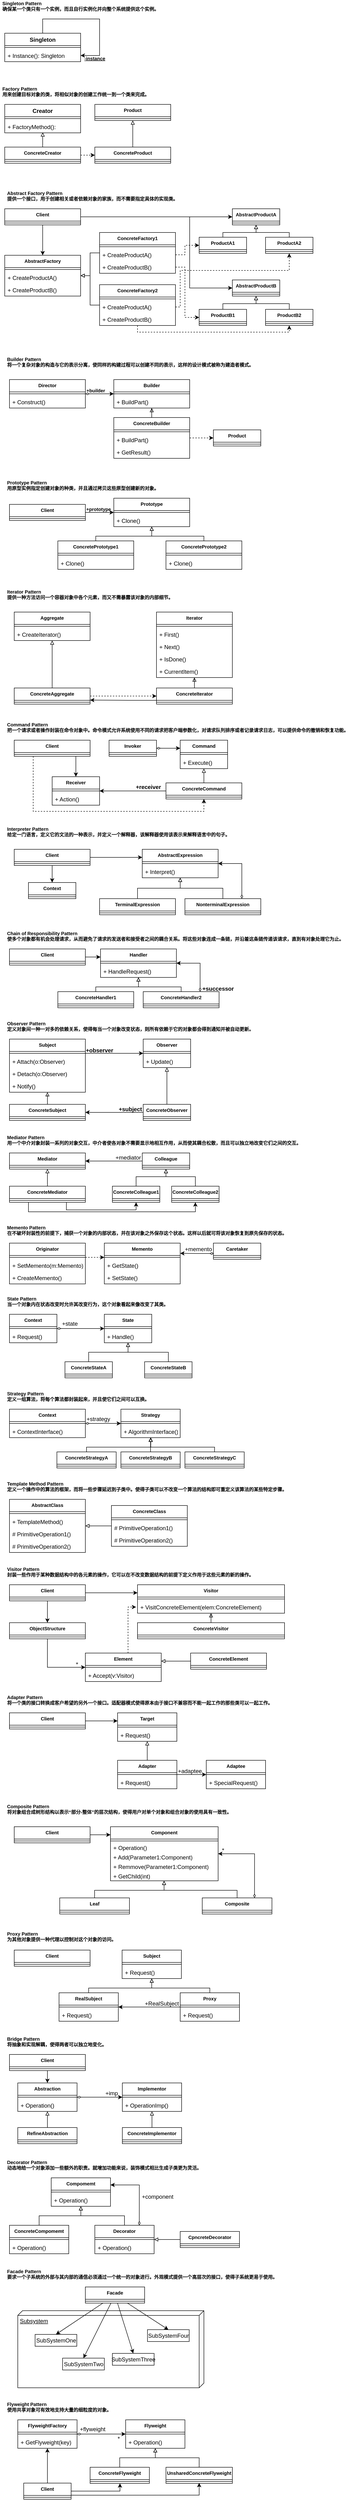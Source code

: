 <mxfile version="12.6.2" type="github">
  <diagram id="tBlCzFdwfYQs3EUylRkV" name="Page-1">
    <mxGraphModel dx="948" dy="600" grid="1" gridSize="10" guides="1" tooltips="1" connect="1" arrows="1" fold="1" page="1" pageScale="1" pageWidth="827" pageHeight="1169" math="0" shadow="0">
      <root>
        <mxCell id="0"/>
        <mxCell id="1" parent="0"/>
        <mxCell id="Bul3vlSIQUIVI5jJsJoO-319" value="Subsystem" style="verticalAlign=top;align=left;spacingTop=8;spacingLeft=2;spacingRight=12;shape=cube;size=10;direction=south;fontStyle=4;html=1;" vertex="1" parent="1">
          <mxGeometry x="47.5" y="4880" width="392.5" height="162.5" as="geometry"/>
        </mxCell>
        <mxCell id="oxYaIQUSxSvhRcsw_TUC-8" value="" style="group" parent="1" vertex="1" connectable="0">
          <mxGeometry x="10" y="10" width="240" height="136" as="geometry"/>
        </mxCell>
        <mxCell id="oxYaIQUSxSvhRcsw_TUC-1" value="Singleton" style="swimlane;fontStyle=1;align=center;verticalAlign=top;childLayout=stackLayout;horizontal=1;startSize=26;horizontalStack=0;resizeParent=1;resizeParentMax=0;resizeLast=0;collapsible=1;marginBottom=0;" parent="oxYaIQUSxSvhRcsw_TUC-8" vertex="1">
          <mxGeometry x="10" y="70" width="160" height="60" as="geometry"/>
        </mxCell>
        <mxCell id="oxYaIQUSxSvhRcsw_TUC-3" value="" style="line;strokeWidth=1;fillColor=none;align=left;verticalAlign=middle;spacingTop=-1;spacingLeft=3;spacingRight=3;rotatable=0;labelPosition=right;points=[];portConstraint=eastwest;" parent="oxYaIQUSxSvhRcsw_TUC-1" vertex="1">
          <mxGeometry y="26" width="160" height="8" as="geometry"/>
        </mxCell>
        <mxCell id="oxYaIQUSxSvhRcsw_TUC-4" value="+ Instance(): Singleton" style="text;strokeColor=none;fillColor=none;align=left;verticalAlign=top;spacingLeft=4;spacingRight=4;overflow=hidden;rotatable=0;points=[[0,0.5],[1,0.5]];portConstraint=eastwest;" parent="oxYaIQUSxSvhRcsw_TUC-1" vertex="1">
          <mxGeometry y="34" width="160" height="26" as="geometry"/>
        </mxCell>
        <mxCell id="oxYaIQUSxSvhRcsw_TUC-5" style="edgeStyle=orthogonalEdgeStyle;rounded=0;orthogonalLoop=1;jettySize=auto;html=1;exitX=0.5;exitY=0;exitDx=0;exitDy=0;" parent="oxYaIQUSxSvhRcsw_TUC-1" source="oxYaIQUSxSvhRcsw_TUC-1" target="oxYaIQUSxSvhRcsw_TUC-4" edge="1">
          <mxGeometry relative="1" as="geometry">
            <Array as="points">
              <mxPoint x="80" y="-30"/>
              <mxPoint x="200" y="-30"/>
              <mxPoint x="200" y="47"/>
            </Array>
          </mxGeometry>
        </mxCell>
        <mxCell id="oxYaIQUSxSvhRcsw_TUC-6" value="-instance" style="text;align=center;fontStyle=5;verticalAlign=middle;spacingLeft=3;spacingRight=3;strokeColor=none;rotatable=0;points=[[0,0.5],[1,0.5]];portConstraint=eastwest;fontSize=10;" parent="oxYaIQUSxSvhRcsw_TUC-8" vertex="1">
          <mxGeometry x="160" y="110" width="80" height="26" as="geometry"/>
        </mxCell>
        <mxCell id="oxYaIQUSxSvhRcsw_TUC-7" value="Singleton Pattern&#xa;确保某一个类只有一个实例，而且自行实例化并向整个系统提供这个实例。" style="text;align=left;fontStyle=1;verticalAlign=middle;spacingLeft=3;spacingRight=3;strokeColor=none;rotatable=0;points=[[0,0.5],[1,0.5]];portConstraint=eastwest;fontSize=10;" parent="oxYaIQUSxSvhRcsw_TUC-8" vertex="1">
          <mxGeometry width="80" height="26" as="geometry"/>
        </mxCell>
        <mxCell id="oxYaIQUSxSvhRcsw_TUC-20" style="edgeStyle=orthogonalEdgeStyle;rounded=0;orthogonalLoop=1;jettySize=auto;html=1;entryX=0.502;entryY=0.968;entryDx=0;entryDy=0;entryPerimeter=0;fontSize=10;endArrow=block;endFill=0;" parent="1" source="oxYaIQUSxSvhRcsw_TUC-16" target="oxYaIQUSxSvhRcsw_TUC-12" edge="1">
          <mxGeometry relative="1" as="geometry"/>
        </mxCell>
        <mxCell id="oxYaIQUSxSvhRcsw_TUC-25" style="edgeStyle=orthogonalEdgeStyle;rounded=0;orthogonalLoop=1;jettySize=auto;html=1;exitX=1;exitY=0.5;exitDx=0;exitDy=0;entryX=0;entryY=0.5;entryDx=0;entryDy=0;endArrow=classic;endFill=1;fontSize=10;dashed=1;" parent="1" source="oxYaIQUSxSvhRcsw_TUC-16" target="oxYaIQUSxSvhRcsw_TUC-23" edge="1">
          <mxGeometry relative="1" as="geometry"/>
        </mxCell>
        <mxCell id="oxYaIQUSxSvhRcsw_TUC-16" value="ConcreteCreator" style="swimlane;fontStyle=1;align=center;verticalAlign=top;childLayout=stackLayout;horizontal=1;startSize=26;horizontalStack=0;resizeParent=1;resizeParentMax=0;resizeLast=0;collapsible=1;marginBottom=0;strokeColor=#000000;fontSize=10;" parent="1" vertex="1">
          <mxGeometry x="20" y="320" width="160" height="34" as="geometry"/>
        </mxCell>
        <mxCell id="oxYaIQUSxSvhRcsw_TUC-18" value="" style="line;strokeWidth=1;fillColor=none;align=left;verticalAlign=middle;spacingTop=-1;spacingLeft=3;spacingRight=3;rotatable=0;labelPosition=right;points=[];portConstraint=eastwest;" parent="oxYaIQUSxSvhRcsw_TUC-16" vertex="1">
          <mxGeometry y="26" width="160" height="8" as="geometry"/>
        </mxCell>
        <mxCell id="oxYaIQUSxSvhRcsw_TUC-21" value="Product" style="swimlane;fontStyle=1;align=center;verticalAlign=top;childLayout=stackLayout;horizontal=1;startSize=26;horizontalStack=0;resizeParent=1;resizeParentMax=0;resizeLast=0;collapsible=1;marginBottom=0;strokeColor=#000000;fontSize=10;" parent="1" vertex="1">
          <mxGeometry x="210" y="230" width="160" height="34" as="geometry"/>
        </mxCell>
        <mxCell id="oxYaIQUSxSvhRcsw_TUC-22" value="" style="line;strokeWidth=1;fillColor=none;align=left;verticalAlign=middle;spacingTop=-1;spacingLeft=3;spacingRight=3;rotatable=0;labelPosition=right;points=[];portConstraint=eastwest;" parent="oxYaIQUSxSvhRcsw_TUC-21" vertex="1">
          <mxGeometry y="26" width="160" height="8" as="geometry"/>
        </mxCell>
        <mxCell id="oxYaIQUSxSvhRcsw_TUC-26" style="edgeStyle=orthogonalEdgeStyle;rounded=0;orthogonalLoop=1;jettySize=auto;html=1;entryX=0.5;entryY=1;entryDx=0;entryDy=0;endArrow=block;endFill=0;fontSize=10;" parent="1" source="oxYaIQUSxSvhRcsw_TUC-23" target="oxYaIQUSxSvhRcsw_TUC-21" edge="1">
          <mxGeometry relative="1" as="geometry"/>
        </mxCell>
        <mxCell id="oxYaIQUSxSvhRcsw_TUC-23" value="ConcreteProduct" style="swimlane;fontStyle=1;align=center;verticalAlign=top;childLayout=stackLayout;horizontal=1;startSize=26;horizontalStack=0;resizeParent=1;resizeParentMax=0;resizeLast=0;collapsible=1;marginBottom=0;strokeColor=#000000;fontSize=10;" parent="1" vertex="1">
          <mxGeometry x="210" y="320" width="160" height="34" as="geometry"/>
        </mxCell>
        <mxCell id="oxYaIQUSxSvhRcsw_TUC-24" value="" style="line;strokeWidth=1;fillColor=none;align=left;verticalAlign=middle;spacingTop=-1;spacingLeft=3;spacingRight=3;rotatable=0;labelPosition=right;points=[];portConstraint=eastwest;" parent="oxYaIQUSxSvhRcsw_TUC-23" vertex="1">
          <mxGeometry y="26" width="160" height="8" as="geometry"/>
        </mxCell>
        <mxCell id="oxYaIQUSxSvhRcsw_TUC-10" value="Creator" style="swimlane;fontStyle=1;align=center;verticalAlign=top;childLayout=stackLayout;horizontal=1;startSize=26;horizontalStack=0;resizeParent=1;resizeParentMax=0;resizeLast=0;collapsible=1;marginBottom=0;" parent="1" vertex="1">
          <mxGeometry x="20" y="230" width="160" height="60" as="geometry">
            <mxRectangle x="10" y="70" width="80" height="26" as="alternateBounds"/>
          </mxGeometry>
        </mxCell>
        <mxCell id="oxYaIQUSxSvhRcsw_TUC-11" value="" style="line;strokeWidth=1;fillColor=none;align=left;verticalAlign=middle;spacingTop=-1;spacingLeft=3;spacingRight=3;rotatable=0;labelPosition=right;points=[];portConstraint=eastwest;" parent="oxYaIQUSxSvhRcsw_TUC-10" vertex="1">
          <mxGeometry y="26" width="160" height="8" as="geometry"/>
        </mxCell>
        <mxCell id="oxYaIQUSxSvhRcsw_TUC-12" value="+ FactoryMethod():" style="text;strokeColor=none;fillColor=none;align=left;verticalAlign=top;spacingLeft=4;spacingRight=4;overflow=hidden;rotatable=0;points=[[0,0.5],[1,0.5]];portConstraint=eastwest;" parent="oxYaIQUSxSvhRcsw_TUC-10" vertex="1">
          <mxGeometry y="34" width="160" height="26" as="geometry"/>
        </mxCell>
        <mxCell id="oxYaIQUSxSvhRcsw_TUC-15" value="Factory Pattern&#xa;用来创建目标对象的类，将相似对象的创建工作统一到一个类来完成。" style="text;align=left;fontStyle=1;verticalAlign=middle;spacingLeft=3;spacingRight=3;strokeColor=none;rotatable=0;points=[[0,0.5],[1,0.5]];portConstraint=eastwest;fontSize=10;" parent="1" vertex="1">
          <mxGeometry x="10" y="190" width="80" height="26" as="geometry"/>
        </mxCell>
        <mxCell id="oxYaIQUSxSvhRcsw_TUC-31" value="Builder Pattern&#xa;将一个复杂对象的构造与它的表示分离，使同样的构建过程可以创建不同的表示，这样的设计模式被称为建造者模式。" style="text;align=left;fontStyle=1;verticalAlign=middle;spacingLeft=3;spacingRight=3;strokeColor=none;rotatable=0;points=[[0,0.5],[1,0.5]];portConstraint=eastwest;fontSize=10;" parent="1" vertex="1">
          <mxGeometry x="20" y="760" width="80" height="26" as="geometry"/>
        </mxCell>
        <mxCell id="oxYaIQUSxSvhRcsw_TUC-68" style="edgeStyle=orthogonalEdgeStyle;rounded=0;orthogonalLoop=1;jettySize=auto;html=1;entryX=0.5;entryY=0;entryDx=0;entryDy=0;endArrow=classic;endFill=1;fontSize=10;" parent="1" source="oxYaIQUSxSvhRcsw_TUC-34" target="oxYaIQUSxSvhRcsw_TUC-38" edge="1">
          <mxGeometry relative="1" as="geometry"/>
        </mxCell>
        <mxCell id="oxYaIQUSxSvhRcsw_TUC-71" style="edgeStyle=orthogonalEdgeStyle;rounded=0;orthogonalLoop=1;jettySize=auto;html=1;endArrow=classic;endFill=1;fontSize=10;" parent="1" source="oxYaIQUSxSvhRcsw_TUC-34" target="oxYaIQUSxSvhRcsw_TUC-46" edge="1">
          <mxGeometry relative="1" as="geometry">
            <mxPoint x="410" y="450" as="targetPoint"/>
          </mxGeometry>
        </mxCell>
        <mxCell id="oxYaIQUSxSvhRcsw_TUC-76" style="edgeStyle=orthogonalEdgeStyle;rounded=0;orthogonalLoop=1;jettySize=auto;html=1;endArrow=classic;endFill=1;fontSize=10;" parent="1" source="oxYaIQUSxSvhRcsw_TUC-34" target="oxYaIQUSxSvhRcsw_TUC-55" edge="1">
          <mxGeometry relative="1" as="geometry">
            <Array as="points">
              <mxPoint x="410" y="467"/>
              <mxPoint x="410" y="617"/>
            </Array>
          </mxGeometry>
        </mxCell>
        <mxCell id="oxYaIQUSxSvhRcsw_TUC-34" value="Client" style="swimlane;fontStyle=1;align=center;verticalAlign=top;childLayout=stackLayout;horizontal=1;startSize=26;horizontalStack=0;resizeParent=1;resizeParentMax=0;resizeLast=0;collapsible=1;marginBottom=0;strokeColor=#000000;fontSize=10;" parent="1" vertex="1">
          <mxGeometry x="20" y="450" width="160" height="34" as="geometry"/>
        </mxCell>
        <mxCell id="oxYaIQUSxSvhRcsw_TUC-36" value="" style="line;strokeWidth=1;fillColor=none;align=left;verticalAlign=middle;spacingTop=-1;spacingLeft=3;spacingRight=3;rotatable=0;labelPosition=right;points=[];portConstraint=eastwest;" parent="oxYaIQUSxSvhRcsw_TUC-34" vertex="1">
          <mxGeometry y="26" width="160" height="8" as="geometry"/>
        </mxCell>
        <mxCell id="oxYaIQUSxSvhRcsw_TUC-38" value="AbstractFactory" style="swimlane;fontStyle=1;align=center;verticalAlign=top;childLayout=stackLayout;horizontal=1;startSize=26;horizontalStack=0;resizeParent=1;resizeParentMax=0;resizeLast=0;collapsible=1;marginBottom=0;strokeColor=#000000;fontSize=10;" parent="1" vertex="1">
          <mxGeometry x="20" y="548" width="160" height="86" as="geometry"/>
        </mxCell>
        <mxCell id="oxYaIQUSxSvhRcsw_TUC-40" value="" style="line;strokeWidth=1;fillColor=none;align=left;verticalAlign=middle;spacingTop=-1;spacingLeft=3;spacingRight=3;rotatable=0;labelPosition=right;points=[];portConstraint=eastwest;" parent="oxYaIQUSxSvhRcsw_TUC-38" vertex="1">
          <mxGeometry y="26" width="160" height="8" as="geometry"/>
        </mxCell>
        <mxCell id="oxYaIQUSxSvhRcsw_TUC-43" value="+ CreateProductA()" style="text;strokeColor=none;fillColor=none;align=left;verticalAlign=top;spacingLeft=4;spacingRight=4;overflow=hidden;rotatable=0;points=[[0,0.5],[1,0.5]];portConstraint=eastwest;" parent="oxYaIQUSxSvhRcsw_TUC-38" vertex="1">
          <mxGeometry y="34" width="160" height="26" as="geometry"/>
        </mxCell>
        <mxCell id="oxYaIQUSxSvhRcsw_TUC-41" value="+ CreateProductB()" style="text;strokeColor=none;fillColor=none;align=left;verticalAlign=top;spacingLeft=4;spacingRight=4;overflow=hidden;rotatable=0;points=[[0,0.5],[1,0.5]];portConstraint=eastwest;" parent="oxYaIQUSxSvhRcsw_TUC-38" vertex="1">
          <mxGeometry y="60" width="160" height="26" as="geometry"/>
        </mxCell>
        <mxCell id="oxYaIQUSxSvhRcsw_TUC-72" style="edgeStyle=orthogonalEdgeStyle;rounded=0;orthogonalLoop=1;jettySize=auto;html=1;entryX=0.5;entryY=1;entryDx=0;entryDy=0;endArrow=block;endFill=0;fontSize=10;" parent="1" source="oxYaIQUSxSvhRcsw_TUC-44" target="oxYaIQUSxSvhRcsw_TUC-46" edge="1">
          <mxGeometry relative="1" as="geometry">
            <Array as="points">
              <mxPoint x="480" y="500"/>
              <mxPoint x="550" y="500"/>
            </Array>
          </mxGeometry>
        </mxCell>
        <mxCell id="oxYaIQUSxSvhRcsw_TUC-44" value="ProductA1" style="swimlane;fontStyle=1;align=center;verticalAlign=top;childLayout=stackLayout;horizontal=1;startSize=26;horizontalStack=0;resizeParent=1;resizeParentMax=0;resizeLast=0;collapsible=1;marginBottom=0;strokeColor=#000000;fontSize=10;" parent="1" vertex="1">
          <mxGeometry x="430" y="510" width="100" height="34" as="geometry"/>
        </mxCell>
        <mxCell id="oxYaIQUSxSvhRcsw_TUC-45" value="" style="line;strokeWidth=1;fillColor=none;align=left;verticalAlign=middle;spacingTop=-1;spacingLeft=3;spacingRight=3;rotatable=0;labelPosition=right;points=[];portConstraint=eastwest;" parent="oxYaIQUSxSvhRcsw_TUC-44" vertex="1">
          <mxGeometry y="26" width="100" height="8" as="geometry"/>
        </mxCell>
        <mxCell id="oxYaIQUSxSvhRcsw_TUC-46" value="AbstractProductA" style="swimlane;fontStyle=1;align=center;verticalAlign=top;childLayout=stackLayout;horizontal=1;startSize=26;horizontalStack=0;resizeParent=1;resizeParentMax=0;resizeLast=0;collapsible=1;marginBottom=0;strokeColor=#000000;fontSize=10;" parent="1" vertex="1">
          <mxGeometry x="500" y="450" width="100" height="34" as="geometry"/>
        </mxCell>
        <mxCell id="oxYaIQUSxSvhRcsw_TUC-47" value="" style="line;strokeWidth=1;fillColor=none;align=left;verticalAlign=middle;spacingTop=-1;spacingLeft=3;spacingRight=3;rotatable=0;labelPosition=right;points=[];portConstraint=eastwest;" parent="oxYaIQUSxSvhRcsw_TUC-46" vertex="1">
          <mxGeometry y="26" width="100" height="8" as="geometry"/>
        </mxCell>
        <mxCell id="oxYaIQUSxSvhRcsw_TUC-73" style="edgeStyle=orthogonalEdgeStyle;rounded=0;orthogonalLoop=1;jettySize=auto;html=1;entryX=0.5;entryY=1;entryDx=0;entryDy=0;endArrow=block;endFill=0;fontSize=10;" parent="1" source="oxYaIQUSxSvhRcsw_TUC-48" target="oxYaIQUSxSvhRcsw_TUC-46" edge="1">
          <mxGeometry relative="1" as="geometry">
            <Array as="points">
              <mxPoint x="620" y="500"/>
              <mxPoint x="550" y="500"/>
            </Array>
          </mxGeometry>
        </mxCell>
        <mxCell id="oxYaIQUSxSvhRcsw_TUC-48" value="ProductA2" style="swimlane;fontStyle=1;align=center;verticalAlign=top;childLayout=stackLayout;horizontal=1;startSize=26;horizontalStack=0;resizeParent=1;resizeParentMax=0;resizeLast=0;collapsible=1;marginBottom=0;strokeColor=#000000;fontSize=10;" parent="1" vertex="1">
          <mxGeometry x="570" y="510" width="100" height="34" as="geometry"/>
        </mxCell>
        <mxCell id="oxYaIQUSxSvhRcsw_TUC-49" value="" style="line;strokeWidth=1;fillColor=none;align=left;verticalAlign=middle;spacingTop=-1;spacingLeft=3;spacingRight=3;rotatable=0;labelPosition=right;points=[];portConstraint=eastwest;" parent="oxYaIQUSxSvhRcsw_TUC-48" vertex="1">
          <mxGeometry y="26" width="100" height="8" as="geometry"/>
        </mxCell>
        <mxCell id="oxYaIQUSxSvhRcsw_TUC-74" style="edgeStyle=orthogonalEdgeStyle;rounded=0;orthogonalLoop=1;jettySize=auto;html=1;entryX=0.5;entryY=1;entryDx=0;entryDy=0;endArrow=block;endFill=0;fontSize=10;" parent="1" source="oxYaIQUSxSvhRcsw_TUC-53" target="oxYaIQUSxSvhRcsw_TUC-55" edge="1">
          <mxGeometry relative="1" as="geometry">
            <Array as="points">
              <mxPoint x="480" y="650"/>
              <mxPoint x="550" y="650"/>
            </Array>
          </mxGeometry>
        </mxCell>
        <mxCell id="oxYaIQUSxSvhRcsw_TUC-53" value="ProductB1" style="swimlane;fontStyle=1;align=center;verticalAlign=top;childLayout=stackLayout;horizontal=1;startSize=26;horizontalStack=0;resizeParent=1;resizeParentMax=0;resizeLast=0;collapsible=1;marginBottom=0;strokeColor=#000000;fontSize=10;" parent="1" vertex="1">
          <mxGeometry x="430" y="662" width="100" height="34" as="geometry"/>
        </mxCell>
        <mxCell id="oxYaIQUSxSvhRcsw_TUC-54" value="" style="line;strokeWidth=1;fillColor=none;align=left;verticalAlign=middle;spacingTop=-1;spacingLeft=3;spacingRight=3;rotatable=0;labelPosition=right;points=[];portConstraint=eastwest;" parent="oxYaIQUSxSvhRcsw_TUC-53" vertex="1">
          <mxGeometry y="26" width="100" height="8" as="geometry"/>
        </mxCell>
        <mxCell id="oxYaIQUSxSvhRcsw_TUC-55" value="AbstractProductB" style="swimlane;fontStyle=1;align=center;verticalAlign=top;childLayout=stackLayout;horizontal=1;startSize=26;horizontalStack=0;resizeParent=1;resizeParentMax=0;resizeLast=0;collapsible=1;marginBottom=0;strokeColor=#000000;fontSize=10;" parent="1" vertex="1">
          <mxGeometry x="500" y="600" width="100" height="34" as="geometry"/>
        </mxCell>
        <mxCell id="oxYaIQUSxSvhRcsw_TUC-56" value="" style="line;strokeWidth=1;fillColor=none;align=left;verticalAlign=middle;spacingTop=-1;spacingLeft=3;spacingRight=3;rotatable=0;labelPosition=right;points=[];portConstraint=eastwest;" parent="oxYaIQUSxSvhRcsw_TUC-55" vertex="1">
          <mxGeometry y="26" width="100" height="8" as="geometry"/>
        </mxCell>
        <mxCell id="oxYaIQUSxSvhRcsw_TUC-75" style="edgeStyle=orthogonalEdgeStyle;rounded=0;orthogonalLoop=1;jettySize=auto;html=1;endArrow=block;endFill=0;fontSize=10;" parent="1" source="oxYaIQUSxSvhRcsw_TUC-58" target="oxYaIQUSxSvhRcsw_TUC-55" edge="1">
          <mxGeometry relative="1" as="geometry">
            <Array as="points">
              <mxPoint x="620" y="650"/>
              <mxPoint x="550" y="650"/>
            </Array>
          </mxGeometry>
        </mxCell>
        <mxCell id="oxYaIQUSxSvhRcsw_TUC-58" value="ProductB2" style="swimlane;fontStyle=1;align=center;verticalAlign=top;childLayout=stackLayout;horizontal=1;startSize=26;horizontalStack=0;resizeParent=1;resizeParentMax=0;resizeLast=0;collapsible=1;marginBottom=0;strokeColor=#000000;fontSize=10;" parent="1" vertex="1">
          <mxGeometry x="570" y="662" width="100" height="34" as="geometry"/>
        </mxCell>
        <mxCell id="oxYaIQUSxSvhRcsw_TUC-59" value="" style="line;strokeWidth=1;fillColor=none;align=left;verticalAlign=middle;spacingTop=-1;spacingLeft=3;spacingRight=3;rotatable=0;labelPosition=right;points=[];portConstraint=eastwest;" parent="oxYaIQUSxSvhRcsw_TUC-58" vertex="1">
          <mxGeometry y="26" width="100" height="8" as="geometry"/>
        </mxCell>
        <mxCell id="oxYaIQUSxSvhRcsw_TUC-69" style="edgeStyle=orthogonalEdgeStyle;rounded=0;orthogonalLoop=1;jettySize=auto;html=1;endArrow=block;endFill=0;fontSize=10;" parent="1" source="oxYaIQUSxSvhRcsw_TUC-60" target="oxYaIQUSxSvhRcsw_TUC-38" edge="1">
          <mxGeometry relative="1" as="geometry"/>
        </mxCell>
        <mxCell id="oxYaIQUSxSvhRcsw_TUC-60" value="ConcreteFactory1" style="swimlane;fontStyle=1;align=center;verticalAlign=top;childLayout=stackLayout;horizontal=1;startSize=26;horizontalStack=0;resizeParent=1;resizeParentMax=0;resizeLast=0;collapsible=1;marginBottom=0;strokeColor=#000000;fontSize=10;" parent="1" vertex="1">
          <mxGeometry x="220" y="500" width="160" height="86" as="geometry"/>
        </mxCell>
        <mxCell id="oxYaIQUSxSvhRcsw_TUC-61" value="" style="line;strokeWidth=1;fillColor=none;align=left;verticalAlign=middle;spacingTop=-1;spacingLeft=3;spacingRight=3;rotatable=0;labelPosition=right;points=[];portConstraint=eastwest;" parent="oxYaIQUSxSvhRcsw_TUC-60" vertex="1">
          <mxGeometry y="26" width="160" height="8" as="geometry"/>
        </mxCell>
        <mxCell id="oxYaIQUSxSvhRcsw_TUC-62" value="+ CreateProductA()" style="text;strokeColor=none;fillColor=none;align=left;verticalAlign=top;spacingLeft=4;spacingRight=4;overflow=hidden;rotatable=0;points=[[0,0.5],[1,0.5]];portConstraint=eastwest;" parent="oxYaIQUSxSvhRcsw_TUC-60" vertex="1">
          <mxGeometry y="34" width="160" height="26" as="geometry"/>
        </mxCell>
        <mxCell id="oxYaIQUSxSvhRcsw_TUC-63" value="+ CreateProductB()" style="text;strokeColor=none;fillColor=none;align=left;verticalAlign=top;spacingLeft=4;spacingRight=4;overflow=hidden;rotatable=0;points=[[0,0.5],[1,0.5]];portConstraint=eastwest;" parent="oxYaIQUSxSvhRcsw_TUC-60" vertex="1">
          <mxGeometry y="60" width="160" height="26" as="geometry"/>
        </mxCell>
        <mxCell id="oxYaIQUSxSvhRcsw_TUC-70" style="edgeStyle=orthogonalEdgeStyle;rounded=0;orthogonalLoop=1;jettySize=auto;html=1;endArrow=block;endFill=0;fontSize=10;" parent="1" source="oxYaIQUSxSvhRcsw_TUC-64" target="oxYaIQUSxSvhRcsw_TUC-38" edge="1">
          <mxGeometry relative="1" as="geometry"/>
        </mxCell>
        <mxCell id="oxYaIQUSxSvhRcsw_TUC-64" value="ConcreteFactory2" style="swimlane;fontStyle=1;align=center;verticalAlign=top;childLayout=stackLayout;horizontal=1;startSize=26;horizontalStack=0;resizeParent=1;resizeParentMax=0;resizeLast=0;collapsible=1;marginBottom=0;strokeColor=#000000;fontSize=10;" parent="1" vertex="1">
          <mxGeometry x="220" y="610" width="160" height="86" as="geometry"/>
        </mxCell>
        <mxCell id="oxYaIQUSxSvhRcsw_TUC-65" value="" style="line;strokeWidth=1;fillColor=none;align=left;verticalAlign=middle;spacingTop=-1;spacingLeft=3;spacingRight=3;rotatable=0;labelPosition=right;points=[];portConstraint=eastwest;" parent="oxYaIQUSxSvhRcsw_TUC-64" vertex="1">
          <mxGeometry y="26" width="160" height="8" as="geometry"/>
        </mxCell>
        <mxCell id="oxYaIQUSxSvhRcsw_TUC-66" value="+ CreateProductA()" style="text;strokeColor=none;fillColor=none;align=left;verticalAlign=top;spacingLeft=4;spacingRight=4;overflow=hidden;rotatable=0;points=[[0,0.5],[1,0.5]];portConstraint=eastwest;" parent="oxYaIQUSxSvhRcsw_TUC-64" vertex="1">
          <mxGeometry y="34" width="160" height="26" as="geometry"/>
        </mxCell>
        <mxCell id="oxYaIQUSxSvhRcsw_TUC-67" value="+ CreateProductB()" style="text;strokeColor=none;fillColor=none;align=left;verticalAlign=top;spacingLeft=4;spacingRight=4;overflow=hidden;rotatable=0;points=[[0,0.5],[1,0.5]];portConstraint=eastwest;" parent="oxYaIQUSxSvhRcsw_TUC-64" vertex="1">
          <mxGeometry y="60" width="160" height="26" as="geometry"/>
        </mxCell>
        <mxCell id="oxYaIQUSxSvhRcsw_TUC-77" style="edgeStyle=orthogonalEdgeStyle;rounded=0;orthogonalLoop=1;jettySize=auto;html=1;endArrow=classic;endFill=1;fontSize=10;dashed=1;" parent="1" source="oxYaIQUSxSvhRcsw_TUC-62" target="oxYaIQUSxSvhRcsw_TUC-44" edge="1">
          <mxGeometry relative="1" as="geometry">
            <Array as="points">
              <mxPoint x="400" y="547"/>
              <mxPoint x="400" y="527"/>
            </Array>
          </mxGeometry>
        </mxCell>
        <mxCell id="oxYaIQUSxSvhRcsw_TUC-79" style="edgeStyle=orthogonalEdgeStyle;rounded=0;orthogonalLoop=1;jettySize=auto;html=1;dashed=1;endArrow=classic;endFill=1;fontSize=10;" parent="1" source="oxYaIQUSxSvhRcsw_TUC-63" target="oxYaIQUSxSvhRcsw_TUC-53" edge="1">
          <mxGeometry relative="1" as="geometry">
            <Array as="points">
              <mxPoint x="400" y="573"/>
              <mxPoint x="400" y="679"/>
            </Array>
          </mxGeometry>
        </mxCell>
        <mxCell id="oxYaIQUSxSvhRcsw_TUC-80" style="edgeStyle=orthogonalEdgeStyle;rounded=0;orthogonalLoop=1;jettySize=auto;html=1;dashed=1;endArrow=classic;endFill=1;fontSize=10;" parent="1" source="oxYaIQUSxSvhRcsw_TUC-66" target="oxYaIQUSxSvhRcsw_TUC-48" edge="1">
          <mxGeometry relative="1" as="geometry">
            <Array as="points">
              <mxPoint x="390" y="657"/>
              <mxPoint x="390" y="580"/>
              <mxPoint x="620" y="580"/>
            </Array>
          </mxGeometry>
        </mxCell>
        <mxCell id="oxYaIQUSxSvhRcsw_TUC-81" style="edgeStyle=orthogonalEdgeStyle;rounded=0;orthogonalLoop=1;jettySize=auto;html=1;dashed=1;endArrow=classic;endFill=1;fontSize=10;" parent="1" source="oxYaIQUSxSvhRcsw_TUC-67" target="oxYaIQUSxSvhRcsw_TUC-58" edge="1">
          <mxGeometry relative="1" as="geometry">
            <Array as="points">
              <mxPoint x="300" y="710"/>
              <mxPoint x="620" y="710"/>
            </Array>
          </mxGeometry>
        </mxCell>
        <mxCell id="oxYaIQUSxSvhRcsw_TUC-82" value="Abstract Factory Pattern&#xa;提供一个接口，用于创建相关或者依赖对象的家族，而不需要指定具体的实现类。" style="text;align=left;fontStyle=1;verticalAlign=middle;spacingLeft=3;spacingRight=3;strokeColor=none;rotatable=0;points=[[0,0.5],[1,0.5]];portConstraint=eastwest;fontSize=10;" parent="1" vertex="1">
          <mxGeometry x="20" y="410" width="80" height="26" as="geometry"/>
        </mxCell>
        <mxCell id="oxYaIQUSxSvhRcsw_TUC-87" value="Builder" style="swimlane;fontStyle=1;align=center;verticalAlign=top;childLayout=stackLayout;horizontal=1;startSize=26;horizontalStack=0;resizeParent=1;resizeParentMax=0;resizeLast=0;collapsible=1;marginBottom=0;strokeColor=#000000;fontSize=10;" parent="1" vertex="1">
          <mxGeometry x="250" y="810" width="160" height="60" as="geometry"/>
        </mxCell>
        <mxCell id="oxYaIQUSxSvhRcsw_TUC-88" value="" style="line;strokeWidth=1;fillColor=none;align=left;verticalAlign=middle;spacingTop=-1;spacingLeft=3;spacingRight=3;rotatable=0;labelPosition=right;points=[];portConstraint=eastwest;" parent="oxYaIQUSxSvhRcsw_TUC-87" vertex="1">
          <mxGeometry y="26" width="160" height="8" as="geometry"/>
        </mxCell>
        <mxCell id="oxYaIQUSxSvhRcsw_TUC-89" value="+ BuildPart()" style="text;strokeColor=none;fillColor=none;align=left;verticalAlign=top;spacingLeft=4;spacingRight=4;overflow=hidden;rotatable=0;points=[[0,0.5],[1,0.5]];portConstraint=eastwest;" parent="oxYaIQUSxSvhRcsw_TUC-87" vertex="1">
          <mxGeometry y="34" width="160" height="26" as="geometry"/>
        </mxCell>
        <mxCell id="oxYaIQUSxSvhRcsw_TUC-106" style="edgeStyle=orthogonalEdgeStyle;rounded=0;orthogonalLoop=1;jettySize=auto;html=1;endArrow=classic;endFill=1;fontSize=10;startArrow=diamondThin;startFill=0;" parent="1" source="oxYaIQUSxSvhRcsw_TUC-91" target="oxYaIQUSxSvhRcsw_TUC-87" edge="1">
          <mxGeometry relative="1" as="geometry"/>
        </mxCell>
        <mxCell id="oxYaIQUSxSvhRcsw_TUC-91" value="Director" style="swimlane;fontStyle=1;align=center;verticalAlign=top;childLayout=stackLayout;horizontal=1;startSize=26;horizontalStack=0;resizeParent=1;resizeParentMax=0;resizeLast=0;collapsible=1;marginBottom=0;strokeColor=#000000;fontSize=10;" parent="1" vertex="1">
          <mxGeometry x="30" y="810" width="160" height="60" as="geometry"/>
        </mxCell>
        <mxCell id="oxYaIQUSxSvhRcsw_TUC-92" value="" style="line;strokeWidth=1;fillColor=none;align=left;verticalAlign=middle;spacingTop=-1;spacingLeft=3;spacingRight=3;rotatable=0;labelPosition=right;points=[];portConstraint=eastwest;" parent="oxYaIQUSxSvhRcsw_TUC-91" vertex="1">
          <mxGeometry y="26" width="160" height="8" as="geometry"/>
        </mxCell>
        <mxCell id="oxYaIQUSxSvhRcsw_TUC-93" value="+ Construct()" style="text;strokeColor=none;fillColor=none;align=left;verticalAlign=top;spacingLeft=4;spacingRight=4;overflow=hidden;rotatable=0;points=[[0,0.5],[1,0.5]];portConstraint=eastwest;" parent="oxYaIQUSxSvhRcsw_TUC-91" vertex="1">
          <mxGeometry y="34" width="160" height="26" as="geometry"/>
        </mxCell>
        <mxCell id="oxYaIQUSxSvhRcsw_TUC-102" style="edgeStyle=orthogonalEdgeStyle;rounded=0;orthogonalLoop=1;jettySize=auto;html=1;dashed=1;endArrow=classic;endFill=1;fontSize=10;" parent="1" source="oxYaIQUSxSvhRcsw_TUC-94" target="oxYaIQUSxSvhRcsw_TUC-100" edge="1">
          <mxGeometry relative="1" as="geometry"/>
        </mxCell>
        <mxCell id="oxYaIQUSxSvhRcsw_TUC-105" style="edgeStyle=orthogonalEdgeStyle;rounded=0;orthogonalLoop=1;jettySize=auto;html=1;endArrow=block;endFill=0;fontSize=10;" parent="1" source="oxYaIQUSxSvhRcsw_TUC-94" target="oxYaIQUSxSvhRcsw_TUC-87" edge="1">
          <mxGeometry relative="1" as="geometry"/>
        </mxCell>
        <mxCell id="oxYaIQUSxSvhRcsw_TUC-94" value="ConcreteBuilder" style="swimlane;fontStyle=1;align=center;verticalAlign=top;childLayout=stackLayout;horizontal=1;startSize=26;horizontalStack=0;resizeParent=1;resizeParentMax=0;resizeLast=0;collapsible=1;marginBottom=0;strokeColor=#000000;fontSize=10;" parent="1" vertex="1">
          <mxGeometry x="250" y="890" width="160" height="86" as="geometry"/>
        </mxCell>
        <mxCell id="oxYaIQUSxSvhRcsw_TUC-95" value="" style="line;strokeWidth=1;fillColor=none;align=left;verticalAlign=middle;spacingTop=-1;spacingLeft=3;spacingRight=3;rotatable=0;labelPosition=right;points=[];portConstraint=eastwest;" parent="oxYaIQUSxSvhRcsw_TUC-94" vertex="1">
          <mxGeometry y="26" width="160" height="8" as="geometry"/>
        </mxCell>
        <mxCell id="oxYaIQUSxSvhRcsw_TUC-96" value="+ BuildPart()" style="text;strokeColor=none;fillColor=none;align=left;verticalAlign=top;spacingLeft=4;spacingRight=4;overflow=hidden;rotatable=0;points=[[0,0.5],[1,0.5]];portConstraint=eastwest;" parent="oxYaIQUSxSvhRcsw_TUC-94" vertex="1">
          <mxGeometry y="34" width="160" height="26" as="geometry"/>
        </mxCell>
        <mxCell id="oxYaIQUSxSvhRcsw_TUC-103" value="+ GetResult()" style="text;strokeColor=none;fillColor=none;align=left;verticalAlign=top;spacingLeft=4;spacingRight=4;overflow=hidden;rotatable=0;points=[[0,0.5],[1,0.5]];portConstraint=eastwest;" parent="oxYaIQUSxSvhRcsw_TUC-94" vertex="1">
          <mxGeometry y="60" width="160" height="26" as="geometry"/>
        </mxCell>
        <mxCell id="oxYaIQUSxSvhRcsw_TUC-100" value="Product" style="swimlane;fontStyle=1;align=center;verticalAlign=top;childLayout=stackLayout;horizontal=1;startSize=26;horizontalStack=0;resizeParent=1;resizeParentMax=0;resizeLast=0;collapsible=1;marginBottom=0;strokeColor=#000000;fontSize=10;" parent="1" vertex="1">
          <mxGeometry x="460" y="916" width="100" height="34" as="geometry"/>
        </mxCell>
        <mxCell id="oxYaIQUSxSvhRcsw_TUC-101" value="" style="line;strokeWidth=1;fillColor=none;align=left;verticalAlign=middle;spacingTop=-1;spacingLeft=3;spacingRight=3;rotatable=0;labelPosition=right;points=[];portConstraint=eastwest;" parent="oxYaIQUSxSvhRcsw_TUC-100" vertex="1">
          <mxGeometry y="26" width="100" height="8" as="geometry"/>
        </mxCell>
        <mxCell id="oxYaIQUSxSvhRcsw_TUC-107" value="+builder" style="text;align=center;fontStyle=1;verticalAlign=middle;spacingLeft=3;spacingRight=3;strokeColor=none;rotatable=0;points=[[0,0.5],[1,0.5]];portConstraint=eastwest;fontSize=10;" parent="1" vertex="1">
          <mxGeometry x="172" y="820" width="80" height="26" as="geometry"/>
        </mxCell>
        <mxCell id="oxYaIQUSxSvhRcsw_TUC-108" value="Prototype Pattern&#xa;用原型实例指定创建对象的种类，并且通过拷贝这些原型创建新的对象。" style="text;align=left;fontStyle=1;verticalAlign=middle;spacingLeft=3;spacingRight=3;strokeColor=none;rotatable=0;points=[[0,0.5],[1,0.5]];portConstraint=eastwest;fontSize=10;" parent="1" vertex="1">
          <mxGeometry x="20" y="1020" width="80" height="26" as="geometry"/>
        </mxCell>
        <mxCell id="oxYaIQUSxSvhRcsw_TUC-126" style="edgeStyle=orthogonalEdgeStyle;rounded=0;orthogonalLoop=1;jettySize=auto;html=1;startArrow=none;startFill=0;endArrow=classic;endFill=1;fontSize=10;" parent="1" source="oxYaIQUSxSvhRcsw_TUC-113" target="oxYaIQUSxSvhRcsw_TUC-115" edge="1">
          <mxGeometry relative="1" as="geometry"/>
        </mxCell>
        <mxCell id="oxYaIQUSxSvhRcsw_TUC-113" value="Client" style="swimlane;fontStyle=1;align=center;verticalAlign=top;childLayout=stackLayout;horizontal=1;startSize=26;horizontalStack=0;resizeParent=1;resizeParentMax=0;resizeLast=0;collapsible=1;marginBottom=0;strokeColor=#000000;fontSize=10;" parent="1" vertex="1">
          <mxGeometry x="30" y="1073" width="160" height="34" as="geometry"/>
        </mxCell>
        <mxCell id="oxYaIQUSxSvhRcsw_TUC-114" value="" style="line;strokeWidth=1;fillColor=none;align=left;verticalAlign=middle;spacingTop=-1;spacingLeft=3;spacingRight=3;rotatable=0;labelPosition=right;points=[];portConstraint=eastwest;" parent="oxYaIQUSxSvhRcsw_TUC-113" vertex="1">
          <mxGeometry y="26" width="160" height="8" as="geometry"/>
        </mxCell>
        <mxCell id="oxYaIQUSxSvhRcsw_TUC-115" value="Prototype" style="swimlane;fontStyle=1;align=center;verticalAlign=top;childLayout=stackLayout;horizontal=1;startSize=26;horizontalStack=0;resizeParent=1;resizeParentMax=0;resizeLast=0;collapsible=1;marginBottom=0;strokeColor=#000000;fontSize=10;" parent="1" vertex="1">
          <mxGeometry x="250" y="1060" width="160" height="60" as="geometry"/>
        </mxCell>
        <mxCell id="oxYaIQUSxSvhRcsw_TUC-116" value="" style="line;strokeWidth=1;fillColor=none;align=left;verticalAlign=middle;spacingTop=-1;spacingLeft=3;spacingRight=3;rotatable=0;labelPosition=right;points=[];portConstraint=eastwest;" parent="oxYaIQUSxSvhRcsw_TUC-115" vertex="1">
          <mxGeometry y="26" width="160" height="8" as="geometry"/>
        </mxCell>
        <mxCell id="oxYaIQUSxSvhRcsw_TUC-117" value="+ Clone()" style="text;strokeColor=none;fillColor=none;align=left;verticalAlign=top;spacingLeft=4;spacingRight=4;overflow=hidden;rotatable=0;points=[[0,0.5],[1,0.5]];portConstraint=eastwest;" parent="oxYaIQUSxSvhRcsw_TUC-115" vertex="1">
          <mxGeometry y="34" width="160" height="26" as="geometry"/>
        </mxCell>
        <mxCell id="oxYaIQUSxSvhRcsw_TUC-124" style="edgeStyle=orthogonalEdgeStyle;rounded=0;orthogonalLoop=1;jettySize=auto;html=1;startArrow=none;startFill=0;endArrow=block;endFill=0;fontSize=10;" parent="1" source="oxYaIQUSxSvhRcsw_TUC-118" target="oxYaIQUSxSvhRcsw_TUC-115" edge="1">
          <mxGeometry relative="1" as="geometry">
            <Array as="points">
              <mxPoint x="212" y="1140"/>
              <mxPoint x="330" y="1140"/>
            </Array>
          </mxGeometry>
        </mxCell>
        <mxCell id="oxYaIQUSxSvhRcsw_TUC-118" value="ConcretePrototype1" style="swimlane;fontStyle=1;align=center;verticalAlign=top;childLayout=stackLayout;horizontal=1;startSize=26;horizontalStack=0;resizeParent=1;resizeParentMax=0;resizeLast=0;collapsible=1;marginBottom=0;strokeColor=#000000;fontSize=10;" parent="1" vertex="1">
          <mxGeometry x="132" y="1150" width="160" height="60" as="geometry"/>
        </mxCell>
        <mxCell id="oxYaIQUSxSvhRcsw_TUC-119" value="" style="line;strokeWidth=1;fillColor=none;align=left;verticalAlign=middle;spacingTop=-1;spacingLeft=3;spacingRight=3;rotatable=0;labelPosition=right;points=[];portConstraint=eastwest;" parent="oxYaIQUSxSvhRcsw_TUC-118" vertex="1">
          <mxGeometry y="26" width="160" height="8" as="geometry"/>
        </mxCell>
        <mxCell id="oxYaIQUSxSvhRcsw_TUC-120" value="+ Clone()" style="text;strokeColor=none;fillColor=none;align=left;verticalAlign=top;spacingLeft=4;spacingRight=4;overflow=hidden;rotatable=0;points=[[0,0.5],[1,0.5]];portConstraint=eastwest;" parent="oxYaIQUSxSvhRcsw_TUC-118" vertex="1">
          <mxGeometry y="34" width="160" height="26" as="geometry"/>
        </mxCell>
        <mxCell id="oxYaIQUSxSvhRcsw_TUC-125" style="edgeStyle=orthogonalEdgeStyle;rounded=0;orthogonalLoop=1;jettySize=auto;html=1;startArrow=none;startFill=0;endArrow=block;endFill=0;fontSize=10;" parent="1" source="oxYaIQUSxSvhRcsw_TUC-121" target="oxYaIQUSxSvhRcsw_TUC-115" edge="1">
          <mxGeometry relative="1" as="geometry">
            <Array as="points">
              <mxPoint x="440" y="1140"/>
              <mxPoint x="330" y="1140"/>
            </Array>
          </mxGeometry>
        </mxCell>
        <mxCell id="oxYaIQUSxSvhRcsw_TUC-121" value="ConcretePrototype2" style="swimlane;fontStyle=1;align=center;verticalAlign=top;childLayout=stackLayout;horizontal=1;startSize=26;horizontalStack=0;resizeParent=1;resizeParentMax=0;resizeLast=0;collapsible=1;marginBottom=0;strokeColor=#000000;fontSize=10;" parent="1" vertex="1">
          <mxGeometry x="360" y="1150" width="160" height="60" as="geometry"/>
        </mxCell>
        <mxCell id="oxYaIQUSxSvhRcsw_TUC-122" value="" style="line;strokeWidth=1;fillColor=none;align=left;verticalAlign=middle;spacingTop=-1;spacingLeft=3;spacingRight=3;rotatable=0;labelPosition=right;points=[];portConstraint=eastwest;" parent="oxYaIQUSxSvhRcsw_TUC-121" vertex="1">
          <mxGeometry y="26" width="160" height="8" as="geometry"/>
        </mxCell>
        <mxCell id="oxYaIQUSxSvhRcsw_TUC-123" value="+ Clone()" style="text;strokeColor=none;fillColor=none;align=left;verticalAlign=top;spacingLeft=4;spacingRight=4;overflow=hidden;rotatable=0;points=[[0,0.5],[1,0.5]];portConstraint=eastwest;" parent="oxYaIQUSxSvhRcsw_TUC-121" vertex="1">
          <mxGeometry y="34" width="160" height="26" as="geometry"/>
        </mxCell>
        <mxCell id="oxYaIQUSxSvhRcsw_TUC-127" value="+prototype" style="text;align=center;fontStyle=1;verticalAlign=middle;spacingLeft=3;spacingRight=3;strokeColor=none;rotatable=0;points=[[0,0.5],[1,0.5]];portConstraint=eastwest;fontSize=10;" parent="1" vertex="1">
          <mxGeometry x="178" y="1070" width="80" height="26" as="geometry"/>
        </mxCell>
        <mxCell id="oxYaIQUSxSvhRcsw_TUC-128" value="Iterator Pattern&#xa;提供一种方法访问一个容器对象中各个元素，而又不需暴露该对象的内部细节。" style="text;align=left;fontStyle=1;verticalAlign=middle;spacingLeft=3;spacingRight=3;strokeColor=none;rotatable=0;points=[[0,0.5],[1,0.5]];portConstraint=eastwest;fontSize=10;" parent="1" vertex="1">
          <mxGeometry x="20" y="1250" width="80" height="26" as="geometry"/>
        </mxCell>
        <mxCell id="oxYaIQUSxSvhRcsw_TUC-129" value="Iterator" style="swimlane;fontStyle=1;align=center;verticalAlign=top;childLayout=stackLayout;horizontal=1;startSize=26;horizontalStack=0;resizeParent=1;resizeParentMax=0;resizeLast=0;collapsible=1;marginBottom=0;strokeColor=#000000;fontSize=10;" parent="1" vertex="1">
          <mxGeometry x="340" y="1300" width="160" height="138" as="geometry"/>
        </mxCell>
        <mxCell id="oxYaIQUSxSvhRcsw_TUC-130" value="" style="line;strokeWidth=1;fillColor=none;align=left;verticalAlign=middle;spacingTop=-1;spacingLeft=3;spacingRight=3;rotatable=0;labelPosition=right;points=[];portConstraint=eastwest;" parent="oxYaIQUSxSvhRcsw_TUC-129" vertex="1">
          <mxGeometry y="26" width="160" height="8" as="geometry"/>
        </mxCell>
        <mxCell id="oxYaIQUSxSvhRcsw_TUC-135" value="+ First()" style="text;strokeColor=none;fillColor=none;align=left;verticalAlign=top;spacingLeft=4;spacingRight=4;overflow=hidden;rotatable=0;points=[[0,0.5],[1,0.5]];portConstraint=eastwest;" parent="oxYaIQUSxSvhRcsw_TUC-129" vertex="1">
          <mxGeometry y="34" width="160" height="26" as="geometry"/>
        </mxCell>
        <mxCell id="oxYaIQUSxSvhRcsw_TUC-136" value="+ Next()" style="text;strokeColor=none;fillColor=none;align=left;verticalAlign=top;spacingLeft=4;spacingRight=4;overflow=hidden;rotatable=0;points=[[0,0.5],[1,0.5]];portConstraint=eastwest;" parent="oxYaIQUSxSvhRcsw_TUC-129" vertex="1">
          <mxGeometry y="60" width="160" height="26" as="geometry"/>
        </mxCell>
        <mxCell id="oxYaIQUSxSvhRcsw_TUC-137" value="+ IsDone()" style="text;strokeColor=none;fillColor=none;align=left;verticalAlign=top;spacingLeft=4;spacingRight=4;overflow=hidden;rotatable=0;points=[[0,0.5],[1,0.5]];portConstraint=eastwest;" parent="oxYaIQUSxSvhRcsw_TUC-129" vertex="1">
          <mxGeometry y="86" width="160" height="26" as="geometry"/>
        </mxCell>
        <mxCell id="oxYaIQUSxSvhRcsw_TUC-131" value="+ CurrentItem()" style="text;strokeColor=none;fillColor=none;align=left;verticalAlign=top;spacingLeft=4;spacingRight=4;overflow=hidden;rotatable=0;points=[[0,0.5],[1,0.5]];portConstraint=eastwest;" parent="oxYaIQUSxSvhRcsw_TUC-129" vertex="1">
          <mxGeometry y="112" width="160" height="26" as="geometry"/>
        </mxCell>
        <mxCell id="oxYaIQUSxSvhRcsw_TUC-132" value="Aggregate" style="swimlane;fontStyle=1;align=center;verticalAlign=top;childLayout=stackLayout;horizontal=1;startSize=26;horizontalStack=0;resizeParent=1;resizeParentMax=0;resizeLast=0;collapsible=1;marginBottom=0;strokeColor=#000000;fontSize=10;" parent="1" vertex="1">
          <mxGeometry x="40" y="1300" width="160" height="60" as="geometry"/>
        </mxCell>
        <mxCell id="oxYaIQUSxSvhRcsw_TUC-133" value="" style="line;strokeWidth=1;fillColor=none;align=left;verticalAlign=middle;spacingTop=-1;spacingLeft=3;spacingRight=3;rotatable=0;labelPosition=right;points=[];portConstraint=eastwest;" parent="oxYaIQUSxSvhRcsw_TUC-132" vertex="1">
          <mxGeometry y="26" width="160" height="8" as="geometry"/>
        </mxCell>
        <mxCell id="oxYaIQUSxSvhRcsw_TUC-134" value="+ CreateIterator()" style="text;strokeColor=none;fillColor=none;align=left;verticalAlign=top;spacingLeft=4;spacingRight=4;overflow=hidden;rotatable=0;points=[[0,0.5],[1,0.5]];portConstraint=eastwest;" parent="oxYaIQUSxSvhRcsw_TUC-132" vertex="1">
          <mxGeometry y="34" width="160" height="26" as="geometry"/>
        </mxCell>
        <mxCell id="oxYaIQUSxSvhRcsw_TUC-144" style="edgeStyle=orthogonalEdgeStyle;rounded=0;orthogonalLoop=1;jettySize=auto;html=1;startArrow=none;startFill=0;endArrow=classic;endFill=1;fontSize=10;dashed=1;" parent="1" source="oxYaIQUSxSvhRcsw_TUC-138" target="oxYaIQUSxSvhRcsw_TUC-141" edge="1">
          <mxGeometry relative="1" as="geometry"/>
        </mxCell>
        <mxCell id="oxYaIQUSxSvhRcsw_TUC-146" style="edgeStyle=orthogonalEdgeStyle;rounded=0;orthogonalLoop=1;jettySize=auto;html=1;startArrow=none;startFill=0;endArrow=block;endFill=0;fontSize=10;" parent="1" source="oxYaIQUSxSvhRcsw_TUC-138" target="oxYaIQUSxSvhRcsw_TUC-132" edge="1">
          <mxGeometry relative="1" as="geometry"/>
        </mxCell>
        <mxCell id="oxYaIQUSxSvhRcsw_TUC-138" value="ConcreteAggregate" style="swimlane;fontStyle=1;align=center;verticalAlign=top;childLayout=stackLayout;horizontal=1;startSize=26;horizontalStack=0;resizeParent=1;resizeParentMax=0;resizeLast=0;collapsible=1;marginBottom=0;strokeColor=#000000;fontSize=10;" parent="1" vertex="1">
          <mxGeometry x="40" y="1460" width="160" height="34" as="geometry"/>
        </mxCell>
        <mxCell id="oxYaIQUSxSvhRcsw_TUC-139" value="" style="line;strokeWidth=1;fillColor=none;align=left;verticalAlign=middle;spacingTop=-1;spacingLeft=3;spacingRight=3;rotatable=0;labelPosition=right;points=[];portConstraint=eastwest;" parent="oxYaIQUSxSvhRcsw_TUC-138" vertex="1">
          <mxGeometry y="26" width="160" height="8" as="geometry"/>
        </mxCell>
        <mxCell id="oxYaIQUSxSvhRcsw_TUC-143" style="edgeStyle=orthogonalEdgeStyle;rounded=0;orthogonalLoop=1;jettySize=auto;html=1;entryX=1;entryY=0.75;entryDx=0;entryDy=0;startArrow=none;startFill=0;endArrow=classic;endFill=1;fontSize=10;" parent="1" source="oxYaIQUSxSvhRcsw_TUC-141" target="oxYaIQUSxSvhRcsw_TUC-138" edge="1">
          <mxGeometry relative="1" as="geometry">
            <Array as="points">
              <mxPoint x="280" y="1486"/>
              <mxPoint x="280" y="1486"/>
            </Array>
          </mxGeometry>
        </mxCell>
        <mxCell id="oxYaIQUSxSvhRcsw_TUC-147" style="edgeStyle=orthogonalEdgeStyle;rounded=0;orthogonalLoop=1;jettySize=auto;html=1;startArrow=none;startFill=0;endArrow=block;endFill=0;fontSize=10;" parent="1" source="oxYaIQUSxSvhRcsw_TUC-141" target="oxYaIQUSxSvhRcsw_TUC-129" edge="1">
          <mxGeometry relative="1" as="geometry"/>
        </mxCell>
        <mxCell id="oxYaIQUSxSvhRcsw_TUC-141" value="ConcreteIterator" style="swimlane;fontStyle=1;align=center;verticalAlign=top;childLayout=stackLayout;horizontal=1;startSize=26;horizontalStack=0;resizeParent=1;resizeParentMax=0;resizeLast=0;collapsible=1;marginBottom=0;strokeColor=#000000;fontSize=10;" parent="1" vertex="1">
          <mxGeometry x="340" y="1460" width="160" height="34" as="geometry"/>
        </mxCell>
        <mxCell id="oxYaIQUSxSvhRcsw_TUC-142" value="" style="line;strokeWidth=1;fillColor=none;align=left;verticalAlign=middle;spacingTop=-1;spacingLeft=3;spacingRight=3;rotatable=0;labelPosition=right;points=[];portConstraint=eastwest;" parent="oxYaIQUSxSvhRcsw_TUC-141" vertex="1">
          <mxGeometry y="26" width="160" height="8" as="geometry"/>
        </mxCell>
        <mxCell id="Bul3vlSIQUIVI5jJsJoO-1" value="Command Pattern&#xa;把一个请求或者操作封装在命令对象中。命令模式允许系统使用不同的请求把客户端参数化，对请求队列排序或者记录请求日志，可以提供命令的撤销和恢复功能。" style="text;align=left;fontStyle=1;verticalAlign=middle;spacingLeft=3;spacingRight=3;strokeColor=none;rotatable=0;points=[[0,0.5],[1,0.5]];portConstraint=eastwest;fontSize=10;" vertex="1" parent="1">
          <mxGeometry x="20" y="1530" width="80" height="26" as="geometry"/>
        </mxCell>
        <mxCell id="Bul3vlSIQUIVI5jJsJoO-18" style="edgeStyle=orthogonalEdgeStyle;rounded=0;orthogonalLoop=1;jettySize=auto;html=1;entryX=0.5;entryY=0;entryDx=0;entryDy=0;startArrow=none;startFill=0;endArrow=classic;endFill=1;" edge="1" parent="1" source="Bul3vlSIQUIVI5jJsJoO-2" target="Bul3vlSIQUIVI5jJsJoO-13">
          <mxGeometry relative="1" as="geometry">
            <Array as="points">
              <mxPoint x="170" y="1620"/>
              <mxPoint x="170" y="1620"/>
            </Array>
          </mxGeometry>
        </mxCell>
        <mxCell id="Bul3vlSIQUIVI5jJsJoO-21" style="edgeStyle=orthogonalEdgeStyle;rounded=0;orthogonalLoop=1;jettySize=auto;html=1;exitX=0.25;exitY=1;exitDx=0;exitDy=0;startArrow=none;startFill=0;endArrow=classic;endFill=1;dashed=1;" edge="1" parent="1" source="Bul3vlSIQUIVI5jJsJoO-2" target="Bul3vlSIQUIVI5jJsJoO-9">
          <mxGeometry relative="1" as="geometry">
            <Array as="points">
              <mxPoint x="80" y="1720"/>
              <mxPoint x="440" y="1720"/>
            </Array>
          </mxGeometry>
        </mxCell>
        <mxCell id="Bul3vlSIQUIVI5jJsJoO-2" value="Client" style="swimlane;fontStyle=1;align=center;verticalAlign=top;childLayout=stackLayout;horizontal=1;startSize=26;horizontalStack=0;resizeParent=1;resizeParentMax=0;resizeLast=0;collapsible=1;marginBottom=0;strokeColor=#000000;fontSize=10;" vertex="1" parent="1">
          <mxGeometry x="40" y="1570" width="160" height="34" as="geometry"/>
        </mxCell>
        <mxCell id="Bul3vlSIQUIVI5jJsJoO-3" value="" style="line;strokeWidth=1;fillColor=none;align=left;verticalAlign=middle;spacingTop=-1;spacingLeft=3;spacingRight=3;rotatable=0;labelPosition=right;points=[];portConstraint=eastwest;" vertex="1" parent="Bul3vlSIQUIVI5jJsJoO-2">
          <mxGeometry y="26" width="160" height="8" as="geometry"/>
        </mxCell>
        <mxCell id="Bul3vlSIQUIVI5jJsJoO-16" style="edgeStyle=orthogonalEdgeStyle;rounded=0;orthogonalLoop=1;jettySize=auto;html=1;startArrow=diamondThin;startFill=0;" edge="1" parent="1" source="Bul3vlSIQUIVI5jJsJoO-4" target="Bul3vlSIQUIVI5jJsJoO-6">
          <mxGeometry relative="1" as="geometry">
            <Array as="points">
              <mxPoint x="390" y="1587"/>
              <mxPoint x="390" y="1587"/>
            </Array>
          </mxGeometry>
        </mxCell>
        <mxCell id="Bul3vlSIQUIVI5jJsJoO-4" value="Invoker" style="swimlane;fontStyle=1;align=center;verticalAlign=top;childLayout=stackLayout;horizontal=1;startSize=26;horizontalStack=0;resizeParent=1;resizeParentMax=0;resizeLast=0;collapsible=1;marginBottom=0;strokeColor=#000000;fontSize=10;" vertex="1" parent="1">
          <mxGeometry x="240" y="1570" width="100" height="34" as="geometry"/>
        </mxCell>
        <mxCell id="Bul3vlSIQUIVI5jJsJoO-5" value="" style="line;strokeWidth=1;fillColor=none;align=left;verticalAlign=middle;spacingTop=-1;spacingLeft=3;spacingRight=3;rotatable=0;labelPosition=right;points=[];portConstraint=eastwest;" vertex="1" parent="Bul3vlSIQUIVI5jJsJoO-4">
          <mxGeometry y="26" width="100" height="8" as="geometry"/>
        </mxCell>
        <mxCell id="Bul3vlSIQUIVI5jJsJoO-6" value="Command" style="swimlane;fontStyle=1;align=center;verticalAlign=top;childLayout=stackLayout;horizontal=1;startSize=26;horizontalStack=0;resizeParent=1;resizeParentMax=0;resizeLast=0;collapsible=1;marginBottom=0;strokeColor=#000000;fontSize=10;" vertex="1" parent="1">
          <mxGeometry x="390" y="1570" width="100" height="60" as="geometry"/>
        </mxCell>
        <mxCell id="Bul3vlSIQUIVI5jJsJoO-7" value="" style="line;strokeWidth=1;fillColor=none;align=left;verticalAlign=middle;spacingTop=-1;spacingLeft=3;spacingRight=3;rotatable=0;labelPosition=right;points=[];portConstraint=eastwest;" vertex="1" parent="Bul3vlSIQUIVI5jJsJoO-6">
          <mxGeometry y="26" width="100" height="8" as="geometry"/>
        </mxCell>
        <mxCell id="Bul3vlSIQUIVI5jJsJoO-8" value="+ Execute()" style="text;strokeColor=none;fillColor=none;align=left;verticalAlign=top;spacingLeft=4;spacingRight=4;overflow=hidden;rotatable=0;points=[[0,0.5],[1,0.5]];portConstraint=eastwest;" vertex="1" parent="Bul3vlSIQUIVI5jJsJoO-6">
          <mxGeometry y="34" width="100" height="26" as="geometry"/>
        </mxCell>
        <mxCell id="Bul3vlSIQUIVI5jJsJoO-17" style="edgeStyle=orthogonalEdgeStyle;rounded=0;orthogonalLoop=1;jettySize=auto;html=1;startArrow=none;startFill=0;endArrow=block;endFill=0;" edge="1" parent="1" source="Bul3vlSIQUIVI5jJsJoO-9" target="Bul3vlSIQUIVI5jJsJoO-6">
          <mxGeometry relative="1" as="geometry"/>
        </mxCell>
        <mxCell id="Bul3vlSIQUIVI5jJsJoO-19" style="edgeStyle=orthogonalEdgeStyle;rounded=0;orthogonalLoop=1;jettySize=auto;html=1;startArrow=none;startFill=0;endArrow=classic;endFill=1;" edge="1" parent="1" source="Bul3vlSIQUIVI5jJsJoO-9" target="Bul3vlSIQUIVI5jJsJoO-13">
          <mxGeometry relative="1" as="geometry"/>
        </mxCell>
        <mxCell id="Bul3vlSIQUIVI5jJsJoO-9" value="ConcreteCommand" style="swimlane;fontStyle=1;align=center;verticalAlign=top;childLayout=stackLayout;horizontal=1;startSize=26;horizontalStack=0;resizeParent=1;resizeParentMax=0;resizeLast=0;collapsible=1;marginBottom=0;strokeColor=#000000;fontSize=10;" vertex="1" parent="1">
          <mxGeometry x="360" y="1660" width="160" height="34" as="geometry"/>
        </mxCell>
        <mxCell id="Bul3vlSIQUIVI5jJsJoO-10" value="" style="line;strokeWidth=1;fillColor=none;align=left;verticalAlign=middle;spacingTop=-1;spacingLeft=3;spacingRight=3;rotatable=0;labelPosition=right;points=[];portConstraint=eastwest;" vertex="1" parent="Bul3vlSIQUIVI5jJsJoO-9">
          <mxGeometry y="26" width="160" height="8" as="geometry"/>
        </mxCell>
        <mxCell id="Bul3vlSIQUIVI5jJsJoO-13" value="Receiver" style="swimlane;fontStyle=1;align=center;verticalAlign=top;childLayout=stackLayout;horizontal=1;startSize=26;horizontalStack=0;resizeParent=1;resizeParentMax=0;resizeLast=0;collapsible=1;marginBottom=0;strokeColor=#000000;fontSize=10;" vertex="1" parent="1">
          <mxGeometry x="120" y="1647" width="100" height="60" as="geometry"/>
        </mxCell>
        <mxCell id="Bul3vlSIQUIVI5jJsJoO-14" value="" style="line;strokeWidth=1;fillColor=none;align=left;verticalAlign=middle;spacingTop=-1;spacingLeft=3;spacingRight=3;rotatable=0;labelPosition=right;points=[];portConstraint=eastwest;" vertex="1" parent="Bul3vlSIQUIVI5jJsJoO-13">
          <mxGeometry y="26" width="100" height="8" as="geometry"/>
        </mxCell>
        <mxCell id="Bul3vlSIQUIVI5jJsJoO-15" value="+ Action()" style="text;strokeColor=none;fillColor=none;align=left;verticalAlign=top;spacingLeft=4;spacingRight=4;overflow=hidden;rotatable=0;points=[[0,0.5],[1,0.5]];portConstraint=eastwest;" vertex="1" parent="Bul3vlSIQUIVI5jJsJoO-13">
          <mxGeometry y="34" width="100" height="26" as="geometry"/>
        </mxCell>
        <mxCell id="Bul3vlSIQUIVI5jJsJoO-20" value="+receiver" style="text;align=center;fontStyle=1;verticalAlign=middle;spacingLeft=3;spacingRight=3;strokeColor=none;rotatable=0;points=[[0,0.5],[1,0.5]];portConstraint=eastwest;" vertex="1" parent="1">
          <mxGeometry x="283" y="1655" width="80" height="26" as="geometry"/>
        </mxCell>
        <mxCell id="Bul3vlSIQUIVI5jJsJoO-22" value="Interpreter Pattern&#xa;给定一门语言，定义它的文法的一种表示，并定义一个解释器，该解释器使用该表示来解释语言中的句子。" style="text;align=left;fontStyle=1;verticalAlign=middle;spacingLeft=3;spacingRight=3;strokeColor=none;rotatable=0;points=[[0,0.5],[1,0.5]];portConstraint=eastwest;fontSize=10;" vertex="1" parent="1">
          <mxGeometry x="20" y="1750" width="80" height="26" as="geometry"/>
        </mxCell>
        <mxCell id="Bul3vlSIQUIVI5jJsJoO-27" value="Context" style="swimlane;fontStyle=1;align=center;verticalAlign=top;childLayout=stackLayout;horizontal=1;startSize=26;horizontalStack=0;resizeParent=1;resizeParentMax=0;resizeLast=0;collapsible=1;marginBottom=0;strokeColor=#000000;fontSize=10;" vertex="1" parent="1">
          <mxGeometry x="70" y="1870" width="100" height="34" as="geometry"/>
        </mxCell>
        <mxCell id="Bul3vlSIQUIVI5jJsJoO-28" value="" style="line;strokeWidth=1;fillColor=none;align=left;verticalAlign=middle;spacingTop=-1;spacingLeft=3;spacingRight=3;rotatable=0;labelPosition=right;points=[];portConstraint=eastwest;" vertex="1" parent="Bul3vlSIQUIVI5jJsJoO-27">
          <mxGeometry y="26" width="100" height="8" as="geometry"/>
        </mxCell>
        <mxCell id="Bul3vlSIQUIVI5jJsJoO-43" style="edgeStyle=orthogonalEdgeStyle;rounded=0;orthogonalLoop=1;jettySize=auto;html=1;startArrow=none;startFill=0;endArrow=block;endFill=0;" edge="1" parent="1" source="Bul3vlSIQUIVI5jJsJoO-31" target="Bul3vlSIQUIVI5jJsJoO-34">
          <mxGeometry relative="1" as="geometry"/>
        </mxCell>
        <mxCell id="Bul3vlSIQUIVI5jJsJoO-31" value="TerminalExpression" style="swimlane;fontStyle=1;align=center;verticalAlign=top;childLayout=stackLayout;horizontal=1;startSize=26;horizontalStack=0;resizeParent=1;resizeParentMax=0;resizeLast=0;collapsible=1;marginBottom=0;strokeColor=#000000;fontSize=10;" vertex="1" parent="1">
          <mxGeometry x="220" y="1904" width="160" height="34" as="geometry"/>
        </mxCell>
        <mxCell id="Bul3vlSIQUIVI5jJsJoO-32" value="" style="line;strokeWidth=1;fillColor=none;align=left;verticalAlign=middle;spacingTop=-1;spacingLeft=3;spacingRight=3;rotatable=0;labelPosition=right;points=[];portConstraint=eastwest;" vertex="1" parent="Bul3vlSIQUIVI5jJsJoO-31">
          <mxGeometry y="26" width="160" height="8" as="geometry"/>
        </mxCell>
        <mxCell id="Bul3vlSIQUIVI5jJsJoO-34" value="AbstractExpression" style="swimlane;fontStyle=1;align=center;verticalAlign=top;childLayout=stackLayout;horizontal=1;startSize=26;horizontalStack=0;resizeParent=1;resizeParentMax=0;resizeLast=0;collapsible=1;marginBottom=0;strokeColor=#000000;fontSize=10;" vertex="1" parent="1">
          <mxGeometry x="310" y="1800" width="160" height="60" as="geometry"/>
        </mxCell>
        <mxCell id="Bul3vlSIQUIVI5jJsJoO-35" value="" style="line;strokeWidth=1;fillColor=none;align=left;verticalAlign=middle;spacingTop=-1;spacingLeft=3;spacingRight=3;rotatable=0;labelPosition=right;points=[];portConstraint=eastwest;" vertex="1" parent="Bul3vlSIQUIVI5jJsJoO-34">
          <mxGeometry y="26" width="160" height="8" as="geometry"/>
        </mxCell>
        <mxCell id="Bul3vlSIQUIVI5jJsJoO-36" value="+ Interpret()" style="text;strokeColor=none;fillColor=none;align=left;verticalAlign=top;spacingLeft=4;spacingRight=4;overflow=hidden;rotatable=0;points=[[0,0.5],[1,0.5]];portConstraint=eastwest;" vertex="1" parent="Bul3vlSIQUIVI5jJsJoO-34">
          <mxGeometry y="34" width="160" height="26" as="geometry"/>
        </mxCell>
        <mxCell id="Bul3vlSIQUIVI5jJsJoO-44" style="edgeStyle=orthogonalEdgeStyle;rounded=0;orthogonalLoop=1;jettySize=auto;html=1;startArrow=none;startFill=0;endArrow=block;endFill=0;" edge="1" parent="1" source="Bul3vlSIQUIVI5jJsJoO-37" target="Bul3vlSIQUIVI5jJsJoO-34">
          <mxGeometry relative="1" as="geometry"/>
        </mxCell>
        <mxCell id="Bul3vlSIQUIVI5jJsJoO-45" style="edgeStyle=orthogonalEdgeStyle;rounded=0;orthogonalLoop=1;jettySize=auto;html=1;exitX=0.75;exitY=0;exitDx=0;exitDy=0;entryX=1;entryY=0.5;entryDx=0;entryDy=0;entryPerimeter=0;startArrow=diamondThin;startFill=0;endArrow=classic;endFill=1;" edge="1" parent="1" source="Bul3vlSIQUIVI5jJsJoO-37" target="Bul3vlSIQUIVI5jJsJoO-35">
          <mxGeometry relative="1" as="geometry">
            <Array as="points">
              <mxPoint x="520" y="1830"/>
            </Array>
          </mxGeometry>
        </mxCell>
        <mxCell id="Bul3vlSIQUIVI5jJsJoO-37" value="NonterminalExpression" style="swimlane;fontStyle=1;align=center;verticalAlign=top;childLayout=stackLayout;horizontal=1;startSize=26;horizontalStack=0;resizeParent=1;resizeParentMax=0;resizeLast=0;collapsible=1;marginBottom=0;strokeColor=#000000;fontSize=10;" vertex="1" parent="1">
          <mxGeometry x="400" y="1904" width="160" height="34" as="geometry"/>
        </mxCell>
        <mxCell id="Bul3vlSIQUIVI5jJsJoO-38" value="" style="line;strokeWidth=1;fillColor=none;align=left;verticalAlign=middle;spacingTop=-1;spacingLeft=3;spacingRight=3;rotatable=0;labelPosition=right;points=[];portConstraint=eastwest;" vertex="1" parent="Bul3vlSIQUIVI5jJsJoO-37">
          <mxGeometry y="26" width="160" height="8" as="geometry"/>
        </mxCell>
        <mxCell id="Bul3vlSIQUIVI5jJsJoO-41" style="edgeStyle=orthogonalEdgeStyle;rounded=0;orthogonalLoop=1;jettySize=auto;html=1;startArrow=none;startFill=0;endArrow=classic;endFill=1;" edge="1" parent="1" source="Bul3vlSIQUIVI5jJsJoO-39" target="Bul3vlSIQUIVI5jJsJoO-27">
          <mxGeometry relative="1" as="geometry"/>
        </mxCell>
        <mxCell id="Bul3vlSIQUIVI5jJsJoO-42" style="edgeStyle=orthogonalEdgeStyle;rounded=0;orthogonalLoop=1;jettySize=auto;html=1;startArrow=none;startFill=0;endArrow=classic;endFill=1;" edge="1" parent="1" source="Bul3vlSIQUIVI5jJsJoO-39" target="Bul3vlSIQUIVI5jJsJoO-34">
          <mxGeometry relative="1" as="geometry">
            <Array as="points">
              <mxPoint x="270" y="1817"/>
              <mxPoint x="270" y="1817"/>
            </Array>
          </mxGeometry>
        </mxCell>
        <mxCell id="Bul3vlSIQUIVI5jJsJoO-39" value="Client" style="swimlane;fontStyle=1;align=center;verticalAlign=top;childLayout=stackLayout;horizontal=1;startSize=26;horizontalStack=0;resizeParent=1;resizeParentMax=0;resizeLast=0;collapsible=1;marginBottom=0;strokeColor=#000000;fontSize=10;" vertex="1" parent="1">
          <mxGeometry x="40" y="1800" width="160" height="34" as="geometry"/>
        </mxCell>
        <mxCell id="Bul3vlSIQUIVI5jJsJoO-40" value="" style="line;strokeWidth=1;fillColor=none;align=left;verticalAlign=middle;spacingTop=-1;spacingLeft=3;spacingRight=3;rotatable=0;labelPosition=right;points=[];portConstraint=eastwest;" vertex="1" parent="Bul3vlSIQUIVI5jJsJoO-39">
          <mxGeometry y="26" width="160" height="8" as="geometry"/>
        </mxCell>
        <mxCell id="Bul3vlSIQUIVI5jJsJoO-46" value="Chain of Responsibility Pattern&#xa;使多个对象都有机会处理请求，从而避免了请求的发送者和接受者之间的耦合关系。将这些对象连成一条链，并沿着这条链传递该请求，直到有对象处理它为止。" style="text;align=left;fontStyle=1;verticalAlign=middle;spacingLeft=3;spacingRight=3;strokeColor=none;rotatable=0;points=[[0,0.5],[1,0.5]];portConstraint=eastwest;fontSize=10;" vertex="1" parent="1">
          <mxGeometry x="20" y="1970" width="80" height="26" as="geometry"/>
        </mxCell>
        <mxCell id="Bul3vlSIQUIVI5jJsJoO-63" style="edgeStyle=orthogonalEdgeStyle;rounded=0;orthogonalLoop=1;jettySize=auto;html=1;startArrow=none;startFill=0;endArrow=classic;endFill=1;" edge="1" parent="1" source="Bul3vlSIQUIVI5jJsJoO-51" target="Bul3vlSIQUIVI5jJsJoO-55">
          <mxGeometry relative="1" as="geometry">
            <Array as="points">
              <mxPoint x="270" y="2027"/>
              <mxPoint x="270" y="2027"/>
            </Array>
          </mxGeometry>
        </mxCell>
        <mxCell id="Bul3vlSIQUIVI5jJsJoO-51" value="Client" style="swimlane;fontStyle=1;align=center;verticalAlign=top;childLayout=stackLayout;horizontal=1;startSize=26;horizontalStack=0;resizeParent=1;resizeParentMax=0;resizeLast=0;collapsible=1;marginBottom=0;strokeColor=#000000;fontSize=10;" vertex="1" parent="1">
          <mxGeometry x="30" y="2010" width="160" height="34" as="geometry"/>
        </mxCell>
        <mxCell id="Bul3vlSIQUIVI5jJsJoO-52" value="" style="line;strokeWidth=1;fillColor=none;align=left;verticalAlign=middle;spacingTop=-1;spacingLeft=3;spacingRight=3;rotatable=0;labelPosition=right;points=[];portConstraint=eastwest;" vertex="1" parent="Bul3vlSIQUIVI5jJsJoO-51">
          <mxGeometry y="26" width="160" height="8" as="geometry"/>
        </mxCell>
        <mxCell id="Bul3vlSIQUIVI5jJsJoO-55" value="Handler" style="swimlane;fontStyle=1;align=center;verticalAlign=top;childLayout=stackLayout;horizontal=1;startSize=26;horizontalStack=0;resizeParent=1;resizeParentMax=0;resizeLast=0;collapsible=1;marginBottom=0;strokeColor=#000000;fontSize=10;" vertex="1" parent="1">
          <mxGeometry x="222" y="2010" width="160" height="60" as="geometry"/>
        </mxCell>
        <mxCell id="Bul3vlSIQUIVI5jJsJoO-56" value="" style="line;strokeWidth=1;fillColor=none;align=left;verticalAlign=middle;spacingTop=-1;spacingLeft=3;spacingRight=3;rotatable=0;labelPosition=right;points=[];portConstraint=eastwest;" vertex="1" parent="Bul3vlSIQUIVI5jJsJoO-55">
          <mxGeometry y="26" width="160" height="8" as="geometry"/>
        </mxCell>
        <mxCell id="Bul3vlSIQUIVI5jJsJoO-57" value="+ HandleRequest()" style="text;strokeColor=none;fillColor=none;align=left;verticalAlign=top;spacingLeft=4;spacingRight=4;overflow=hidden;rotatable=0;points=[[0,0.5],[1,0.5]];portConstraint=eastwest;" vertex="1" parent="Bul3vlSIQUIVI5jJsJoO-55">
          <mxGeometry y="34" width="160" height="26" as="geometry"/>
        </mxCell>
        <mxCell id="Bul3vlSIQUIVI5jJsJoO-64" style="edgeStyle=orthogonalEdgeStyle;rounded=0;orthogonalLoop=1;jettySize=auto;html=1;startArrow=none;startFill=0;endArrow=block;endFill=0;" edge="1" parent="1" source="Bul3vlSIQUIVI5jJsJoO-58" target="Bul3vlSIQUIVI5jJsJoO-55">
          <mxGeometry relative="1" as="geometry">
            <Array as="points">
              <mxPoint x="212" y="2090"/>
              <mxPoint x="302" y="2090"/>
            </Array>
          </mxGeometry>
        </mxCell>
        <mxCell id="Bul3vlSIQUIVI5jJsJoO-58" value="ConcreteHandler1" style="swimlane;fontStyle=1;align=center;verticalAlign=top;childLayout=stackLayout;horizontal=1;startSize=26;horizontalStack=0;resizeParent=1;resizeParentMax=0;resizeLast=0;collapsible=1;marginBottom=0;strokeColor=#000000;fontSize=10;" vertex="1" parent="1">
          <mxGeometry x="132" y="2100" width="160" height="34" as="geometry"/>
        </mxCell>
        <mxCell id="Bul3vlSIQUIVI5jJsJoO-59" value="" style="line;strokeWidth=1;fillColor=none;align=left;verticalAlign=middle;spacingTop=-1;spacingLeft=3;spacingRight=3;rotatable=0;labelPosition=right;points=[];portConstraint=eastwest;" vertex="1" parent="Bul3vlSIQUIVI5jJsJoO-58">
          <mxGeometry y="26" width="160" height="8" as="geometry"/>
        </mxCell>
        <mxCell id="Bul3vlSIQUIVI5jJsJoO-65" style="edgeStyle=orthogonalEdgeStyle;rounded=0;orthogonalLoop=1;jettySize=auto;html=1;startArrow=none;startFill=0;endArrow=block;endFill=0;" edge="1" parent="1" source="Bul3vlSIQUIVI5jJsJoO-61" target="Bul3vlSIQUIVI5jJsJoO-55">
          <mxGeometry relative="1" as="geometry">
            <Array as="points">
              <mxPoint x="392" y="2090"/>
              <mxPoint x="302" y="2090"/>
            </Array>
          </mxGeometry>
        </mxCell>
        <mxCell id="Bul3vlSIQUIVI5jJsJoO-66" style="edgeStyle=orthogonalEdgeStyle;rounded=0;orthogonalLoop=1;jettySize=auto;html=1;exitX=0.75;exitY=0;exitDx=0;exitDy=0;entryX=1;entryY=0.5;entryDx=0;entryDy=0;startArrow=diamondThin;startFill=0;endArrow=classic;endFill=1;" edge="1" parent="1" source="Bul3vlSIQUIVI5jJsJoO-61" target="Bul3vlSIQUIVI5jJsJoO-55">
          <mxGeometry relative="1" as="geometry"/>
        </mxCell>
        <mxCell id="Bul3vlSIQUIVI5jJsJoO-61" value="ConcreteHandler2" style="swimlane;fontStyle=1;align=center;verticalAlign=top;childLayout=stackLayout;horizontal=1;startSize=26;horizontalStack=0;resizeParent=1;resizeParentMax=0;resizeLast=0;collapsible=1;marginBottom=0;strokeColor=#000000;fontSize=10;" vertex="1" parent="1">
          <mxGeometry x="312" y="2100" width="160" height="34" as="geometry"/>
        </mxCell>
        <mxCell id="Bul3vlSIQUIVI5jJsJoO-62" value="" style="line;strokeWidth=1;fillColor=none;align=left;verticalAlign=middle;spacingTop=-1;spacingLeft=3;spacingRight=3;rotatable=0;labelPosition=right;points=[];portConstraint=eastwest;" vertex="1" parent="Bul3vlSIQUIVI5jJsJoO-61">
          <mxGeometry y="26" width="160" height="8" as="geometry"/>
        </mxCell>
        <mxCell id="Bul3vlSIQUIVI5jJsJoO-67" value="+successor" style="text;align=center;fontStyle=1;verticalAlign=middle;spacingLeft=3;spacingRight=3;strokeColor=none;rotatable=0;points=[[0,0.5],[1,0.5]];portConstraint=eastwest;" vertex="1" parent="1">
          <mxGeometry x="430" y="2080" width="80" height="26" as="geometry"/>
        </mxCell>
        <mxCell id="Bul3vlSIQUIVI5jJsJoO-68" value="Observer Pattern&#xa;定义对象间一种一对多的依赖关系，使得每当一个对象改变状态，则所有依赖于它的对象都会得到通知并被自动更新。" style="text;align=left;fontStyle=1;verticalAlign=middle;spacingLeft=3;spacingRight=3;strokeColor=none;rotatable=0;points=[[0,0.5],[1,0.5]];portConstraint=eastwest;fontSize=10;" vertex="1" parent="1">
          <mxGeometry x="20" y="2160" width="80" height="26" as="geometry"/>
        </mxCell>
        <mxCell id="Bul3vlSIQUIVI5jJsJoO-91" style="edgeStyle=orthogonalEdgeStyle;rounded=0;orthogonalLoop=1;jettySize=auto;html=1;startArrow=none;startFill=0;endArrow=classic;endFill=1;" edge="1" parent="1" source="Bul3vlSIQUIVI5jJsJoO-69" target="Bul3vlSIQUIVI5jJsJoO-77">
          <mxGeometry relative="1" as="geometry">
            <Array as="points">
              <mxPoint x="240" y="2230"/>
              <mxPoint x="240" y="2230"/>
            </Array>
          </mxGeometry>
        </mxCell>
        <mxCell id="Bul3vlSIQUIVI5jJsJoO-69" value="Subject" style="swimlane;fontStyle=1;align=center;verticalAlign=top;childLayout=stackLayout;horizontal=1;startSize=26;horizontalStack=0;resizeParent=1;resizeParentMax=0;resizeLast=0;collapsible=1;marginBottom=0;strokeColor=#000000;fontSize=10;" vertex="1" parent="1">
          <mxGeometry x="30" y="2200" width="160" height="112" as="geometry"/>
        </mxCell>
        <mxCell id="Bul3vlSIQUIVI5jJsJoO-70" value="" style="line;strokeWidth=1;fillColor=none;align=left;verticalAlign=middle;spacingTop=-1;spacingLeft=3;spacingRight=3;rotatable=0;labelPosition=right;points=[];portConstraint=eastwest;" vertex="1" parent="Bul3vlSIQUIVI5jJsJoO-69">
          <mxGeometry y="26" width="160" height="8" as="geometry"/>
        </mxCell>
        <mxCell id="Bul3vlSIQUIVI5jJsJoO-71" value="+ Attach(o:Observer)" style="text;strokeColor=none;fillColor=none;align=left;verticalAlign=top;spacingLeft=4;spacingRight=4;overflow=hidden;rotatable=0;points=[[0,0.5],[1,0.5]];portConstraint=eastwest;" vertex="1" parent="Bul3vlSIQUIVI5jJsJoO-69">
          <mxGeometry y="34" width="160" height="26" as="geometry"/>
        </mxCell>
        <mxCell id="Bul3vlSIQUIVI5jJsJoO-75" value="+ Detach(o:Observer)" style="text;strokeColor=none;fillColor=none;align=left;verticalAlign=top;spacingLeft=4;spacingRight=4;overflow=hidden;rotatable=0;points=[[0,0.5],[1,0.5]];portConstraint=eastwest;" vertex="1" parent="Bul3vlSIQUIVI5jJsJoO-69">
          <mxGeometry y="60" width="160" height="26" as="geometry"/>
        </mxCell>
        <mxCell id="Bul3vlSIQUIVI5jJsJoO-76" value="+ Notify()" style="text;strokeColor=none;fillColor=none;align=left;verticalAlign=top;spacingLeft=4;spacingRight=4;overflow=hidden;rotatable=0;points=[[0,0.5],[1,0.5]];portConstraint=eastwest;" vertex="1" parent="Bul3vlSIQUIVI5jJsJoO-69">
          <mxGeometry y="86" width="160" height="26" as="geometry"/>
        </mxCell>
        <mxCell id="Bul3vlSIQUIVI5jJsJoO-77" value="Observer" style="swimlane;fontStyle=1;align=center;verticalAlign=top;childLayout=stackLayout;horizontal=1;startSize=26;horizontalStack=0;resizeParent=1;resizeParentMax=0;resizeLast=0;collapsible=1;marginBottom=0;strokeColor=#000000;fontSize=10;" vertex="1" parent="1">
          <mxGeometry x="312" y="2200" width="100" height="60" as="geometry"/>
        </mxCell>
        <mxCell id="Bul3vlSIQUIVI5jJsJoO-78" value="" style="line;strokeWidth=1;fillColor=none;align=left;verticalAlign=middle;spacingTop=-1;spacingLeft=3;spacingRight=3;rotatable=0;labelPosition=right;points=[];portConstraint=eastwest;" vertex="1" parent="Bul3vlSIQUIVI5jJsJoO-77">
          <mxGeometry y="26" width="100" height="8" as="geometry"/>
        </mxCell>
        <mxCell id="Bul3vlSIQUIVI5jJsJoO-81" value="+ Update()" style="text;strokeColor=none;fillColor=none;align=left;verticalAlign=top;spacingLeft=4;spacingRight=4;overflow=hidden;rotatable=0;points=[[0,0.5],[1,0.5]];portConstraint=eastwest;" vertex="1" parent="Bul3vlSIQUIVI5jJsJoO-77">
          <mxGeometry y="34" width="100" height="26" as="geometry"/>
        </mxCell>
        <mxCell id="Bul3vlSIQUIVI5jJsJoO-90" style="edgeStyle=orthogonalEdgeStyle;rounded=0;orthogonalLoop=1;jettySize=auto;html=1;startArrow=none;startFill=0;endArrow=block;endFill=0;" edge="1" parent="1" source="Bul3vlSIQUIVI5jJsJoO-82" target="Bul3vlSIQUIVI5jJsJoO-77">
          <mxGeometry relative="1" as="geometry"/>
        </mxCell>
        <mxCell id="Bul3vlSIQUIVI5jJsJoO-94" style="edgeStyle=orthogonalEdgeStyle;rounded=0;orthogonalLoop=1;jettySize=auto;html=1;startArrow=none;startFill=0;endArrow=classic;endFill=1;" edge="1" parent="1" source="Bul3vlSIQUIVI5jJsJoO-82" target="Bul3vlSIQUIVI5jJsJoO-85">
          <mxGeometry relative="1" as="geometry"/>
        </mxCell>
        <mxCell id="Bul3vlSIQUIVI5jJsJoO-82" value="ConcreteObserver" style="swimlane;fontStyle=1;align=center;verticalAlign=top;childLayout=stackLayout;horizontal=1;startSize=26;horizontalStack=0;resizeParent=1;resizeParentMax=0;resizeLast=0;collapsible=1;marginBottom=0;strokeColor=#000000;fontSize=10;" vertex="1" parent="1">
          <mxGeometry x="312" y="2337.5" width="100" height="34" as="geometry"/>
        </mxCell>
        <mxCell id="Bul3vlSIQUIVI5jJsJoO-83" value="" style="line;strokeWidth=1;fillColor=none;align=left;verticalAlign=middle;spacingTop=-1;spacingLeft=3;spacingRight=3;rotatable=0;labelPosition=right;points=[];portConstraint=eastwest;" vertex="1" parent="Bul3vlSIQUIVI5jJsJoO-82">
          <mxGeometry y="26" width="100" height="8" as="geometry"/>
        </mxCell>
        <mxCell id="Bul3vlSIQUIVI5jJsJoO-95" style="edgeStyle=orthogonalEdgeStyle;rounded=0;orthogonalLoop=1;jettySize=auto;html=1;startArrow=none;startFill=0;endArrow=block;endFill=0;" edge="1" parent="1" source="Bul3vlSIQUIVI5jJsJoO-85" target="Bul3vlSIQUIVI5jJsJoO-69">
          <mxGeometry relative="1" as="geometry"/>
        </mxCell>
        <mxCell id="Bul3vlSIQUIVI5jJsJoO-85" value="ConcreteSubject" style="swimlane;fontStyle=1;align=center;verticalAlign=top;childLayout=stackLayout;horizontal=1;startSize=26;horizontalStack=0;resizeParent=1;resizeParentMax=0;resizeLast=0;collapsible=1;marginBottom=0;strokeColor=#000000;fontSize=10;" vertex="1" parent="1">
          <mxGeometry x="30" y="2337.5" width="160" height="34" as="geometry"/>
        </mxCell>
        <mxCell id="Bul3vlSIQUIVI5jJsJoO-86" value="" style="line;strokeWidth=1;fillColor=none;align=left;verticalAlign=middle;spacingTop=-1;spacingLeft=3;spacingRight=3;rotatable=0;labelPosition=right;points=[];portConstraint=eastwest;" vertex="1" parent="Bul3vlSIQUIVI5jJsJoO-85">
          <mxGeometry y="26" width="160" height="8" as="geometry"/>
        </mxCell>
        <mxCell id="Bul3vlSIQUIVI5jJsJoO-92" value="+observer" style="text;align=center;fontStyle=1;verticalAlign=middle;spacingLeft=3;spacingRight=3;strokeColor=none;rotatable=0;points=[[0,0.5],[1,0.5]];portConstraint=eastwest;" vertex="1" parent="1">
          <mxGeometry x="180" y="2210" width="80" height="26" as="geometry"/>
        </mxCell>
        <mxCell id="Bul3vlSIQUIVI5jJsJoO-93" value="+subject" style="text;align=center;fontStyle=1;verticalAlign=middle;spacingLeft=3;spacingRight=3;strokeColor=none;rotatable=0;points=[[0,0.5],[1,0.5]];portConstraint=eastwest;" vertex="1" parent="1">
          <mxGeometry x="245" y="2334" width="80" height="26" as="geometry"/>
        </mxCell>
        <mxCell id="Bul3vlSIQUIVI5jJsJoO-96" value="Mediator Pattern&#xa;用一个中介对象封装一系列的对象交互，中介者使各对象不需要显示地相互作用，从而使其耦合松散，而且可以独立地改变它们之间的交互。" style="text;align=left;fontStyle=1;verticalAlign=middle;spacingLeft=3;spacingRight=3;strokeColor=none;rotatable=0;points=[[0,0.5],[1,0.5]];portConstraint=eastwest;fontSize=10;" vertex="1" parent="1">
          <mxGeometry x="20" y="2400" width="80" height="26" as="geometry"/>
        </mxCell>
        <mxCell id="Bul3vlSIQUIVI5jJsJoO-97" value="Mediator" style="swimlane;fontStyle=1;align=center;verticalAlign=top;childLayout=stackLayout;horizontal=1;startSize=26;horizontalStack=0;resizeParent=1;resizeParentMax=0;resizeLast=0;collapsible=1;marginBottom=0;strokeColor=#000000;fontSize=10;" vertex="1" parent="1">
          <mxGeometry x="30" y="2440" width="160" height="34" as="geometry"/>
        </mxCell>
        <mxCell id="Bul3vlSIQUIVI5jJsJoO-98" value="" style="line;strokeWidth=1;fillColor=none;align=left;verticalAlign=middle;spacingTop=-1;spacingLeft=3;spacingRight=3;rotatable=0;labelPosition=right;points=[];portConstraint=eastwest;" vertex="1" parent="Bul3vlSIQUIVI5jJsJoO-97">
          <mxGeometry y="26" width="160" height="8" as="geometry"/>
        </mxCell>
        <mxCell id="Bul3vlSIQUIVI5jJsJoO-111" style="edgeStyle=orthogonalEdgeStyle;rounded=0;orthogonalLoop=1;jettySize=auto;html=1;startArrow=none;startFill=0;endArrow=classic;endFill=1;" edge="1" parent="1" source="Bul3vlSIQUIVI5jJsJoO-99" target="Bul3vlSIQUIVI5jJsJoO-97">
          <mxGeometry relative="1" as="geometry"/>
        </mxCell>
        <mxCell id="Bul3vlSIQUIVI5jJsJoO-99" value="Colleague" style="swimlane;fontStyle=1;align=center;verticalAlign=top;childLayout=stackLayout;horizontal=1;startSize=26;horizontalStack=0;resizeParent=1;resizeParentMax=0;resizeLast=0;collapsible=1;marginBottom=0;strokeColor=#000000;fontSize=10;" vertex="1" parent="1">
          <mxGeometry x="310" y="2440" width="100" height="34" as="geometry"/>
        </mxCell>
        <mxCell id="Bul3vlSIQUIVI5jJsJoO-100" value="" style="line;strokeWidth=1;fillColor=none;align=left;verticalAlign=middle;spacingTop=-1;spacingLeft=3;spacingRight=3;rotatable=0;labelPosition=right;points=[];portConstraint=eastwest;" vertex="1" parent="Bul3vlSIQUIVI5jJsJoO-99">
          <mxGeometry y="26" width="100" height="8" as="geometry"/>
        </mxCell>
        <mxCell id="Bul3vlSIQUIVI5jJsJoO-109" style="edgeStyle=orthogonalEdgeStyle;rounded=0;orthogonalLoop=1;jettySize=auto;html=1;startArrow=none;startFill=0;endArrow=block;endFill=0;" edge="1" parent="1" source="Bul3vlSIQUIVI5jJsJoO-102" target="Bul3vlSIQUIVI5jJsJoO-99">
          <mxGeometry relative="1" as="geometry">
            <Array as="points">
              <mxPoint x="297" y="2490"/>
              <mxPoint x="360" y="2490"/>
            </Array>
          </mxGeometry>
        </mxCell>
        <mxCell id="Bul3vlSIQUIVI5jJsJoO-102" value="ConcreteColleague1" style="swimlane;fontStyle=1;align=center;verticalAlign=top;childLayout=stackLayout;horizontal=1;startSize=26;horizontalStack=0;resizeParent=1;resizeParentMax=0;resizeLast=0;collapsible=1;marginBottom=0;strokeColor=#000000;fontSize=10;" vertex="1" parent="1">
          <mxGeometry x="247" y="2510" width="100" height="34" as="geometry"/>
        </mxCell>
        <mxCell id="Bul3vlSIQUIVI5jJsJoO-103" value="" style="line;strokeWidth=1;fillColor=none;align=left;verticalAlign=middle;spacingTop=-1;spacingLeft=3;spacingRight=3;rotatable=0;labelPosition=right;points=[];portConstraint=eastwest;" vertex="1" parent="Bul3vlSIQUIVI5jJsJoO-102">
          <mxGeometry y="26" width="100" height="8" as="geometry"/>
        </mxCell>
        <mxCell id="Bul3vlSIQUIVI5jJsJoO-110" style="edgeStyle=orthogonalEdgeStyle;rounded=0;orthogonalLoop=1;jettySize=auto;html=1;startArrow=none;startFill=0;endArrow=block;endFill=0;" edge="1" parent="1" source="Bul3vlSIQUIVI5jJsJoO-104" target="Bul3vlSIQUIVI5jJsJoO-99">
          <mxGeometry relative="1" as="geometry"/>
        </mxCell>
        <mxCell id="Bul3vlSIQUIVI5jJsJoO-104" value="ConcreteColleague2" style="swimlane;fontStyle=1;align=center;verticalAlign=top;childLayout=stackLayout;horizontal=1;startSize=26;horizontalStack=0;resizeParent=1;resizeParentMax=0;resizeLast=0;collapsible=1;marginBottom=0;strokeColor=#000000;fontSize=10;" vertex="1" parent="1">
          <mxGeometry x="372" y="2510" width="100" height="34" as="geometry"/>
        </mxCell>
        <mxCell id="Bul3vlSIQUIVI5jJsJoO-105" value="" style="line;strokeWidth=1;fillColor=none;align=left;verticalAlign=middle;spacingTop=-1;spacingLeft=3;spacingRight=3;rotatable=0;labelPosition=right;points=[];portConstraint=eastwest;" vertex="1" parent="Bul3vlSIQUIVI5jJsJoO-104">
          <mxGeometry y="26" width="100" height="8" as="geometry"/>
        </mxCell>
        <mxCell id="Bul3vlSIQUIVI5jJsJoO-108" style="edgeStyle=orthogonalEdgeStyle;rounded=0;orthogonalLoop=1;jettySize=auto;html=1;startArrow=none;startFill=0;endArrow=block;endFill=0;" edge="1" parent="1" source="Bul3vlSIQUIVI5jJsJoO-106" target="Bul3vlSIQUIVI5jJsJoO-97">
          <mxGeometry relative="1" as="geometry"/>
        </mxCell>
        <mxCell id="Bul3vlSIQUIVI5jJsJoO-120" style="edgeStyle=orthogonalEdgeStyle;rounded=0;orthogonalLoop=1;jettySize=auto;html=1;startArrow=none;startFill=0;endArrow=classic;endFill=1;" edge="1" parent="1" source="Bul3vlSIQUIVI5jJsJoO-106" target="Bul3vlSIQUIVI5jJsJoO-102">
          <mxGeometry relative="1" as="geometry">
            <Array as="points">
              <mxPoint x="150" y="2560"/>
              <mxPoint x="297" y="2560"/>
            </Array>
          </mxGeometry>
        </mxCell>
        <mxCell id="Bul3vlSIQUIVI5jJsJoO-121" style="edgeStyle=orthogonalEdgeStyle;rounded=0;orthogonalLoop=1;jettySize=auto;html=1;exitX=0.25;exitY=1;exitDx=0;exitDy=0;startArrow=none;startFill=0;endArrow=classic;endFill=1;" edge="1" parent="1" source="Bul3vlSIQUIVI5jJsJoO-106" target="Bul3vlSIQUIVI5jJsJoO-104">
          <mxGeometry relative="1" as="geometry">
            <Array as="points">
              <mxPoint x="70" y="2564"/>
              <mxPoint x="422" y="2564"/>
            </Array>
          </mxGeometry>
        </mxCell>
        <mxCell id="Bul3vlSIQUIVI5jJsJoO-106" value="ConcreteMediator" style="swimlane;fontStyle=1;align=center;verticalAlign=top;childLayout=stackLayout;horizontal=1;startSize=26;horizontalStack=0;resizeParent=1;resizeParentMax=0;resizeLast=0;collapsible=1;marginBottom=0;strokeColor=#000000;fontSize=10;" vertex="1" parent="1">
          <mxGeometry x="30" y="2510" width="160" height="34" as="geometry"/>
        </mxCell>
        <mxCell id="Bul3vlSIQUIVI5jJsJoO-107" value="" style="line;strokeWidth=1;fillColor=none;align=left;verticalAlign=middle;spacingTop=-1;spacingLeft=3;spacingRight=3;rotatable=0;labelPosition=right;points=[];portConstraint=eastwest;" vertex="1" parent="Bul3vlSIQUIVI5jJsJoO-106">
          <mxGeometry y="26" width="160" height="8" as="geometry"/>
        </mxCell>
        <mxCell id="Bul3vlSIQUIVI5jJsJoO-114" value="+mediator" style="text;html=1;align=center;verticalAlign=middle;resizable=0;points=[];autosize=1;" vertex="1" parent="1">
          <mxGeometry x="245" y="2440" width="70" height="20" as="geometry"/>
        </mxCell>
        <mxCell id="Bul3vlSIQUIVI5jJsJoO-122" value="Memento Pattern&#xa;在不破坏封装性的前提下，捕获一个对象的内部状态，并在该对象之外保存这个状态。这样以后就可将该对象恢复到原先保存的状态。" style="text;align=left;fontStyle=1;verticalAlign=middle;spacingLeft=3;spacingRight=3;strokeColor=none;rotatable=0;points=[[0,0.5],[1,0.5]];portConstraint=eastwest;fontSize=10;" vertex="1" parent="1">
          <mxGeometry x="20" y="2590" width="80" height="26" as="geometry"/>
        </mxCell>
        <mxCell id="Bul3vlSIQUIVI5jJsJoO-123" value="Originator" style="swimlane;fontStyle=1;align=center;verticalAlign=top;childLayout=stackLayout;horizontal=1;startSize=26;horizontalStack=0;resizeParent=1;resizeParentMax=0;resizeLast=0;collapsible=1;marginBottom=0;strokeColor=#000000;fontSize=10;" vertex="1" parent="1">
          <mxGeometry x="30" y="2630" width="160" height="86" as="geometry"/>
        </mxCell>
        <mxCell id="Bul3vlSIQUIVI5jJsJoO-124" value="" style="line;strokeWidth=1;fillColor=none;align=left;verticalAlign=middle;spacingTop=-1;spacingLeft=3;spacingRight=3;rotatable=0;labelPosition=right;points=[];portConstraint=eastwest;" vertex="1" parent="Bul3vlSIQUIVI5jJsJoO-123">
          <mxGeometry y="26" width="160" height="8" as="geometry"/>
        </mxCell>
        <mxCell id="Bul3vlSIQUIVI5jJsJoO-125" value="+ SetMemento(m:Memento)" style="text;strokeColor=none;fillColor=none;align=left;verticalAlign=top;spacingLeft=4;spacingRight=4;overflow=hidden;rotatable=0;points=[[0,0.5],[1,0.5]];portConstraint=eastwest;" vertex="1" parent="Bul3vlSIQUIVI5jJsJoO-123">
          <mxGeometry y="34" width="160" height="26" as="geometry"/>
        </mxCell>
        <mxCell id="Bul3vlSIQUIVI5jJsJoO-126" value="+ CreateMemento()" style="text;strokeColor=none;fillColor=none;align=left;verticalAlign=top;spacingLeft=4;spacingRight=4;overflow=hidden;rotatable=0;points=[[0,0.5],[1,0.5]];portConstraint=eastwest;" vertex="1" parent="Bul3vlSIQUIVI5jJsJoO-123">
          <mxGeometry y="60" width="160" height="26" as="geometry"/>
        </mxCell>
        <mxCell id="Bul3vlSIQUIVI5jJsJoO-127" value="Memento" style="swimlane;fontStyle=1;align=center;verticalAlign=top;childLayout=stackLayout;horizontal=1;startSize=26;horizontalStack=0;resizeParent=1;resizeParentMax=0;resizeLast=0;collapsible=1;marginBottom=0;strokeColor=#000000;fontSize=10;" vertex="1" parent="1">
          <mxGeometry x="230" y="2630" width="160" height="86" as="geometry"/>
        </mxCell>
        <mxCell id="Bul3vlSIQUIVI5jJsJoO-128" value="" style="line;strokeWidth=1;fillColor=none;align=left;verticalAlign=middle;spacingTop=-1;spacingLeft=3;spacingRight=3;rotatable=0;labelPosition=right;points=[];portConstraint=eastwest;" vertex="1" parent="Bul3vlSIQUIVI5jJsJoO-127">
          <mxGeometry y="26" width="160" height="8" as="geometry"/>
        </mxCell>
        <mxCell id="Bul3vlSIQUIVI5jJsJoO-129" value="+ GetState()" style="text;strokeColor=none;fillColor=none;align=left;verticalAlign=top;spacingLeft=4;spacingRight=4;overflow=hidden;rotatable=0;points=[[0,0.5],[1,0.5]];portConstraint=eastwest;" vertex="1" parent="Bul3vlSIQUIVI5jJsJoO-127">
          <mxGeometry y="34" width="160" height="26" as="geometry"/>
        </mxCell>
        <mxCell id="Bul3vlSIQUIVI5jJsJoO-130" value="+ SetState()" style="text;strokeColor=none;fillColor=none;align=left;verticalAlign=top;spacingLeft=4;spacingRight=4;overflow=hidden;rotatable=0;points=[[0,0.5],[1,0.5]];portConstraint=eastwest;" vertex="1" parent="Bul3vlSIQUIVI5jJsJoO-127">
          <mxGeometry y="60" width="160" height="26" as="geometry"/>
        </mxCell>
        <mxCell id="Bul3vlSIQUIVI5jJsJoO-135" style="edgeStyle=orthogonalEdgeStyle;rounded=0;orthogonalLoop=1;jettySize=auto;html=1;exitX=0.009;exitY=0.643;exitDx=0;exitDy=0;entryX=1;entryY=0.25;entryDx=0;entryDy=0;startArrow=diamondThin;startFill=0;endArrow=classic;endFill=1;exitPerimeter=0;" edge="1" parent="1" source="Bul3vlSIQUIVI5jJsJoO-131" target="Bul3vlSIQUIVI5jJsJoO-127">
          <mxGeometry relative="1" as="geometry">
            <Array as="points">
              <mxPoint x="425" y="2652"/>
            </Array>
          </mxGeometry>
        </mxCell>
        <mxCell id="Bul3vlSIQUIVI5jJsJoO-131" value="Caretaker" style="swimlane;fontStyle=1;align=center;verticalAlign=top;childLayout=stackLayout;horizontal=1;startSize=26;horizontalStack=0;resizeParent=1;resizeParentMax=0;resizeLast=0;collapsible=1;marginBottom=0;strokeColor=#000000;fontSize=10;" vertex="1" parent="1">
          <mxGeometry x="460" y="2630" width="100" height="34" as="geometry"/>
        </mxCell>
        <mxCell id="Bul3vlSIQUIVI5jJsJoO-132" value="" style="line;strokeWidth=1;fillColor=none;align=left;verticalAlign=middle;spacingTop=-1;spacingLeft=3;spacingRight=3;rotatable=0;labelPosition=right;points=[];portConstraint=eastwest;" vertex="1" parent="Bul3vlSIQUIVI5jJsJoO-131">
          <mxGeometry y="26" width="100" height="8" as="geometry"/>
        </mxCell>
        <mxCell id="Bul3vlSIQUIVI5jJsJoO-134" value="+memento" style="text;html=1;align=center;verticalAlign=middle;resizable=0;points=[];autosize=1;" vertex="1" parent="1">
          <mxGeometry x="393" y="2633" width="70" height="20" as="geometry"/>
        </mxCell>
        <mxCell id="Bul3vlSIQUIVI5jJsJoO-136" style="edgeStyle=orthogonalEdgeStyle;rounded=0;orthogonalLoop=1;jettySize=auto;html=1;startArrow=none;startFill=0;endArrow=classic;endFill=1;dashed=1;" edge="1" parent="1" source="Bul3vlSIQUIVI5jJsJoO-124" target="Bul3vlSIQUIVI5jJsJoO-127">
          <mxGeometry relative="1" as="geometry">
            <Array as="points">
              <mxPoint x="220" y="2660"/>
              <mxPoint x="220" y="2660"/>
            </Array>
          </mxGeometry>
        </mxCell>
        <mxCell id="Bul3vlSIQUIVI5jJsJoO-137" value="State Pattern&#xa;当一个对象内在状态改变时允许其改变行为，这个对象看起来像改变了其类。" style="text;align=left;fontStyle=1;verticalAlign=middle;spacingLeft=3;spacingRight=3;strokeColor=none;rotatable=0;points=[[0,0.5],[1,0.5]];portConstraint=eastwest;fontSize=10;" vertex="1" parent="1">
          <mxGeometry x="20" y="2740" width="80" height="26" as="geometry"/>
        </mxCell>
        <mxCell id="Bul3vlSIQUIVI5jJsJoO-151" style="edgeStyle=orthogonalEdgeStyle;rounded=0;orthogonalLoop=1;jettySize=auto;html=1;startArrow=diamondThin;startFill=0;endArrow=classic;endFill=1;" edge="1" parent="1" source="Bul3vlSIQUIVI5jJsJoO-138" target="Bul3vlSIQUIVI5jJsJoO-141">
          <mxGeometry relative="1" as="geometry"/>
        </mxCell>
        <mxCell id="Bul3vlSIQUIVI5jJsJoO-138" value="Context" style="swimlane;fontStyle=1;align=center;verticalAlign=top;childLayout=stackLayout;horizontal=1;startSize=26;horizontalStack=0;resizeParent=1;resizeParentMax=0;resizeLast=0;collapsible=1;marginBottom=0;strokeColor=#000000;fontSize=10;" vertex="1" parent="1">
          <mxGeometry x="30" y="2780" width="100" height="60" as="geometry"/>
        </mxCell>
        <mxCell id="Bul3vlSIQUIVI5jJsJoO-139" value="" style="line;strokeWidth=1;fillColor=none;align=left;verticalAlign=middle;spacingTop=-1;spacingLeft=3;spacingRight=3;rotatable=0;labelPosition=right;points=[];portConstraint=eastwest;" vertex="1" parent="Bul3vlSIQUIVI5jJsJoO-138">
          <mxGeometry y="26" width="100" height="8" as="geometry"/>
        </mxCell>
        <mxCell id="Bul3vlSIQUIVI5jJsJoO-140" value="+ Request()" style="text;strokeColor=none;fillColor=none;align=left;verticalAlign=top;spacingLeft=4;spacingRight=4;overflow=hidden;rotatable=0;points=[[0,0.5],[1,0.5]];portConstraint=eastwest;" vertex="1" parent="Bul3vlSIQUIVI5jJsJoO-138">
          <mxGeometry y="34" width="100" height="26" as="geometry"/>
        </mxCell>
        <mxCell id="Bul3vlSIQUIVI5jJsJoO-141" value="State" style="swimlane;fontStyle=1;align=center;verticalAlign=top;childLayout=stackLayout;horizontal=1;startSize=26;horizontalStack=0;resizeParent=1;resizeParentMax=0;resizeLast=0;collapsible=1;marginBottom=0;strokeColor=#000000;fontSize=10;" vertex="1" parent="1">
          <mxGeometry x="230" y="2780" width="100" height="60" as="geometry"/>
        </mxCell>
        <mxCell id="Bul3vlSIQUIVI5jJsJoO-142" value="" style="line;strokeWidth=1;fillColor=none;align=left;verticalAlign=middle;spacingTop=-1;spacingLeft=3;spacingRight=3;rotatable=0;labelPosition=right;points=[];portConstraint=eastwest;" vertex="1" parent="Bul3vlSIQUIVI5jJsJoO-141">
          <mxGeometry y="26" width="100" height="8" as="geometry"/>
        </mxCell>
        <mxCell id="Bul3vlSIQUIVI5jJsJoO-143" value="+ Handle()" style="text;strokeColor=none;fillColor=none;align=left;verticalAlign=top;spacingLeft=4;spacingRight=4;overflow=hidden;rotatable=0;points=[[0,0.5],[1,0.5]];portConstraint=eastwest;" vertex="1" parent="Bul3vlSIQUIVI5jJsJoO-141">
          <mxGeometry y="34" width="100" height="26" as="geometry"/>
        </mxCell>
        <mxCell id="Bul3vlSIQUIVI5jJsJoO-149" style="edgeStyle=orthogonalEdgeStyle;rounded=0;orthogonalLoop=1;jettySize=auto;html=1;startArrow=none;startFill=0;endArrow=block;endFill=0;" edge="1" parent="1" source="Bul3vlSIQUIVI5jJsJoO-144" target="Bul3vlSIQUIVI5jJsJoO-141">
          <mxGeometry relative="1" as="geometry"/>
        </mxCell>
        <mxCell id="Bul3vlSIQUIVI5jJsJoO-144" value="ConcreteStateA" style="swimlane;fontStyle=1;align=center;verticalAlign=top;childLayout=stackLayout;horizontal=1;startSize=26;horizontalStack=0;resizeParent=1;resizeParentMax=0;resizeLast=0;collapsible=1;marginBottom=0;strokeColor=#000000;fontSize=10;" vertex="1" parent="1">
          <mxGeometry x="147" y="2880" width="100" height="34" as="geometry"/>
        </mxCell>
        <mxCell id="Bul3vlSIQUIVI5jJsJoO-145" value="" style="line;strokeWidth=1;fillColor=none;align=left;verticalAlign=middle;spacingTop=-1;spacingLeft=3;spacingRight=3;rotatable=0;labelPosition=right;points=[];portConstraint=eastwest;" vertex="1" parent="Bul3vlSIQUIVI5jJsJoO-144">
          <mxGeometry y="26" width="100" height="8" as="geometry"/>
        </mxCell>
        <mxCell id="Bul3vlSIQUIVI5jJsJoO-150" style="edgeStyle=orthogonalEdgeStyle;rounded=0;orthogonalLoop=1;jettySize=auto;html=1;startArrow=none;startFill=0;endArrow=block;endFill=0;" edge="1" parent="1" source="Bul3vlSIQUIVI5jJsJoO-147" target="Bul3vlSIQUIVI5jJsJoO-141">
          <mxGeometry relative="1" as="geometry"/>
        </mxCell>
        <mxCell id="Bul3vlSIQUIVI5jJsJoO-147" value="ConcreteStateB" style="swimlane;fontStyle=1;align=center;verticalAlign=top;childLayout=stackLayout;horizontal=1;startSize=26;horizontalStack=0;resizeParent=1;resizeParentMax=0;resizeLast=0;collapsible=1;marginBottom=0;strokeColor=#000000;fontSize=10;" vertex="1" parent="1">
          <mxGeometry x="315" y="2880" width="100" height="34" as="geometry"/>
        </mxCell>
        <mxCell id="Bul3vlSIQUIVI5jJsJoO-148" value="" style="line;strokeWidth=1;fillColor=none;align=left;verticalAlign=middle;spacingTop=-1;spacingLeft=3;spacingRight=3;rotatable=0;labelPosition=right;points=[];portConstraint=eastwest;" vertex="1" parent="Bul3vlSIQUIVI5jJsJoO-147">
          <mxGeometry y="26" width="100" height="8" as="geometry"/>
        </mxCell>
        <mxCell id="Bul3vlSIQUIVI5jJsJoO-152" value="+state" style="text;html=1;align=center;verticalAlign=middle;resizable=0;points=[];autosize=1;" vertex="1" parent="1">
          <mxGeometry x="132" y="2790" width="50" height="20" as="geometry"/>
        </mxCell>
        <mxCell id="Bul3vlSIQUIVI5jJsJoO-153" value="Strategy Pattern&#xa;定义一组算法，将每个算法都封装起来，并且使它们之间可以互换。" style="text;align=left;fontStyle=1;verticalAlign=middle;spacingLeft=3;spacingRight=3;strokeColor=none;rotatable=0;points=[[0,0.5],[1,0.5]];portConstraint=eastwest;fontSize=10;" vertex="1" parent="1">
          <mxGeometry x="20" y="2940" width="80" height="26" as="geometry"/>
        </mxCell>
        <mxCell id="Bul3vlSIQUIVI5jJsJoO-167" style="edgeStyle=orthogonalEdgeStyle;rounded=0;orthogonalLoop=1;jettySize=auto;html=1;startArrow=diamondThin;startFill=0;endArrow=classic;endFill=1;" edge="1" parent="1" source="Bul3vlSIQUIVI5jJsJoO-154" target="Bul3vlSIQUIVI5jJsJoO-157">
          <mxGeometry relative="1" as="geometry"/>
        </mxCell>
        <mxCell id="Bul3vlSIQUIVI5jJsJoO-154" value="Context" style="swimlane;fontStyle=1;align=center;verticalAlign=top;childLayout=stackLayout;horizontal=1;startSize=26;horizontalStack=0;resizeParent=1;resizeParentMax=0;resizeLast=0;collapsible=1;marginBottom=0;strokeColor=#000000;fontSize=10;" vertex="1" parent="1">
          <mxGeometry x="30" y="2980" width="160" height="60" as="geometry"/>
        </mxCell>
        <mxCell id="Bul3vlSIQUIVI5jJsJoO-155" value="" style="line;strokeWidth=1;fillColor=none;align=left;verticalAlign=middle;spacingTop=-1;spacingLeft=3;spacingRight=3;rotatable=0;labelPosition=right;points=[];portConstraint=eastwest;" vertex="1" parent="Bul3vlSIQUIVI5jJsJoO-154">
          <mxGeometry y="26" width="160" height="8" as="geometry"/>
        </mxCell>
        <mxCell id="Bul3vlSIQUIVI5jJsJoO-156" value="+ ContextInterface()" style="text;strokeColor=none;fillColor=none;align=left;verticalAlign=top;spacingLeft=4;spacingRight=4;overflow=hidden;rotatable=0;points=[[0,0.5],[1,0.5]];portConstraint=eastwest;" vertex="1" parent="Bul3vlSIQUIVI5jJsJoO-154">
          <mxGeometry y="34" width="160" height="26" as="geometry"/>
        </mxCell>
        <mxCell id="Bul3vlSIQUIVI5jJsJoO-157" value="Strategy" style="swimlane;fontStyle=1;align=center;verticalAlign=top;childLayout=stackLayout;horizontal=1;startSize=26;horizontalStack=0;resizeParent=1;resizeParentMax=0;resizeLast=0;collapsible=1;marginBottom=0;strokeColor=#000000;fontSize=10;" vertex="1" parent="1">
          <mxGeometry x="265" y="2980" width="125" height="60" as="geometry"/>
        </mxCell>
        <mxCell id="Bul3vlSIQUIVI5jJsJoO-158" value="" style="line;strokeWidth=1;fillColor=none;align=left;verticalAlign=middle;spacingTop=-1;spacingLeft=3;spacingRight=3;rotatable=0;labelPosition=right;points=[];portConstraint=eastwest;" vertex="1" parent="Bul3vlSIQUIVI5jJsJoO-157">
          <mxGeometry y="26" width="125" height="8" as="geometry"/>
        </mxCell>
        <mxCell id="Bul3vlSIQUIVI5jJsJoO-159" value="+ AlgorithmInterface()" style="text;strokeColor=none;fillColor=none;align=left;verticalAlign=top;spacingLeft=4;spacingRight=4;overflow=hidden;rotatable=0;points=[[0,0.5],[1,0.5]];portConstraint=eastwest;" vertex="1" parent="Bul3vlSIQUIVI5jJsJoO-157">
          <mxGeometry y="34" width="125" height="26" as="geometry"/>
        </mxCell>
        <mxCell id="Bul3vlSIQUIVI5jJsJoO-172" style="edgeStyle=orthogonalEdgeStyle;rounded=0;orthogonalLoop=1;jettySize=auto;html=1;startArrow=none;startFill=0;endArrow=block;endFill=0;" edge="1" parent="1" source="Bul3vlSIQUIVI5jJsJoO-160" target="Bul3vlSIQUIVI5jJsJoO-157">
          <mxGeometry relative="1" as="geometry">
            <Array as="points">
              <mxPoint x="193" y="3060"/>
              <mxPoint x="328" y="3060"/>
            </Array>
          </mxGeometry>
        </mxCell>
        <mxCell id="Bul3vlSIQUIVI5jJsJoO-160" value="ConcreteStrategyA" style="swimlane;fontStyle=1;align=center;verticalAlign=top;childLayout=stackLayout;horizontal=1;startSize=26;horizontalStack=0;resizeParent=1;resizeParentMax=0;resizeLast=0;collapsible=1;marginBottom=0;strokeColor=#000000;fontSize=10;" vertex="1" parent="1">
          <mxGeometry x="130" y="3070" width="125" height="34" as="geometry"/>
        </mxCell>
        <mxCell id="Bul3vlSIQUIVI5jJsJoO-161" value="" style="line;strokeWidth=1;fillColor=none;align=left;verticalAlign=middle;spacingTop=-1;spacingLeft=3;spacingRight=3;rotatable=0;labelPosition=right;points=[];portConstraint=eastwest;" vertex="1" parent="Bul3vlSIQUIVI5jJsJoO-160">
          <mxGeometry y="26" width="125" height="8" as="geometry"/>
        </mxCell>
        <mxCell id="Bul3vlSIQUIVI5jJsJoO-170" style="edgeStyle=orthogonalEdgeStyle;rounded=0;orthogonalLoop=1;jettySize=auto;html=1;startArrow=none;startFill=0;endArrow=block;endFill=0;" edge="1" parent="1" source="Bul3vlSIQUIVI5jJsJoO-163" target="Bul3vlSIQUIVI5jJsJoO-157">
          <mxGeometry relative="1" as="geometry"/>
        </mxCell>
        <mxCell id="Bul3vlSIQUIVI5jJsJoO-163" value="ConcreteStrategyB" style="swimlane;fontStyle=1;align=center;verticalAlign=top;childLayout=stackLayout;horizontal=1;startSize=26;horizontalStack=0;resizeParent=1;resizeParentMax=0;resizeLast=0;collapsible=1;marginBottom=0;strokeColor=#000000;fontSize=10;" vertex="1" parent="1">
          <mxGeometry x="265" y="3070" width="125" height="34" as="geometry"/>
        </mxCell>
        <mxCell id="Bul3vlSIQUIVI5jJsJoO-164" value="" style="line;strokeWidth=1;fillColor=none;align=left;verticalAlign=middle;spacingTop=-1;spacingLeft=3;spacingRight=3;rotatable=0;labelPosition=right;points=[];portConstraint=eastwest;" vertex="1" parent="Bul3vlSIQUIVI5jJsJoO-163">
          <mxGeometry y="26" width="125" height="8" as="geometry"/>
        </mxCell>
        <mxCell id="Bul3vlSIQUIVI5jJsJoO-173" style="edgeStyle=orthogonalEdgeStyle;rounded=0;orthogonalLoop=1;jettySize=auto;html=1;startArrow=none;startFill=0;endArrow=block;endFill=0;" edge="1" parent="1" source="Bul3vlSIQUIVI5jJsJoO-165" target="Bul3vlSIQUIVI5jJsJoO-157">
          <mxGeometry relative="1" as="geometry">
            <Array as="points">
              <mxPoint x="463" y="3060"/>
              <mxPoint x="328" y="3060"/>
            </Array>
          </mxGeometry>
        </mxCell>
        <mxCell id="Bul3vlSIQUIVI5jJsJoO-165" value="ConcreteStrategyC" style="swimlane;fontStyle=1;align=center;verticalAlign=top;childLayout=stackLayout;horizontal=1;startSize=26;horizontalStack=0;resizeParent=1;resizeParentMax=0;resizeLast=0;collapsible=1;marginBottom=0;strokeColor=#000000;fontSize=10;" vertex="1" parent="1">
          <mxGeometry x="400" y="3070" width="125" height="34" as="geometry"/>
        </mxCell>
        <mxCell id="Bul3vlSIQUIVI5jJsJoO-166" value="" style="line;strokeWidth=1;fillColor=none;align=left;verticalAlign=middle;spacingTop=-1;spacingLeft=3;spacingRight=3;rotatable=0;labelPosition=right;points=[];portConstraint=eastwest;" vertex="1" parent="Bul3vlSIQUIVI5jJsJoO-165">
          <mxGeometry y="26" width="125" height="8" as="geometry"/>
        </mxCell>
        <mxCell id="Bul3vlSIQUIVI5jJsJoO-168" value="+strategy" style="text;html=1;align=center;verticalAlign=middle;resizable=0;points=[];autosize=1;" vertex="1" parent="1">
          <mxGeometry x="182" y="2991" width="70" height="20" as="geometry"/>
        </mxCell>
        <mxCell id="Bul3vlSIQUIVI5jJsJoO-174" value="Template Method Pattern&#xa;定义一个操作中的算法的框架，而将一些步骤延迟到子类中。使得子类可以不改变一个算法的结构即可重定义该算法的某些特定步骤。" style="text;align=left;fontStyle=1;verticalAlign=middle;spacingLeft=3;spacingRight=3;strokeColor=none;rotatable=0;points=[[0,0.5],[1,0.5]];portConstraint=eastwest;fontSize=10;" vertex="1" parent="1">
          <mxGeometry x="20" y="3130" width="80" height="26" as="geometry"/>
        </mxCell>
        <mxCell id="Bul3vlSIQUIVI5jJsJoO-175" value="AbstractClass" style="swimlane;fontStyle=1;align=center;verticalAlign=top;childLayout=stackLayout;horizontal=1;startSize=26;horizontalStack=0;resizeParent=1;resizeParentMax=0;resizeLast=0;collapsible=1;marginBottom=0;strokeColor=#000000;fontSize=10;" vertex="1" parent="1">
          <mxGeometry x="30" y="3170" width="160" height="112" as="geometry"/>
        </mxCell>
        <mxCell id="Bul3vlSIQUIVI5jJsJoO-176" value="" style="line;strokeWidth=1;fillColor=none;align=left;verticalAlign=middle;spacingTop=-1;spacingLeft=3;spacingRight=3;rotatable=0;labelPosition=right;points=[];portConstraint=eastwest;" vertex="1" parent="Bul3vlSIQUIVI5jJsJoO-175">
          <mxGeometry y="26" width="160" height="8" as="geometry"/>
        </mxCell>
        <mxCell id="Bul3vlSIQUIVI5jJsJoO-177" value="+ TemplateMethod()" style="text;strokeColor=none;fillColor=none;align=left;verticalAlign=top;spacingLeft=4;spacingRight=4;overflow=hidden;rotatable=0;points=[[0,0.5],[1,0.5]];portConstraint=eastwest;" vertex="1" parent="Bul3vlSIQUIVI5jJsJoO-175">
          <mxGeometry y="34" width="160" height="26" as="geometry"/>
        </mxCell>
        <mxCell id="Bul3vlSIQUIVI5jJsJoO-178" value="# PrimitiveOperation1()" style="text;strokeColor=none;fillColor=none;align=left;verticalAlign=top;spacingLeft=4;spacingRight=4;overflow=hidden;rotatable=0;points=[[0,0.5],[1,0.5]];portConstraint=eastwest;" vertex="1" parent="Bul3vlSIQUIVI5jJsJoO-175">
          <mxGeometry y="60" width="160" height="26" as="geometry"/>
        </mxCell>
        <mxCell id="Bul3vlSIQUIVI5jJsJoO-179" value="# PrimitiveOperation2()" style="text;strokeColor=none;fillColor=none;align=left;verticalAlign=top;spacingLeft=4;spacingRight=4;overflow=hidden;rotatable=0;points=[[0,0.5],[1,0.5]];portConstraint=eastwest;" vertex="1" parent="Bul3vlSIQUIVI5jJsJoO-175">
          <mxGeometry y="86" width="160" height="26" as="geometry"/>
        </mxCell>
        <mxCell id="Bul3vlSIQUIVI5jJsJoO-186" style="edgeStyle=orthogonalEdgeStyle;rounded=0;orthogonalLoop=1;jettySize=auto;html=1;startArrow=none;startFill=0;endArrow=block;endFill=0;" edge="1" parent="1" source="Bul3vlSIQUIVI5jJsJoO-180" target="Bul3vlSIQUIVI5jJsJoO-175">
          <mxGeometry relative="1" as="geometry"/>
        </mxCell>
        <mxCell id="Bul3vlSIQUIVI5jJsJoO-180" value="ConcreteClass" style="swimlane;fontStyle=1;align=center;verticalAlign=top;childLayout=stackLayout;horizontal=1;startSize=26;horizontalStack=0;resizeParent=1;resizeParentMax=0;resizeLast=0;collapsible=1;marginBottom=0;strokeColor=#000000;fontSize=10;" vertex="1" parent="1">
          <mxGeometry x="245" y="3183" width="160" height="86" as="geometry"/>
        </mxCell>
        <mxCell id="Bul3vlSIQUIVI5jJsJoO-181" value="" style="line;strokeWidth=1;fillColor=none;align=left;verticalAlign=middle;spacingTop=-1;spacingLeft=3;spacingRight=3;rotatable=0;labelPosition=right;points=[];portConstraint=eastwest;" vertex="1" parent="Bul3vlSIQUIVI5jJsJoO-180">
          <mxGeometry y="26" width="160" height="8" as="geometry"/>
        </mxCell>
        <mxCell id="Bul3vlSIQUIVI5jJsJoO-183" value="# PrimitiveOperation1()" style="text;strokeColor=none;fillColor=none;align=left;verticalAlign=top;spacingLeft=4;spacingRight=4;overflow=hidden;rotatable=0;points=[[0,0.5],[1,0.5]];portConstraint=eastwest;" vertex="1" parent="Bul3vlSIQUIVI5jJsJoO-180">
          <mxGeometry y="34" width="160" height="26" as="geometry"/>
        </mxCell>
        <mxCell id="Bul3vlSIQUIVI5jJsJoO-184" value="# PrimitiveOperation2()" style="text;strokeColor=none;fillColor=none;align=left;verticalAlign=top;spacingLeft=4;spacingRight=4;overflow=hidden;rotatable=0;points=[[0,0.5],[1,0.5]];portConstraint=eastwest;" vertex="1" parent="Bul3vlSIQUIVI5jJsJoO-180">
          <mxGeometry y="60" width="160" height="26" as="geometry"/>
        </mxCell>
        <mxCell id="Bul3vlSIQUIVI5jJsJoO-187" value="Visitor Pattern&#xa;封装一些作用于某种数据结构中的各元素的操作，它可以在不改变数据结构的前提下定义作用于这些元素的新的操作。" style="text;align=left;fontStyle=1;verticalAlign=middle;spacingLeft=3;spacingRight=3;strokeColor=none;rotatable=0;points=[[0,0.5],[1,0.5]];portConstraint=eastwest;fontSize=10;" vertex="1" parent="1">
          <mxGeometry x="20" y="3310" width="80" height="26" as="geometry"/>
        </mxCell>
        <mxCell id="Bul3vlSIQUIVI5jJsJoO-208" style="edgeStyle=orthogonalEdgeStyle;rounded=0;orthogonalLoop=1;jettySize=auto;html=1;startArrow=none;startFill=0;endArrow=classic;endFill=1;" edge="1" parent="1" source="Bul3vlSIQUIVI5jJsJoO-188" target="Bul3vlSIQUIVI5jJsJoO-202">
          <mxGeometry relative="1" as="geometry"/>
        </mxCell>
        <mxCell id="Bul3vlSIQUIVI5jJsJoO-209" style="edgeStyle=orthogonalEdgeStyle;rounded=0;orthogonalLoop=1;jettySize=auto;html=1;startArrow=none;startFill=0;endArrow=classic;endFill=1;" edge="1" parent="1" source="Bul3vlSIQUIVI5jJsJoO-188" target="Bul3vlSIQUIVI5jJsJoO-193">
          <mxGeometry relative="1" as="geometry">
            <Array as="points">
              <mxPoint x="280" y="3367"/>
              <mxPoint x="280" y="3367"/>
            </Array>
          </mxGeometry>
        </mxCell>
        <mxCell id="Bul3vlSIQUIVI5jJsJoO-188" value="Client" style="swimlane;fontStyle=1;align=center;verticalAlign=top;childLayout=stackLayout;horizontal=1;startSize=26;horizontalStack=0;resizeParent=1;resizeParentMax=0;resizeLast=0;collapsible=1;marginBottom=0;strokeColor=#000000;fontSize=10;" vertex="1" parent="1">
          <mxGeometry x="30" y="3350" width="160" height="34" as="geometry"/>
        </mxCell>
        <mxCell id="Bul3vlSIQUIVI5jJsJoO-189" value="" style="line;strokeWidth=1;fillColor=none;align=left;verticalAlign=middle;spacingTop=-1;spacingLeft=3;spacingRight=3;rotatable=0;labelPosition=right;points=[];portConstraint=eastwest;" vertex="1" parent="Bul3vlSIQUIVI5jJsJoO-188">
          <mxGeometry y="26" width="160" height="8" as="geometry"/>
        </mxCell>
        <mxCell id="Bul3vlSIQUIVI5jJsJoO-193" value="Visitor" style="swimlane;fontStyle=1;align=center;verticalAlign=top;childLayout=stackLayout;horizontal=1;startSize=26;horizontalStack=0;resizeParent=1;resizeParentMax=0;resizeLast=0;collapsible=1;marginBottom=0;strokeColor=#000000;fontSize=10;" vertex="1" parent="1">
          <mxGeometry x="300" y="3350" width="310" height="60" as="geometry"/>
        </mxCell>
        <mxCell id="Bul3vlSIQUIVI5jJsJoO-194" value="" style="line;strokeWidth=1;fillColor=none;align=left;verticalAlign=middle;spacingTop=-1;spacingLeft=3;spacingRight=3;rotatable=0;labelPosition=right;points=[];portConstraint=eastwest;" vertex="1" parent="Bul3vlSIQUIVI5jJsJoO-193">
          <mxGeometry y="26" width="310" height="8" as="geometry"/>
        </mxCell>
        <mxCell id="Bul3vlSIQUIVI5jJsJoO-195" value="+ VisitConcreteElement(elem:ConcreteElement)" style="text;strokeColor=none;fillColor=none;align=left;verticalAlign=top;spacingLeft=4;spacingRight=4;overflow=hidden;rotatable=0;points=[[0,0.5],[1,0.5]];portConstraint=eastwest;" vertex="1" parent="Bul3vlSIQUIVI5jJsJoO-193">
          <mxGeometry y="34" width="310" height="26" as="geometry"/>
        </mxCell>
        <mxCell id="Bul3vlSIQUIVI5jJsJoO-210" style="edgeStyle=orthogonalEdgeStyle;rounded=0;orthogonalLoop=1;jettySize=auto;html=1;startArrow=none;startFill=0;endArrow=block;endFill=0;" edge="1" parent="1" source="Bul3vlSIQUIVI5jJsJoO-197" target="Bul3vlSIQUIVI5jJsJoO-193">
          <mxGeometry relative="1" as="geometry"/>
        </mxCell>
        <mxCell id="Bul3vlSIQUIVI5jJsJoO-197" value="ConcreteVisitor" style="swimlane;fontStyle=1;align=center;verticalAlign=top;childLayout=stackLayout;horizontal=1;startSize=26;horizontalStack=0;resizeParent=1;resizeParentMax=0;resizeLast=0;collapsible=1;marginBottom=0;strokeColor=#000000;fontSize=10;" vertex="1" parent="1">
          <mxGeometry x="300" y="3430" width="310" height="34" as="geometry"/>
        </mxCell>
        <mxCell id="Bul3vlSIQUIVI5jJsJoO-198" value="" style="line;strokeWidth=1;fillColor=none;align=left;verticalAlign=middle;spacingTop=-1;spacingLeft=3;spacingRight=3;rotatable=0;labelPosition=right;points=[];portConstraint=eastwest;" vertex="1" parent="Bul3vlSIQUIVI5jJsJoO-197">
          <mxGeometry y="26" width="310" height="8" as="geometry"/>
        </mxCell>
        <mxCell id="Bul3vlSIQUIVI5jJsJoO-213" style="edgeStyle=orthogonalEdgeStyle;rounded=0;orthogonalLoop=1;jettySize=auto;html=1;startArrow=none;startFill=0;endArrow=classic;endFill=1;dashed=1;" edge="1" parent="1" source="Bul3vlSIQUIVI5jJsJoO-200">
          <mxGeometry relative="1" as="geometry">
            <mxPoint x="297" y="3397" as="targetPoint"/>
            <Array as="points">
              <mxPoint x="280" y="3397"/>
            </Array>
          </mxGeometry>
        </mxCell>
        <mxCell id="Bul3vlSIQUIVI5jJsJoO-200" value="Element" style="swimlane;fontStyle=1;align=center;verticalAlign=top;childLayout=stackLayout;horizontal=1;startSize=26;horizontalStack=0;resizeParent=1;resizeParentMax=0;resizeLast=0;collapsible=1;marginBottom=0;strokeColor=#000000;fontSize=10;" vertex="1" parent="1">
          <mxGeometry x="190" y="3494" width="160" height="60" as="geometry"/>
        </mxCell>
        <mxCell id="Bul3vlSIQUIVI5jJsJoO-201" value="" style="line;strokeWidth=1;fillColor=none;align=left;verticalAlign=middle;spacingTop=-1;spacingLeft=3;spacingRight=3;rotatable=0;labelPosition=right;points=[];portConstraint=eastwest;" vertex="1" parent="Bul3vlSIQUIVI5jJsJoO-200">
          <mxGeometry y="26" width="160" height="8" as="geometry"/>
        </mxCell>
        <mxCell id="Bul3vlSIQUIVI5jJsJoO-204" value="+ Accept(v:Visitor)" style="text;strokeColor=none;fillColor=none;align=left;verticalAlign=top;spacingLeft=4;spacingRight=4;overflow=hidden;rotatable=0;points=[[0,0.5],[1,0.5]];portConstraint=eastwest;" vertex="1" parent="Bul3vlSIQUIVI5jJsJoO-200">
          <mxGeometry y="34" width="160" height="26" as="geometry"/>
        </mxCell>
        <mxCell id="Bul3vlSIQUIVI5jJsJoO-212" style="edgeStyle=orthogonalEdgeStyle;rounded=0;orthogonalLoop=1;jettySize=auto;html=1;startArrow=none;startFill=0;endArrow=classic;endFill=1;" edge="1" parent="1" source="Bul3vlSIQUIVI5jJsJoO-202" target="Bul3vlSIQUIVI5jJsJoO-200">
          <mxGeometry relative="1" as="geometry">
            <Array as="points">
              <mxPoint x="110" y="3524"/>
            </Array>
          </mxGeometry>
        </mxCell>
        <mxCell id="Bul3vlSIQUIVI5jJsJoO-202" value="ObjectStructure" style="swimlane;fontStyle=1;align=center;verticalAlign=top;childLayout=stackLayout;horizontal=1;startSize=26;horizontalStack=0;resizeParent=1;resizeParentMax=0;resizeLast=0;collapsible=1;marginBottom=0;strokeColor=#000000;fontSize=10;" vertex="1" parent="1">
          <mxGeometry x="30" y="3430" width="160" height="34" as="geometry"/>
        </mxCell>
        <mxCell id="Bul3vlSIQUIVI5jJsJoO-203" value="" style="line;strokeWidth=1;fillColor=none;align=left;verticalAlign=middle;spacingTop=-1;spacingLeft=3;spacingRight=3;rotatable=0;labelPosition=right;points=[];portConstraint=eastwest;" vertex="1" parent="Bul3vlSIQUIVI5jJsJoO-202">
          <mxGeometry y="26" width="160" height="8" as="geometry"/>
        </mxCell>
        <mxCell id="Bul3vlSIQUIVI5jJsJoO-211" style="edgeStyle=orthogonalEdgeStyle;rounded=0;orthogonalLoop=1;jettySize=auto;html=1;startArrow=none;startFill=0;endArrow=block;endFill=0;" edge="1" parent="1" source="Bul3vlSIQUIVI5jJsJoO-205" target="Bul3vlSIQUIVI5jJsJoO-200">
          <mxGeometry relative="1" as="geometry">
            <Array as="points">
              <mxPoint x="400" y="3511"/>
              <mxPoint x="400" y="3511"/>
            </Array>
          </mxGeometry>
        </mxCell>
        <mxCell id="Bul3vlSIQUIVI5jJsJoO-205" value="ConcreteElement" style="swimlane;fontStyle=1;align=center;verticalAlign=top;childLayout=stackLayout;horizontal=1;startSize=26;horizontalStack=0;resizeParent=1;resizeParentMax=0;resizeLast=0;collapsible=1;marginBottom=0;strokeColor=#000000;fontSize=10;" vertex="1" parent="1">
          <mxGeometry x="412" y="3494" width="160" height="34" as="geometry"/>
        </mxCell>
        <mxCell id="Bul3vlSIQUIVI5jJsJoO-206" value="" style="line;strokeWidth=1;fillColor=none;align=left;verticalAlign=middle;spacingTop=-1;spacingLeft=3;spacingRight=3;rotatable=0;labelPosition=right;points=[];portConstraint=eastwest;" vertex="1" parent="Bul3vlSIQUIVI5jJsJoO-205">
          <mxGeometry y="26" width="160" height="8" as="geometry"/>
        </mxCell>
        <mxCell id="Bul3vlSIQUIVI5jJsJoO-214" value="*" style="text;html=1;align=center;verticalAlign=middle;resizable=0;points=[];autosize=1;" vertex="1" parent="1">
          <mxGeometry x="162" y="3508" width="20" height="20" as="geometry"/>
        </mxCell>
        <mxCell id="Bul3vlSIQUIVI5jJsJoO-215" value="Adapter Pattern&#xa;将一个类的接口转换成客户希望的另外一个接口。适配器模式使得原本由于接口不兼容而不能一起工作的那些类可以一起工作。" style="text;align=left;fontStyle=1;verticalAlign=middle;spacingLeft=3;spacingRight=3;strokeColor=none;rotatable=0;points=[[0,0.5],[1,0.5]];portConstraint=eastwest;fontSize=10;" vertex="1" parent="1">
          <mxGeometry x="20" y="3580" width="80" height="26" as="geometry"/>
        </mxCell>
        <mxCell id="Bul3vlSIQUIVI5jJsJoO-230" style="edgeStyle=orthogonalEdgeStyle;rounded=0;orthogonalLoop=1;jettySize=auto;html=1;startArrow=none;startFill=0;endArrow=classic;endFill=1;" edge="1" parent="1" source="Bul3vlSIQUIVI5jJsJoO-216" target="Bul3vlSIQUIVI5jJsJoO-218">
          <mxGeometry relative="1" as="geometry">
            <Array as="points">
              <mxPoint x="240" y="3637"/>
              <mxPoint x="240" y="3637"/>
            </Array>
          </mxGeometry>
        </mxCell>
        <mxCell id="Bul3vlSIQUIVI5jJsJoO-216" value="Client" style="swimlane;fontStyle=1;align=center;verticalAlign=top;childLayout=stackLayout;horizontal=1;startSize=26;horizontalStack=0;resizeParent=1;resizeParentMax=0;resizeLast=0;collapsible=1;marginBottom=0;strokeColor=#000000;fontSize=10;" vertex="1" parent="1">
          <mxGeometry x="30" y="3620" width="160" height="34" as="geometry"/>
        </mxCell>
        <mxCell id="Bul3vlSIQUIVI5jJsJoO-217" value="" style="line;strokeWidth=1;fillColor=none;align=left;verticalAlign=middle;spacingTop=-1;spacingLeft=3;spacingRight=3;rotatable=0;labelPosition=right;points=[];portConstraint=eastwest;" vertex="1" parent="Bul3vlSIQUIVI5jJsJoO-216">
          <mxGeometry y="26" width="160" height="8" as="geometry"/>
        </mxCell>
        <mxCell id="Bul3vlSIQUIVI5jJsJoO-218" value="Target" style="swimlane;fontStyle=1;align=center;verticalAlign=top;childLayout=stackLayout;horizontal=1;startSize=26;horizontalStack=0;resizeParent=1;resizeParentMax=0;resizeLast=0;collapsible=1;marginBottom=0;strokeColor=#000000;fontSize=10;" vertex="1" parent="1">
          <mxGeometry x="258" y="3620" width="125" height="60" as="geometry"/>
        </mxCell>
        <mxCell id="Bul3vlSIQUIVI5jJsJoO-219" value="" style="line;strokeWidth=1;fillColor=none;align=left;verticalAlign=middle;spacingTop=-1;spacingLeft=3;spacingRight=3;rotatable=0;labelPosition=right;points=[];portConstraint=eastwest;" vertex="1" parent="Bul3vlSIQUIVI5jJsJoO-218">
          <mxGeometry y="26" width="125" height="8" as="geometry"/>
        </mxCell>
        <mxCell id="Bul3vlSIQUIVI5jJsJoO-220" value="+ Request()" style="text;strokeColor=none;fillColor=none;align=left;verticalAlign=top;spacingLeft=4;spacingRight=4;overflow=hidden;rotatable=0;points=[[0,0.5],[1,0.5]];portConstraint=eastwest;" vertex="1" parent="Bul3vlSIQUIVI5jJsJoO-218">
          <mxGeometry y="34" width="125" height="26" as="geometry"/>
        </mxCell>
        <mxCell id="Bul3vlSIQUIVI5jJsJoO-227" style="edgeStyle=orthogonalEdgeStyle;rounded=0;orthogonalLoop=1;jettySize=auto;html=1;startArrow=none;startFill=0;endArrow=block;endFill=0;" edge="1" parent="1" source="Bul3vlSIQUIVI5jJsJoO-221" target="Bul3vlSIQUIVI5jJsJoO-218">
          <mxGeometry relative="1" as="geometry"/>
        </mxCell>
        <mxCell id="Bul3vlSIQUIVI5jJsJoO-228" style="edgeStyle=orthogonalEdgeStyle;rounded=0;orthogonalLoop=1;jettySize=auto;html=1;startArrow=none;startFill=0;endArrow=classic;endFill=1;" edge="1" parent="1" source="Bul3vlSIQUIVI5jJsJoO-221" target="Bul3vlSIQUIVI5jJsJoO-224">
          <mxGeometry relative="1" as="geometry"/>
        </mxCell>
        <mxCell id="Bul3vlSIQUIVI5jJsJoO-221" value="Adapter" style="swimlane;fontStyle=1;align=center;verticalAlign=top;childLayout=stackLayout;horizontal=1;startSize=26;horizontalStack=0;resizeParent=1;resizeParentMax=0;resizeLast=0;collapsible=1;marginBottom=0;strokeColor=#000000;fontSize=10;" vertex="1" parent="1">
          <mxGeometry x="258" y="3720" width="125" height="60" as="geometry"/>
        </mxCell>
        <mxCell id="Bul3vlSIQUIVI5jJsJoO-222" value="" style="line;strokeWidth=1;fillColor=none;align=left;verticalAlign=middle;spacingTop=-1;spacingLeft=3;spacingRight=3;rotatable=0;labelPosition=right;points=[];portConstraint=eastwest;" vertex="1" parent="Bul3vlSIQUIVI5jJsJoO-221">
          <mxGeometry y="26" width="125" height="8" as="geometry"/>
        </mxCell>
        <mxCell id="Bul3vlSIQUIVI5jJsJoO-223" value="+ Request()" style="text;strokeColor=none;fillColor=none;align=left;verticalAlign=top;spacingLeft=4;spacingRight=4;overflow=hidden;rotatable=0;points=[[0,0.5],[1,0.5]];portConstraint=eastwest;" vertex="1" parent="Bul3vlSIQUIVI5jJsJoO-221">
          <mxGeometry y="34" width="125" height="26" as="geometry"/>
        </mxCell>
        <mxCell id="Bul3vlSIQUIVI5jJsJoO-224" value="Adaptee" style="swimlane;fontStyle=1;align=center;verticalAlign=top;childLayout=stackLayout;horizontal=1;startSize=26;horizontalStack=0;resizeParent=1;resizeParentMax=0;resizeLast=0;collapsible=1;marginBottom=0;strokeColor=#000000;fontSize=10;" vertex="1" parent="1">
          <mxGeometry x="445" y="3720" width="125" height="60" as="geometry"/>
        </mxCell>
        <mxCell id="Bul3vlSIQUIVI5jJsJoO-225" value="" style="line;strokeWidth=1;fillColor=none;align=left;verticalAlign=middle;spacingTop=-1;spacingLeft=3;spacingRight=3;rotatable=0;labelPosition=right;points=[];portConstraint=eastwest;" vertex="1" parent="Bul3vlSIQUIVI5jJsJoO-224">
          <mxGeometry y="26" width="125" height="8" as="geometry"/>
        </mxCell>
        <mxCell id="Bul3vlSIQUIVI5jJsJoO-226" value="+ SpecialRequest()" style="text;strokeColor=none;fillColor=none;align=left;verticalAlign=top;spacingLeft=4;spacingRight=4;overflow=hidden;rotatable=0;points=[[0,0.5],[1,0.5]];portConstraint=eastwest;" vertex="1" parent="Bul3vlSIQUIVI5jJsJoO-224">
          <mxGeometry y="34" width="125" height="26" as="geometry"/>
        </mxCell>
        <mxCell id="Bul3vlSIQUIVI5jJsJoO-229" value="+adaptee" style="text;html=1;align=center;verticalAlign=middle;resizable=0;points=[];autosize=1;" vertex="1" parent="1">
          <mxGeometry x="375" y="3733" width="70" height="20" as="geometry"/>
        </mxCell>
        <mxCell id="Bul3vlSIQUIVI5jJsJoO-232" value="Composite Pattern&#xa;将对象组合成树形结构以表示“部分-整体”的层次结构，使得用户对单个对象和组合对象的使用具有一致性。" style="text;align=left;fontStyle=1;verticalAlign=middle;spacingLeft=3;spacingRight=3;strokeColor=none;rotatable=0;points=[[0,0.5],[1,0.5]];portConstraint=eastwest;fontSize=10;" vertex="1" parent="1">
          <mxGeometry x="20" y="3810" width="80" height="26" as="geometry"/>
        </mxCell>
        <mxCell id="Bul3vlSIQUIVI5jJsJoO-233" value="Component" style="swimlane;fontStyle=1;align=center;verticalAlign=top;childLayout=stackLayout;horizontal=1;startSize=26;horizontalStack=0;resizeParent=1;resizeParentMax=0;resizeLast=0;collapsible=1;marginBottom=0;strokeColor=#000000;fontSize=10;" vertex="1" parent="1">
          <mxGeometry x="243" y="3860" width="227" height="114" as="geometry"/>
        </mxCell>
        <mxCell id="Bul3vlSIQUIVI5jJsJoO-234" value="" style="line;strokeWidth=1;fillColor=none;align=left;verticalAlign=middle;spacingTop=-1;spacingLeft=3;spacingRight=3;rotatable=0;labelPosition=right;points=[];portConstraint=eastwest;" vertex="1" parent="Bul3vlSIQUIVI5jJsJoO-233">
          <mxGeometry y="26" width="227" height="8" as="geometry"/>
        </mxCell>
        <mxCell id="Bul3vlSIQUIVI5jJsJoO-237" value="+ Operation()" style="text;strokeColor=none;fillColor=none;align=left;verticalAlign=middle;spacingLeft=4;spacingRight=4;overflow=hidden;rotatable=0;points=[[0,0.5],[1,0.5]];portConstraint=eastwest;" vertex="1" parent="Bul3vlSIQUIVI5jJsJoO-233">
          <mxGeometry y="34" width="227" height="20" as="geometry"/>
        </mxCell>
        <mxCell id="Bul3vlSIQUIVI5jJsJoO-238" value="+ Add(Parameter1:Component)" style="text;strokeColor=none;fillColor=none;align=left;verticalAlign=middle;spacingLeft=4;spacingRight=4;overflow=hidden;rotatable=0;points=[[0,0.5],[1,0.5]];portConstraint=eastwest;" vertex="1" parent="Bul3vlSIQUIVI5jJsJoO-233">
          <mxGeometry y="54" width="227" height="20" as="geometry"/>
        </mxCell>
        <mxCell id="Bul3vlSIQUIVI5jJsJoO-239" value="+ Remmove(Parameter1:Component)" style="text;strokeColor=none;fillColor=none;align=left;verticalAlign=middle;spacingLeft=4;spacingRight=4;overflow=hidden;rotatable=0;points=[[0,0.5],[1,0.5]];portConstraint=eastwest;" vertex="1" parent="Bul3vlSIQUIVI5jJsJoO-233">
          <mxGeometry y="74" width="227" height="20" as="geometry"/>
        </mxCell>
        <mxCell id="Bul3vlSIQUIVI5jJsJoO-240" value="+ GetChild(int)" style="text;strokeColor=none;fillColor=none;align=left;verticalAlign=middle;spacingLeft=4;spacingRight=4;overflow=hidden;rotatable=0;points=[[0,0.5],[1,0.5]];portConstraint=eastwest;" vertex="1" parent="Bul3vlSIQUIVI5jJsJoO-233">
          <mxGeometry y="94" width="227" height="20" as="geometry"/>
        </mxCell>
        <mxCell id="Bul3vlSIQUIVI5jJsJoO-249" style="edgeStyle=orthogonalEdgeStyle;rounded=0;orthogonalLoop=1;jettySize=auto;html=1;startArrow=none;startFill=0;endArrow=classic;endFill=1;" edge="1" parent="1" source="Bul3vlSIQUIVI5jJsJoO-235" target="Bul3vlSIQUIVI5jJsJoO-233">
          <mxGeometry relative="1" as="geometry">
            <Array as="points">
              <mxPoint x="270" y="3877"/>
              <mxPoint x="270" y="3877"/>
            </Array>
          </mxGeometry>
        </mxCell>
        <mxCell id="Bul3vlSIQUIVI5jJsJoO-235" value="Client" style="swimlane;fontStyle=1;align=center;verticalAlign=top;childLayout=stackLayout;horizontal=1;startSize=26;horizontalStack=0;resizeParent=1;resizeParentMax=0;resizeLast=0;collapsible=1;marginBottom=0;strokeColor=#000000;fontSize=10;" vertex="1" parent="1">
          <mxGeometry x="40" y="3860" width="160" height="34" as="geometry"/>
        </mxCell>
        <mxCell id="Bul3vlSIQUIVI5jJsJoO-236" value="" style="line;strokeWidth=1;fillColor=none;align=left;verticalAlign=middle;spacingTop=-1;spacingLeft=3;spacingRight=3;rotatable=0;labelPosition=right;points=[];portConstraint=eastwest;" vertex="1" parent="Bul3vlSIQUIVI5jJsJoO-235">
          <mxGeometry y="26" width="160" height="8" as="geometry"/>
        </mxCell>
        <mxCell id="Bul3vlSIQUIVI5jJsJoO-251" style="edgeStyle=orthogonalEdgeStyle;rounded=0;orthogonalLoop=1;jettySize=auto;html=1;startArrow=none;startFill=0;endArrow=block;endFill=0;" edge="1" parent="1" source="Bul3vlSIQUIVI5jJsJoO-241" target="Bul3vlSIQUIVI5jJsJoO-233">
          <mxGeometry relative="1" as="geometry">
            <Array as="points">
              <mxPoint x="510" y="3994"/>
              <mxPoint x="356" y="3994"/>
            </Array>
          </mxGeometry>
        </mxCell>
        <mxCell id="Bul3vlSIQUIVI5jJsJoO-252" style="edgeStyle=orthogonalEdgeStyle;rounded=0;orthogonalLoop=1;jettySize=auto;html=1;exitX=0.75;exitY=0;exitDx=0;exitDy=0;startArrow=diamondThin;startFill=0;endArrow=classic;endFill=1;" edge="1" parent="1" source="Bul3vlSIQUIVI5jJsJoO-241">
          <mxGeometry relative="1" as="geometry">
            <mxPoint x="470" y="3917" as="targetPoint"/>
            <Array as="points">
              <mxPoint x="547" y="3917"/>
              <mxPoint x="470" y="3917"/>
            </Array>
          </mxGeometry>
        </mxCell>
        <mxCell id="Bul3vlSIQUIVI5jJsJoO-241" value="Composite" style="swimlane;fontStyle=1;align=center;verticalAlign=top;childLayout=stackLayout;horizontal=1;startSize=26;horizontalStack=0;resizeParent=1;resizeParentMax=0;resizeLast=0;collapsible=1;marginBottom=0;strokeColor=#000000;fontSize=10;" vertex="1" parent="1">
          <mxGeometry x="436.5" y="4010" width="147" height="34" as="geometry"/>
        </mxCell>
        <mxCell id="Bul3vlSIQUIVI5jJsJoO-242" value="" style="line;strokeWidth=1;fillColor=none;align=left;verticalAlign=middle;spacingTop=-1;spacingLeft=3;spacingRight=3;rotatable=0;labelPosition=right;points=[];portConstraint=eastwest;" vertex="1" parent="Bul3vlSIQUIVI5jJsJoO-241">
          <mxGeometry y="26" width="147" height="8" as="geometry"/>
        </mxCell>
        <mxCell id="Bul3vlSIQUIVI5jJsJoO-250" style="edgeStyle=orthogonalEdgeStyle;rounded=0;orthogonalLoop=1;jettySize=auto;html=1;startArrow=none;startFill=0;endArrow=block;endFill=0;" edge="1" parent="1" source="Bul3vlSIQUIVI5jJsJoO-247" target="Bul3vlSIQUIVI5jJsJoO-233">
          <mxGeometry relative="1" as="geometry">
            <Array as="points">
              <mxPoint x="210" y="3994"/>
              <mxPoint x="356" y="3994"/>
            </Array>
          </mxGeometry>
        </mxCell>
        <mxCell id="Bul3vlSIQUIVI5jJsJoO-247" value="Leaf" style="swimlane;fontStyle=1;align=center;verticalAlign=top;childLayout=stackLayout;horizontal=1;startSize=26;horizontalStack=0;resizeParent=1;resizeParentMax=0;resizeLast=0;collapsible=1;marginBottom=0;strokeColor=#000000;fontSize=10;" vertex="1" parent="1">
          <mxGeometry x="136" y="4010" width="147" height="34" as="geometry"/>
        </mxCell>
        <mxCell id="Bul3vlSIQUIVI5jJsJoO-248" value="" style="line;strokeWidth=1;fillColor=none;align=left;verticalAlign=middle;spacingTop=-1;spacingLeft=3;spacingRight=3;rotatable=0;labelPosition=right;points=[];portConstraint=eastwest;" vertex="1" parent="Bul3vlSIQUIVI5jJsJoO-247">
          <mxGeometry y="26" width="147" height="8" as="geometry"/>
        </mxCell>
        <mxCell id="Bul3vlSIQUIVI5jJsJoO-253" value="*" style="text;html=1;align=center;verticalAlign=middle;resizable=0;points=[];autosize=1;" vertex="1" parent="1">
          <mxGeometry x="470" y="3900" width="20" height="20" as="geometry"/>
        </mxCell>
        <mxCell id="Bul3vlSIQUIVI5jJsJoO-255" value="Proxy Pattern&#xa;为其他对象提供一种代理以控制对这个对象的访问。" style="text;align=left;fontStyle=1;verticalAlign=middle;spacingLeft=3;spacingRight=3;strokeColor=none;rotatable=0;points=[[0,0.5],[1,0.5]];portConstraint=eastwest;fontSize=10;" vertex="1" parent="1">
          <mxGeometry x="20" y="4078.33" width="80" height="26" as="geometry"/>
        </mxCell>
        <mxCell id="Bul3vlSIQUIVI5jJsJoO-256" value="Client" style="swimlane;fontStyle=1;align=center;verticalAlign=top;childLayout=stackLayout;horizontal=1;startSize=26;horizontalStack=0;resizeParent=1;resizeParentMax=0;resizeLast=0;collapsible=1;marginBottom=0;strokeColor=#000000;fontSize=10;" vertex="1" parent="1">
          <mxGeometry x="40" y="4120" width="160" height="34" as="geometry"/>
        </mxCell>
        <mxCell id="Bul3vlSIQUIVI5jJsJoO-257" value="" style="line;strokeWidth=1;fillColor=none;align=left;verticalAlign=middle;spacingTop=-1;spacingLeft=3;spacingRight=3;rotatable=0;labelPosition=right;points=[];portConstraint=eastwest;" vertex="1" parent="Bul3vlSIQUIVI5jJsJoO-256">
          <mxGeometry y="26" width="160" height="8" as="geometry"/>
        </mxCell>
        <mxCell id="Bul3vlSIQUIVI5jJsJoO-258" value="Subject" style="swimlane;fontStyle=1;align=center;verticalAlign=top;childLayout=stackLayout;horizontal=1;startSize=26;horizontalStack=0;resizeParent=1;resizeParentMax=0;resizeLast=0;collapsible=1;marginBottom=0;strokeColor=#000000;fontSize=10;" vertex="1" parent="1">
          <mxGeometry x="267.5" y="4120" width="125" height="60" as="geometry"/>
        </mxCell>
        <mxCell id="Bul3vlSIQUIVI5jJsJoO-259" value="" style="line;strokeWidth=1;fillColor=none;align=left;verticalAlign=middle;spacingTop=-1;spacingLeft=3;spacingRight=3;rotatable=0;labelPosition=right;points=[];portConstraint=eastwest;" vertex="1" parent="Bul3vlSIQUIVI5jJsJoO-258">
          <mxGeometry y="26" width="125" height="8" as="geometry"/>
        </mxCell>
        <mxCell id="Bul3vlSIQUIVI5jJsJoO-260" value="+ Request()" style="text;strokeColor=none;fillColor=none;align=left;verticalAlign=top;spacingLeft=4;spacingRight=4;overflow=hidden;rotatable=0;points=[[0,0.5],[1,0.5]];portConstraint=eastwest;" vertex="1" parent="Bul3vlSIQUIVI5jJsJoO-258">
          <mxGeometry y="34" width="125" height="26" as="geometry"/>
        </mxCell>
        <mxCell id="Bul3vlSIQUIVI5jJsJoO-268" style="edgeStyle=orthogonalEdgeStyle;rounded=0;orthogonalLoop=1;jettySize=auto;html=1;startArrow=none;startFill=0;endArrow=block;endFill=0;" edge="1" parent="1" source="Bul3vlSIQUIVI5jJsJoO-261" target="Bul3vlSIQUIVI5jJsJoO-258">
          <mxGeometry relative="1" as="geometry">
            <Array as="points">
              <mxPoint x="197" y="4200"/>
              <mxPoint x="330" y="4200"/>
            </Array>
          </mxGeometry>
        </mxCell>
        <mxCell id="Bul3vlSIQUIVI5jJsJoO-261" value="RealSubject" style="swimlane;fontStyle=1;align=center;verticalAlign=top;childLayout=stackLayout;horizontal=1;startSize=26;horizontalStack=0;resizeParent=1;resizeParentMax=0;resizeLast=0;collapsible=1;marginBottom=0;strokeColor=#000000;fontSize=10;" vertex="1" parent="1">
          <mxGeometry x="134.5" y="4210" width="125" height="60" as="geometry"/>
        </mxCell>
        <mxCell id="Bul3vlSIQUIVI5jJsJoO-262" value="" style="line;strokeWidth=1;fillColor=none;align=left;verticalAlign=middle;spacingTop=-1;spacingLeft=3;spacingRight=3;rotatable=0;labelPosition=right;points=[];portConstraint=eastwest;" vertex="1" parent="Bul3vlSIQUIVI5jJsJoO-261">
          <mxGeometry y="26" width="125" height="8" as="geometry"/>
        </mxCell>
        <mxCell id="Bul3vlSIQUIVI5jJsJoO-267" value="+ Request()" style="text;strokeColor=none;fillColor=none;align=left;verticalAlign=top;spacingLeft=4;spacingRight=4;overflow=hidden;rotatable=0;points=[[0,0.5],[1,0.5]];portConstraint=eastwest;" vertex="1" parent="Bul3vlSIQUIVI5jJsJoO-261">
          <mxGeometry y="34" width="125" height="26" as="geometry"/>
        </mxCell>
        <mxCell id="Bul3vlSIQUIVI5jJsJoO-269" style="edgeStyle=orthogonalEdgeStyle;rounded=0;orthogonalLoop=1;jettySize=auto;html=1;startArrow=none;startFill=0;endArrow=block;endFill=0;" edge="1" parent="1" source="Bul3vlSIQUIVI5jJsJoO-264" target="Bul3vlSIQUIVI5jJsJoO-258">
          <mxGeometry relative="1" as="geometry">
            <Array as="points">
              <mxPoint x="453" y="4200"/>
              <mxPoint x="330" y="4200"/>
            </Array>
          </mxGeometry>
        </mxCell>
        <mxCell id="Bul3vlSIQUIVI5jJsJoO-270" style="edgeStyle=orthogonalEdgeStyle;rounded=0;orthogonalLoop=1;jettySize=auto;html=1;startArrow=none;startFill=0;endArrow=classic;endFill=1;" edge="1" parent="1" source="Bul3vlSIQUIVI5jJsJoO-264" target="Bul3vlSIQUIVI5jJsJoO-261">
          <mxGeometry relative="1" as="geometry"/>
        </mxCell>
        <mxCell id="Bul3vlSIQUIVI5jJsJoO-264" value="Proxy" style="swimlane;fontStyle=1;align=center;verticalAlign=top;childLayout=stackLayout;horizontal=1;startSize=26;horizontalStack=0;resizeParent=1;resizeParentMax=0;resizeLast=0;collapsible=1;marginBottom=0;strokeColor=#000000;fontSize=10;" vertex="1" parent="1">
          <mxGeometry x="390" y="4210" width="125" height="60" as="geometry"/>
        </mxCell>
        <mxCell id="Bul3vlSIQUIVI5jJsJoO-265" value="" style="line;strokeWidth=1;fillColor=none;align=left;verticalAlign=middle;spacingTop=-1;spacingLeft=3;spacingRight=3;rotatable=0;labelPosition=right;points=[];portConstraint=eastwest;" vertex="1" parent="Bul3vlSIQUIVI5jJsJoO-264">
          <mxGeometry y="26" width="125" height="8" as="geometry"/>
        </mxCell>
        <mxCell id="Bul3vlSIQUIVI5jJsJoO-266" value="+ Request()" style="text;strokeColor=none;fillColor=none;align=left;verticalAlign=top;spacingLeft=4;spacingRight=4;overflow=hidden;rotatable=0;points=[[0,0.5],[1,0.5]];portConstraint=eastwest;" vertex="1" parent="Bul3vlSIQUIVI5jJsJoO-264">
          <mxGeometry y="34" width="125" height="26" as="geometry"/>
        </mxCell>
        <mxCell id="Bul3vlSIQUIVI5jJsJoO-271" value="+RealSubject" style="text;html=1;align=center;verticalAlign=middle;resizable=0;points=[];autosize=1;" vertex="1" parent="1">
          <mxGeometry x="306" y="4223" width="90" height="20" as="geometry"/>
        </mxCell>
        <mxCell id="Bul3vlSIQUIVI5jJsJoO-272" value="Bridge Pattern&#xa;将抽象和实现解耦，使得两者可以独立地变化。" style="text;align=left;fontStyle=1;verticalAlign=middle;spacingLeft=3;spacingRight=3;strokeColor=none;rotatable=0;points=[[0,0.5],[1,0.5]];portConstraint=eastwest;fontSize=10;" vertex="1" parent="1">
          <mxGeometry x="20" y="4300" width="80" height="26" as="geometry"/>
        </mxCell>
        <mxCell id="Bul3vlSIQUIVI5jJsJoO-287" style="edgeStyle=orthogonalEdgeStyle;rounded=0;orthogonalLoop=1;jettySize=auto;html=1;startArrow=none;startFill=0;endArrow=classic;endFill=1;" edge="1" parent="1" source="Bul3vlSIQUIVI5jJsJoO-273" target="Bul3vlSIQUIVI5jJsJoO-275">
          <mxGeometry relative="1" as="geometry"/>
        </mxCell>
        <mxCell id="Bul3vlSIQUIVI5jJsJoO-273" value="Client" style="swimlane;fontStyle=1;align=center;verticalAlign=top;childLayout=stackLayout;horizontal=1;startSize=26;horizontalStack=0;resizeParent=1;resizeParentMax=0;resizeLast=0;collapsible=1;marginBottom=0;strokeColor=#000000;fontSize=10;" vertex="1" parent="1">
          <mxGeometry x="30" y="4340" width="160" height="34" as="geometry"/>
        </mxCell>
        <mxCell id="Bul3vlSIQUIVI5jJsJoO-274" value="" style="line;strokeWidth=1;fillColor=none;align=left;verticalAlign=middle;spacingTop=-1;spacingLeft=3;spacingRight=3;rotatable=0;labelPosition=right;points=[];portConstraint=eastwest;" vertex="1" parent="Bul3vlSIQUIVI5jJsJoO-273">
          <mxGeometry y="26" width="160" height="8" as="geometry"/>
        </mxCell>
        <mxCell id="Bul3vlSIQUIVI5jJsJoO-290" style="edgeStyle=orthogonalEdgeStyle;rounded=0;orthogonalLoop=1;jettySize=auto;html=1;startArrow=diamondThin;startFill=0;endArrow=classic;endFill=1;" edge="1" parent="1" source="Bul3vlSIQUIVI5jJsJoO-275" target="Bul3vlSIQUIVI5jJsJoO-281">
          <mxGeometry relative="1" as="geometry"/>
        </mxCell>
        <mxCell id="Bul3vlSIQUIVI5jJsJoO-275" value="Abstraction" style="swimlane;fontStyle=1;align=center;verticalAlign=top;childLayout=stackLayout;horizontal=1;startSize=26;horizontalStack=0;resizeParent=1;resizeParentMax=0;resizeLast=0;collapsible=1;marginBottom=0;strokeColor=#000000;fontSize=10;" vertex="1" parent="1">
          <mxGeometry x="47.5" y="4400" width="125" height="60" as="geometry"/>
        </mxCell>
        <mxCell id="Bul3vlSIQUIVI5jJsJoO-276" value="" style="line;strokeWidth=1;fillColor=none;align=left;verticalAlign=middle;spacingTop=-1;spacingLeft=3;spacingRight=3;rotatable=0;labelPosition=right;points=[];portConstraint=eastwest;" vertex="1" parent="Bul3vlSIQUIVI5jJsJoO-275">
          <mxGeometry y="26" width="125" height="8" as="geometry"/>
        </mxCell>
        <mxCell id="Bul3vlSIQUIVI5jJsJoO-277" value="+ Operation()" style="text;strokeColor=none;fillColor=none;align=left;verticalAlign=top;spacingLeft=4;spacingRight=4;overflow=hidden;rotatable=0;points=[[0,0.5],[1,0.5]];portConstraint=eastwest;" vertex="1" parent="Bul3vlSIQUIVI5jJsJoO-275">
          <mxGeometry y="34" width="125" height="26" as="geometry"/>
        </mxCell>
        <mxCell id="Bul3vlSIQUIVI5jJsJoO-288" style="edgeStyle=orthogonalEdgeStyle;rounded=0;orthogonalLoop=1;jettySize=auto;html=1;startArrow=none;startFill=0;endArrow=block;endFill=0;" edge="1" parent="1" source="Bul3vlSIQUIVI5jJsJoO-278" target="Bul3vlSIQUIVI5jJsJoO-275">
          <mxGeometry relative="1" as="geometry"/>
        </mxCell>
        <mxCell id="Bul3vlSIQUIVI5jJsJoO-278" value="RefineAbstraction" style="swimlane;fontStyle=1;align=center;verticalAlign=top;childLayout=stackLayout;horizontal=1;startSize=26;horizontalStack=0;resizeParent=1;resizeParentMax=0;resizeLast=0;collapsible=1;marginBottom=0;strokeColor=#000000;fontSize=10;" vertex="1" parent="1">
          <mxGeometry x="47.5" y="4494" width="125" height="34" as="geometry"/>
        </mxCell>
        <mxCell id="Bul3vlSIQUIVI5jJsJoO-279" value="" style="line;strokeWidth=1;fillColor=none;align=left;verticalAlign=middle;spacingTop=-1;spacingLeft=3;spacingRight=3;rotatable=0;labelPosition=right;points=[];portConstraint=eastwest;" vertex="1" parent="Bul3vlSIQUIVI5jJsJoO-278">
          <mxGeometry y="26" width="125" height="8" as="geometry"/>
        </mxCell>
        <mxCell id="Bul3vlSIQUIVI5jJsJoO-281" value="Implementor" style="swimlane;fontStyle=1;align=center;verticalAlign=top;childLayout=stackLayout;horizontal=1;startSize=26;horizontalStack=0;resizeParent=1;resizeParentMax=0;resizeLast=0;collapsible=1;marginBottom=0;strokeColor=#000000;fontSize=10;" vertex="1" parent="1">
          <mxGeometry x="268" y="4400" width="125" height="60" as="geometry"/>
        </mxCell>
        <mxCell id="Bul3vlSIQUIVI5jJsJoO-282" value="" style="line;strokeWidth=1;fillColor=none;align=left;verticalAlign=middle;spacingTop=-1;spacingLeft=3;spacingRight=3;rotatable=0;labelPosition=right;points=[];portConstraint=eastwest;" vertex="1" parent="Bul3vlSIQUIVI5jJsJoO-281">
          <mxGeometry y="26" width="125" height="8" as="geometry"/>
        </mxCell>
        <mxCell id="Bul3vlSIQUIVI5jJsJoO-283" value="+ OperationImp()" style="text;strokeColor=none;fillColor=none;align=left;verticalAlign=top;spacingLeft=4;spacingRight=4;overflow=hidden;rotatable=0;points=[[0,0.5],[1,0.5]];portConstraint=eastwest;" vertex="1" parent="Bul3vlSIQUIVI5jJsJoO-281">
          <mxGeometry y="34" width="125" height="26" as="geometry"/>
        </mxCell>
        <mxCell id="Bul3vlSIQUIVI5jJsJoO-289" style="edgeStyle=orthogonalEdgeStyle;rounded=0;orthogonalLoop=1;jettySize=auto;html=1;startArrow=none;startFill=0;endArrow=block;endFill=0;" edge="1" parent="1" source="Bul3vlSIQUIVI5jJsJoO-284" target="Bul3vlSIQUIVI5jJsJoO-281">
          <mxGeometry relative="1" as="geometry"/>
        </mxCell>
        <mxCell id="Bul3vlSIQUIVI5jJsJoO-284" value="ConcreteImplementor" style="swimlane;fontStyle=1;align=center;verticalAlign=top;childLayout=stackLayout;horizontal=1;startSize=26;horizontalStack=0;resizeParent=1;resizeParentMax=0;resizeLast=0;collapsible=1;marginBottom=0;strokeColor=#000000;fontSize=10;" vertex="1" parent="1">
          <mxGeometry x="268" y="4494" width="125" height="34" as="geometry"/>
        </mxCell>
        <mxCell id="Bul3vlSIQUIVI5jJsJoO-285" value="" style="line;strokeWidth=1;fillColor=none;align=left;verticalAlign=middle;spacingTop=-1;spacingLeft=3;spacingRight=3;rotatable=0;labelPosition=right;points=[];portConstraint=eastwest;" vertex="1" parent="Bul3vlSIQUIVI5jJsJoO-284">
          <mxGeometry y="26" width="125" height="8" as="geometry"/>
        </mxCell>
        <mxCell id="Bul3vlSIQUIVI5jJsJoO-291" value="+imp" style="text;html=1;align=center;verticalAlign=middle;resizable=0;points=[];autosize=1;" vertex="1" parent="1">
          <mxGeometry x="225" y="4412" width="40" height="20" as="geometry"/>
        </mxCell>
        <mxCell id="Bul3vlSIQUIVI5jJsJoO-292" value="Decorator Pattern&#xa;动态地给一个对象添加一些额外的职责。就增加功能来说，装饰模式相比生成子类更为灵活。" style="text;align=left;fontStyle=1;verticalAlign=middle;spacingLeft=3;spacingRight=3;strokeColor=none;rotatable=0;points=[[0,0.5],[1,0.5]];portConstraint=eastwest;fontSize=10;" vertex="1" parent="1">
          <mxGeometry x="20" y="4560" width="80" height="26" as="geometry"/>
        </mxCell>
        <mxCell id="Bul3vlSIQUIVI5jJsJoO-293" value="Compomemt" style="swimlane;fontStyle=1;align=center;verticalAlign=top;childLayout=stackLayout;horizontal=1;startSize=26;horizontalStack=0;resizeParent=1;resizeParentMax=0;resizeLast=0;collapsible=1;marginBottom=0;strokeColor=#000000;fontSize=10;" vertex="1" parent="1">
          <mxGeometry x="118" y="4600" width="125" height="60" as="geometry"/>
        </mxCell>
        <mxCell id="Bul3vlSIQUIVI5jJsJoO-294" value="" style="line;strokeWidth=1;fillColor=none;align=left;verticalAlign=middle;spacingTop=-1;spacingLeft=3;spacingRight=3;rotatable=0;labelPosition=right;points=[];portConstraint=eastwest;" vertex="1" parent="Bul3vlSIQUIVI5jJsJoO-293">
          <mxGeometry y="26" width="125" height="8" as="geometry"/>
        </mxCell>
        <mxCell id="Bul3vlSIQUIVI5jJsJoO-295" value="+ Operation()" style="text;strokeColor=none;fillColor=none;align=left;verticalAlign=top;spacingLeft=4;spacingRight=4;overflow=hidden;rotatable=0;points=[[0,0.5],[1,0.5]];portConstraint=eastwest;" vertex="1" parent="Bul3vlSIQUIVI5jJsJoO-293">
          <mxGeometry y="34" width="125" height="26" as="geometry"/>
        </mxCell>
        <mxCell id="Bul3vlSIQUIVI5jJsJoO-308" style="edgeStyle=orthogonalEdgeStyle;rounded=0;orthogonalLoop=1;jettySize=auto;html=1;startArrow=none;startFill=0;endArrow=block;endFill=0;" edge="1" parent="1" source="Bul3vlSIQUIVI5jJsJoO-296" target="Bul3vlSIQUIVI5jJsJoO-293">
          <mxGeometry relative="1" as="geometry"/>
        </mxCell>
        <mxCell id="Bul3vlSIQUIVI5jJsJoO-296" value="ConcreteCompomemt" style="swimlane;fontStyle=1;align=center;verticalAlign=top;childLayout=stackLayout;horizontal=1;startSize=26;horizontalStack=0;resizeParent=1;resizeParentMax=0;resizeLast=0;collapsible=1;marginBottom=0;strokeColor=#000000;fontSize=10;" vertex="1" parent="1">
          <mxGeometry x="30" y="4700" width="125" height="60" as="geometry"/>
        </mxCell>
        <mxCell id="Bul3vlSIQUIVI5jJsJoO-297" value="" style="line;strokeWidth=1;fillColor=none;align=left;verticalAlign=middle;spacingTop=-1;spacingLeft=3;spacingRight=3;rotatable=0;labelPosition=right;points=[];portConstraint=eastwest;" vertex="1" parent="Bul3vlSIQUIVI5jJsJoO-296">
          <mxGeometry y="26" width="125" height="8" as="geometry"/>
        </mxCell>
        <mxCell id="Bul3vlSIQUIVI5jJsJoO-298" value="+ Operation()" style="text;strokeColor=none;fillColor=none;align=left;verticalAlign=top;spacingLeft=4;spacingRight=4;overflow=hidden;rotatable=0;points=[[0,0.5],[1,0.5]];portConstraint=eastwest;" vertex="1" parent="Bul3vlSIQUIVI5jJsJoO-296">
          <mxGeometry y="34" width="125" height="26" as="geometry"/>
        </mxCell>
        <mxCell id="Bul3vlSIQUIVI5jJsJoO-310" style="edgeStyle=orthogonalEdgeStyle;rounded=0;orthogonalLoop=1;jettySize=auto;html=1;startArrow=none;startFill=0;endArrow=block;endFill=0;" edge="1" parent="1" source="Bul3vlSIQUIVI5jJsJoO-299" target="Bul3vlSIQUIVI5jJsJoO-293">
          <mxGeometry relative="1" as="geometry"/>
        </mxCell>
        <mxCell id="Bul3vlSIQUIVI5jJsJoO-311" style="edgeStyle=orthogonalEdgeStyle;rounded=0;orthogonalLoop=1;jettySize=auto;html=1;exitX=0.75;exitY=0;exitDx=0;exitDy=0;entryX=1;entryY=0.25;entryDx=0;entryDy=0;startArrow=diamondThin;startFill=0;endArrow=classic;endFill=1;" edge="1" parent="1" source="Bul3vlSIQUIVI5jJsJoO-299" target="Bul3vlSIQUIVI5jJsJoO-293">
          <mxGeometry relative="1" as="geometry"/>
        </mxCell>
        <mxCell id="Bul3vlSIQUIVI5jJsJoO-299" value="Decorator" style="swimlane;fontStyle=1;align=center;verticalAlign=top;childLayout=stackLayout;horizontal=1;startSize=26;horizontalStack=0;resizeParent=1;resizeParentMax=0;resizeLast=0;collapsible=1;marginBottom=0;strokeColor=#000000;fontSize=10;" vertex="1" parent="1">
          <mxGeometry x="210" y="4700" width="125" height="60" as="geometry"/>
        </mxCell>
        <mxCell id="Bul3vlSIQUIVI5jJsJoO-300" value="" style="line;strokeWidth=1;fillColor=none;align=left;verticalAlign=middle;spacingTop=-1;spacingLeft=3;spacingRight=3;rotatable=0;labelPosition=right;points=[];portConstraint=eastwest;" vertex="1" parent="Bul3vlSIQUIVI5jJsJoO-299">
          <mxGeometry y="26" width="125" height="8" as="geometry"/>
        </mxCell>
        <mxCell id="Bul3vlSIQUIVI5jJsJoO-301" value="+ Operation()" style="text;strokeColor=none;fillColor=none;align=left;verticalAlign=top;spacingLeft=4;spacingRight=4;overflow=hidden;rotatable=0;points=[[0,0.5],[1,0.5]];portConstraint=eastwest;" vertex="1" parent="Bul3vlSIQUIVI5jJsJoO-299">
          <mxGeometry y="34" width="125" height="26" as="geometry"/>
        </mxCell>
        <mxCell id="Bul3vlSIQUIVI5jJsJoO-312" style="edgeStyle=orthogonalEdgeStyle;rounded=0;orthogonalLoop=1;jettySize=auto;html=1;entryX=1;entryY=0.5;entryDx=0;entryDy=0;startArrow=none;startFill=0;endArrow=block;endFill=0;" edge="1" parent="1" source="Bul3vlSIQUIVI5jJsJoO-302" target="Bul3vlSIQUIVI5jJsJoO-299">
          <mxGeometry relative="1" as="geometry"/>
        </mxCell>
        <mxCell id="Bul3vlSIQUIVI5jJsJoO-302" value="CpncreteDecorator" style="swimlane;fontStyle=1;align=center;verticalAlign=top;childLayout=stackLayout;horizontal=1;startSize=26;horizontalStack=0;resizeParent=1;resizeParentMax=0;resizeLast=0;collapsible=1;marginBottom=0;strokeColor=#000000;fontSize=10;" vertex="1" parent="1">
          <mxGeometry x="390" y="4713" width="125" height="34" as="geometry"/>
        </mxCell>
        <mxCell id="Bul3vlSIQUIVI5jJsJoO-303" value="" style="line;strokeWidth=1;fillColor=none;align=left;verticalAlign=middle;spacingTop=-1;spacingLeft=3;spacingRight=3;rotatable=0;labelPosition=right;points=[];portConstraint=eastwest;" vertex="1" parent="Bul3vlSIQUIVI5jJsJoO-302">
          <mxGeometry y="26" width="125" height="8" as="geometry"/>
        </mxCell>
        <mxCell id="Bul3vlSIQUIVI5jJsJoO-314" value="+component" style="text;html=1;align=center;verticalAlign=middle;resizable=0;points=[];autosize=1;" vertex="1" parent="1">
          <mxGeometry x="302" y="4630" width="80" height="20" as="geometry"/>
        </mxCell>
        <mxCell id="Bul3vlSIQUIVI5jJsJoO-315" value="Facade Pattern&#xa;要求一个子系统的外部与其内部的通信必须通过一个统一的对象进行。外观模式提供一个高层次的接口，使得子系统更易于使用。" style="text;align=left;fontStyle=1;verticalAlign=middle;spacingLeft=3;spacingRight=3;strokeColor=none;rotatable=0;points=[[0,0.5],[1,0.5]];portConstraint=eastwest;fontSize=10;" vertex="1" parent="1">
          <mxGeometry x="20" y="4790" width="80" height="26" as="geometry"/>
        </mxCell>
        <mxCell id="Bul3vlSIQUIVI5jJsJoO-326" style="rounded=0;orthogonalLoop=1;jettySize=auto;html=1;entryX=0.5;entryY=0;entryDx=0;entryDy=0;startArrow=none;startFill=0;endArrow=classic;endFill=1;" edge="1" parent="1" source="Bul3vlSIQUIVI5jJsJoO-316" target="Bul3vlSIQUIVI5jJsJoO-320">
          <mxGeometry relative="1" as="geometry"/>
        </mxCell>
        <mxCell id="Bul3vlSIQUIVI5jJsJoO-320" value="SubSystemOne" style="html=1;" vertex="1" parent="1">
          <mxGeometry x="84" y="4930" width="88" height="25" as="geometry"/>
        </mxCell>
        <mxCell id="Bul3vlSIQUIVI5jJsJoO-321" value="SubSystemTwo" style="html=1;" vertex="1" parent="1">
          <mxGeometry x="142" y="4980" width="88" height="25" as="geometry"/>
        </mxCell>
        <mxCell id="Bul3vlSIQUIVI5jJsJoO-323" value="SubSystemThree" style="html=1;" vertex="1" parent="1">
          <mxGeometry x="247" y="4970" width="88" height="25" as="geometry"/>
        </mxCell>
        <mxCell id="Bul3vlSIQUIVI5jJsJoO-324" value="SubSystemFour" style="html=1;" vertex="1" parent="1">
          <mxGeometry x="321" y="4920" width="88" height="25" as="geometry"/>
        </mxCell>
        <mxCell id="Bul3vlSIQUIVI5jJsJoO-327" style="edgeStyle=none;rounded=0;orthogonalLoop=1;jettySize=auto;html=1;entryX=0.5;entryY=0;entryDx=0;entryDy=0;startArrow=none;startFill=0;endArrow=classic;endFill=1;" edge="1" parent="1" source="Bul3vlSIQUIVI5jJsJoO-316" target="Bul3vlSIQUIVI5jJsJoO-321">
          <mxGeometry relative="1" as="geometry"/>
        </mxCell>
        <mxCell id="Bul3vlSIQUIVI5jJsJoO-328" style="edgeStyle=none;rounded=0;orthogonalLoop=1;jettySize=auto;html=1;entryX=0.5;entryY=0;entryDx=0;entryDy=0;startArrow=none;startFill=0;endArrow=classic;endFill=1;" edge="1" parent="1" source="Bul3vlSIQUIVI5jJsJoO-316" target="Bul3vlSIQUIVI5jJsJoO-323">
          <mxGeometry relative="1" as="geometry"/>
        </mxCell>
        <mxCell id="Bul3vlSIQUIVI5jJsJoO-329" style="edgeStyle=none;rounded=0;orthogonalLoop=1;jettySize=auto;html=1;entryX=0.5;entryY=0;entryDx=0;entryDy=0;startArrow=none;startFill=0;endArrow=classic;endFill=1;" edge="1" parent="1" source="Bul3vlSIQUIVI5jJsJoO-316" target="Bul3vlSIQUIVI5jJsJoO-324">
          <mxGeometry relative="1" as="geometry"/>
        </mxCell>
        <mxCell id="Bul3vlSIQUIVI5jJsJoO-316" value="Facade" style="swimlane;fontStyle=1;align=center;verticalAlign=top;childLayout=stackLayout;horizontal=1;startSize=26;horizontalStack=0;resizeParent=1;resizeParentMax=0;resizeLast=0;collapsible=1;marginBottom=0;strokeColor=#000000;fontSize=10;" vertex="1" parent="1">
          <mxGeometry x="190" y="4830" width="125" height="34" as="geometry"/>
        </mxCell>
        <mxCell id="Bul3vlSIQUIVI5jJsJoO-317" value="" style="line;strokeWidth=1;fillColor=none;align=left;verticalAlign=middle;spacingTop=-1;spacingLeft=3;spacingRight=3;rotatable=0;labelPosition=right;points=[];portConstraint=eastwest;" vertex="1" parent="Bul3vlSIQUIVI5jJsJoO-316">
          <mxGeometry y="26" width="125" height="8" as="geometry"/>
        </mxCell>
        <mxCell id="Bul3vlSIQUIVI5jJsJoO-330" value="Flyweight Pattern&#xa;使用共享对象可有效地支持大量的细粒度的对象。" style="text;align=left;fontStyle=1;verticalAlign=middle;spacingLeft=3;spacingRight=3;strokeColor=none;rotatable=0;points=[[0,0.5],[1,0.5]];portConstraint=eastwest;fontSize=10;" vertex="1" parent="1">
          <mxGeometry x="20" y="5070" width="80" height="26" as="geometry"/>
        </mxCell>
        <mxCell id="Bul3vlSIQUIVI5jJsJoO-347" style="edgeStyle=orthogonalEdgeStyle;rounded=0;orthogonalLoop=1;jettySize=auto;html=1;exitX=1;exitY=0.5;exitDx=0;exitDy=0;startArrow=diamondThin;startFill=0;endArrow=classic;endFill=1;" edge="1" parent="1" source="Bul3vlSIQUIVI5jJsJoO-331" target="Bul3vlSIQUIVI5jJsJoO-334">
          <mxGeometry relative="1" as="geometry"/>
        </mxCell>
        <mxCell id="Bul3vlSIQUIVI5jJsJoO-331" value="FlyweightFactory" style="swimlane;fontStyle=1;align=center;verticalAlign=top;childLayout=stackLayout;horizontal=1;startSize=26;horizontalStack=0;resizeParent=1;resizeParentMax=0;resizeLast=0;collapsible=1;marginBottom=0;strokeColor=#000000;fontSize=10;" vertex="1" parent="1">
          <mxGeometry x="47.5" y="5110" width="125" height="60" as="geometry"/>
        </mxCell>
        <mxCell id="Bul3vlSIQUIVI5jJsJoO-332" value="" style="line;strokeWidth=1;fillColor=none;align=left;verticalAlign=middle;spacingTop=-1;spacingLeft=3;spacingRight=3;rotatable=0;labelPosition=right;points=[];portConstraint=eastwest;" vertex="1" parent="Bul3vlSIQUIVI5jJsJoO-331">
          <mxGeometry y="26" width="125" height="8" as="geometry"/>
        </mxCell>
        <mxCell id="Bul3vlSIQUIVI5jJsJoO-333" value="+ GetFlyweight(key)" style="text;strokeColor=none;fillColor=none;align=left;verticalAlign=top;spacingLeft=4;spacingRight=4;overflow=hidden;rotatable=0;points=[[0,0.5],[1,0.5]];portConstraint=eastwest;" vertex="1" parent="Bul3vlSIQUIVI5jJsJoO-331">
          <mxGeometry y="34" width="125" height="26" as="geometry"/>
        </mxCell>
        <mxCell id="Bul3vlSIQUIVI5jJsJoO-334" value="Flyweight" style="swimlane;fontStyle=1;align=center;verticalAlign=top;childLayout=stackLayout;horizontal=1;startSize=26;horizontalStack=0;resizeParent=1;resizeParentMax=0;resizeLast=0;collapsible=1;marginBottom=0;strokeColor=#000000;fontSize=10;" vertex="1" parent="1">
          <mxGeometry x="275" y="5110" width="125" height="60" as="geometry"/>
        </mxCell>
        <mxCell id="Bul3vlSIQUIVI5jJsJoO-335" value="" style="line;strokeWidth=1;fillColor=none;align=left;verticalAlign=middle;spacingTop=-1;spacingLeft=3;spacingRight=3;rotatable=0;labelPosition=right;points=[];portConstraint=eastwest;" vertex="1" parent="Bul3vlSIQUIVI5jJsJoO-334">
          <mxGeometry y="26" width="125" height="8" as="geometry"/>
        </mxCell>
        <mxCell id="Bul3vlSIQUIVI5jJsJoO-336" value="+ Operation()" style="text;strokeColor=none;fillColor=none;align=left;verticalAlign=top;spacingLeft=4;spacingRight=4;overflow=hidden;rotatable=0;points=[[0,0.5],[1,0.5]];portConstraint=eastwest;" vertex="1" parent="Bul3vlSIQUIVI5jJsJoO-334">
          <mxGeometry y="34" width="125" height="26" as="geometry"/>
        </mxCell>
        <mxCell id="Bul3vlSIQUIVI5jJsJoO-349" style="edgeStyle=orthogonalEdgeStyle;rounded=0;orthogonalLoop=1;jettySize=auto;html=1;startArrow=none;startFill=0;endArrow=block;endFill=0;" edge="1" parent="1" source="Bul3vlSIQUIVI5jJsJoO-337" target="Bul3vlSIQUIVI5jJsJoO-334">
          <mxGeometry relative="1" as="geometry"/>
        </mxCell>
        <mxCell id="Bul3vlSIQUIVI5jJsJoO-337" value="UnsharedConcreteFlyweight" style="swimlane;fontStyle=1;align=center;verticalAlign=top;childLayout=stackLayout;horizontal=1;startSize=26;horizontalStack=0;resizeParent=1;resizeParentMax=0;resizeLast=0;collapsible=1;marginBottom=0;strokeColor=#000000;fontSize=10;" vertex="1" parent="1">
          <mxGeometry x="360" y="5210" width="140" height="34" as="geometry"/>
        </mxCell>
        <mxCell id="Bul3vlSIQUIVI5jJsJoO-338" value="" style="line;strokeWidth=1;fillColor=none;align=left;verticalAlign=middle;spacingTop=-1;spacingLeft=3;spacingRight=3;rotatable=0;labelPosition=right;points=[];portConstraint=eastwest;" vertex="1" parent="Bul3vlSIQUIVI5jJsJoO-337">
          <mxGeometry y="26" width="140" height="8" as="geometry"/>
        </mxCell>
        <mxCell id="Bul3vlSIQUIVI5jJsJoO-348" style="edgeStyle=orthogonalEdgeStyle;rounded=0;orthogonalLoop=1;jettySize=auto;html=1;startArrow=none;startFill=0;endArrow=block;endFill=0;" edge="1" parent="1" source="Bul3vlSIQUIVI5jJsJoO-340" target="Bul3vlSIQUIVI5jJsJoO-334">
          <mxGeometry relative="1" as="geometry"/>
        </mxCell>
        <mxCell id="Bul3vlSIQUIVI5jJsJoO-340" value="ConcreteFlyweight" style="swimlane;fontStyle=1;align=center;verticalAlign=top;childLayout=stackLayout;horizontal=1;startSize=26;horizontalStack=0;resizeParent=1;resizeParentMax=0;resizeLast=0;collapsible=1;marginBottom=0;strokeColor=#000000;fontSize=10;" vertex="1" parent="1">
          <mxGeometry x="200" y="5210" width="125" height="34" as="geometry"/>
        </mxCell>
        <mxCell id="Bul3vlSIQUIVI5jJsJoO-341" value="" style="line;strokeWidth=1;fillColor=none;align=left;verticalAlign=middle;spacingTop=-1;spacingLeft=3;spacingRight=3;rotatable=0;labelPosition=right;points=[];portConstraint=eastwest;" vertex="1" parent="Bul3vlSIQUIVI5jJsJoO-340">
          <mxGeometry y="26" width="125" height="8" as="geometry"/>
        </mxCell>
        <mxCell id="Bul3vlSIQUIVI5jJsJoO-344" style="edgeStyle=none;rounded=0;orthogonalLoop=1;jettySize=auto;html=1;startArrow=none;startFill=0;endArrow=classic;endFill=1;" edge="1" parent="1" source="Bul3vlSIQUIVI5jJsJoO-342" target="Bul3vlSIQUIVI5jJsJoO-331">
          <mxGeometry relative="1" as="geometry"/>
        </mxCell>
        <mxCell id="Bul3vlSIQUIVI5jJsJoO-350" style="edgeStyle=orthogonalEdgeStyle;rounded=0;orthogonalLoop=1;jettySize=auto;html=1;startArrow=none;startFill=0;endArrow=classic;endFill=1;" edge="1" parent="1" source="Bul3vlSIQUIVI5jJsJoO-342" target="Bul3vlSIQUIVI5jJsJoO-340">
          <mxGeometry relative="1" as="geometry">
            <Array as="points">
              <mxPoint x="263" y="5260"/>
            </Array>
          </mxGeometry>
        </mxCell>
        <mxCell id="Bul3vlSIQUIVI5jJsJoO-351" style="edgeStyle=orthogonalEdgeStyle;rounded=0;orthogonalLoop=1;jettySize=auto;html=1;exitX=1;exitY=0.75;exitDx=0;exitDy=0;startArrow=none;startFill=0;endArrow=classic;endFill=1;" edge="1" parent="1" source="Bul3vlSIQUIVI5jJsJoO-342">
          <mxGeometry relative="1" as="geometry">
            <mxPoint x="430" y="5243" as="targetPoint"/>
            <Array as="points">
              <mxPoint x="430" y="5269"/>
              <mxPoint x="430" y="5243"/>
            </Array>
          </mxGeometry>
        </mxCell>
        <mxCell id="Bul3vlSIQUIVI5jJsJoO-342" value="Client" style="swimlane;fontStyle=1;align=center;verticalAlign=top;childLayout=stackLayout;horizontal=1;startSize=26;horizontalStack=0;resizeParent=1;resizeParentMax=0;resizeLast=0;collapsible=1;marginBottom=0;strokeColor=#000000;fontSize=10;" vertex="1" parent="1">
          <mxGeometry x="60" y="5243.33" width="100" height="34" as="geometry"/>
        </mxCell>
        <mxCell id="Bul3vlSIQUIVI5jJsJoO-343" value="" style="line;strokeWidth=1;fillColor=none;align=left;verticalAlign=middle;spacingTop=-1;spacingLeft=3;spacingRight=3;rotatable=0;labelPosition=right;points=[];portConstraint=eastwest;" vertex="1" parent="Bul3vlSIQUIVI5jJsJoO-342">
          <mxGeometry y="26" width="100" height="8" as="geometry"/>
        </mxCell>
        <mxCell id="Bul3vlSIQUIVI5jJsJoO-346" value="+flyweight" style="text;html=1;align=center;verticalAlign=middle;resizable=0;points=[];autosize=1;" vertex="1" parent="1">
          <mxGeometry x="170" y="5120" width="70" height="20" as="geometry"/>
        </mxCell>
        <mxCell id="Bul3vlSIQUIVI5jJsJoO-352" value="*" style="text;html=1;align=center;verticalAlign=middle;resizable=0;points=[];autosize=1;" vertex="1" parent="1">
          <mxGeometry x="250" y="5140" width="20" height="20" as="geometry"/>
        </mxCell>
      </root>
    </mxGraphModel>
  </diagram>
</mxfile>
